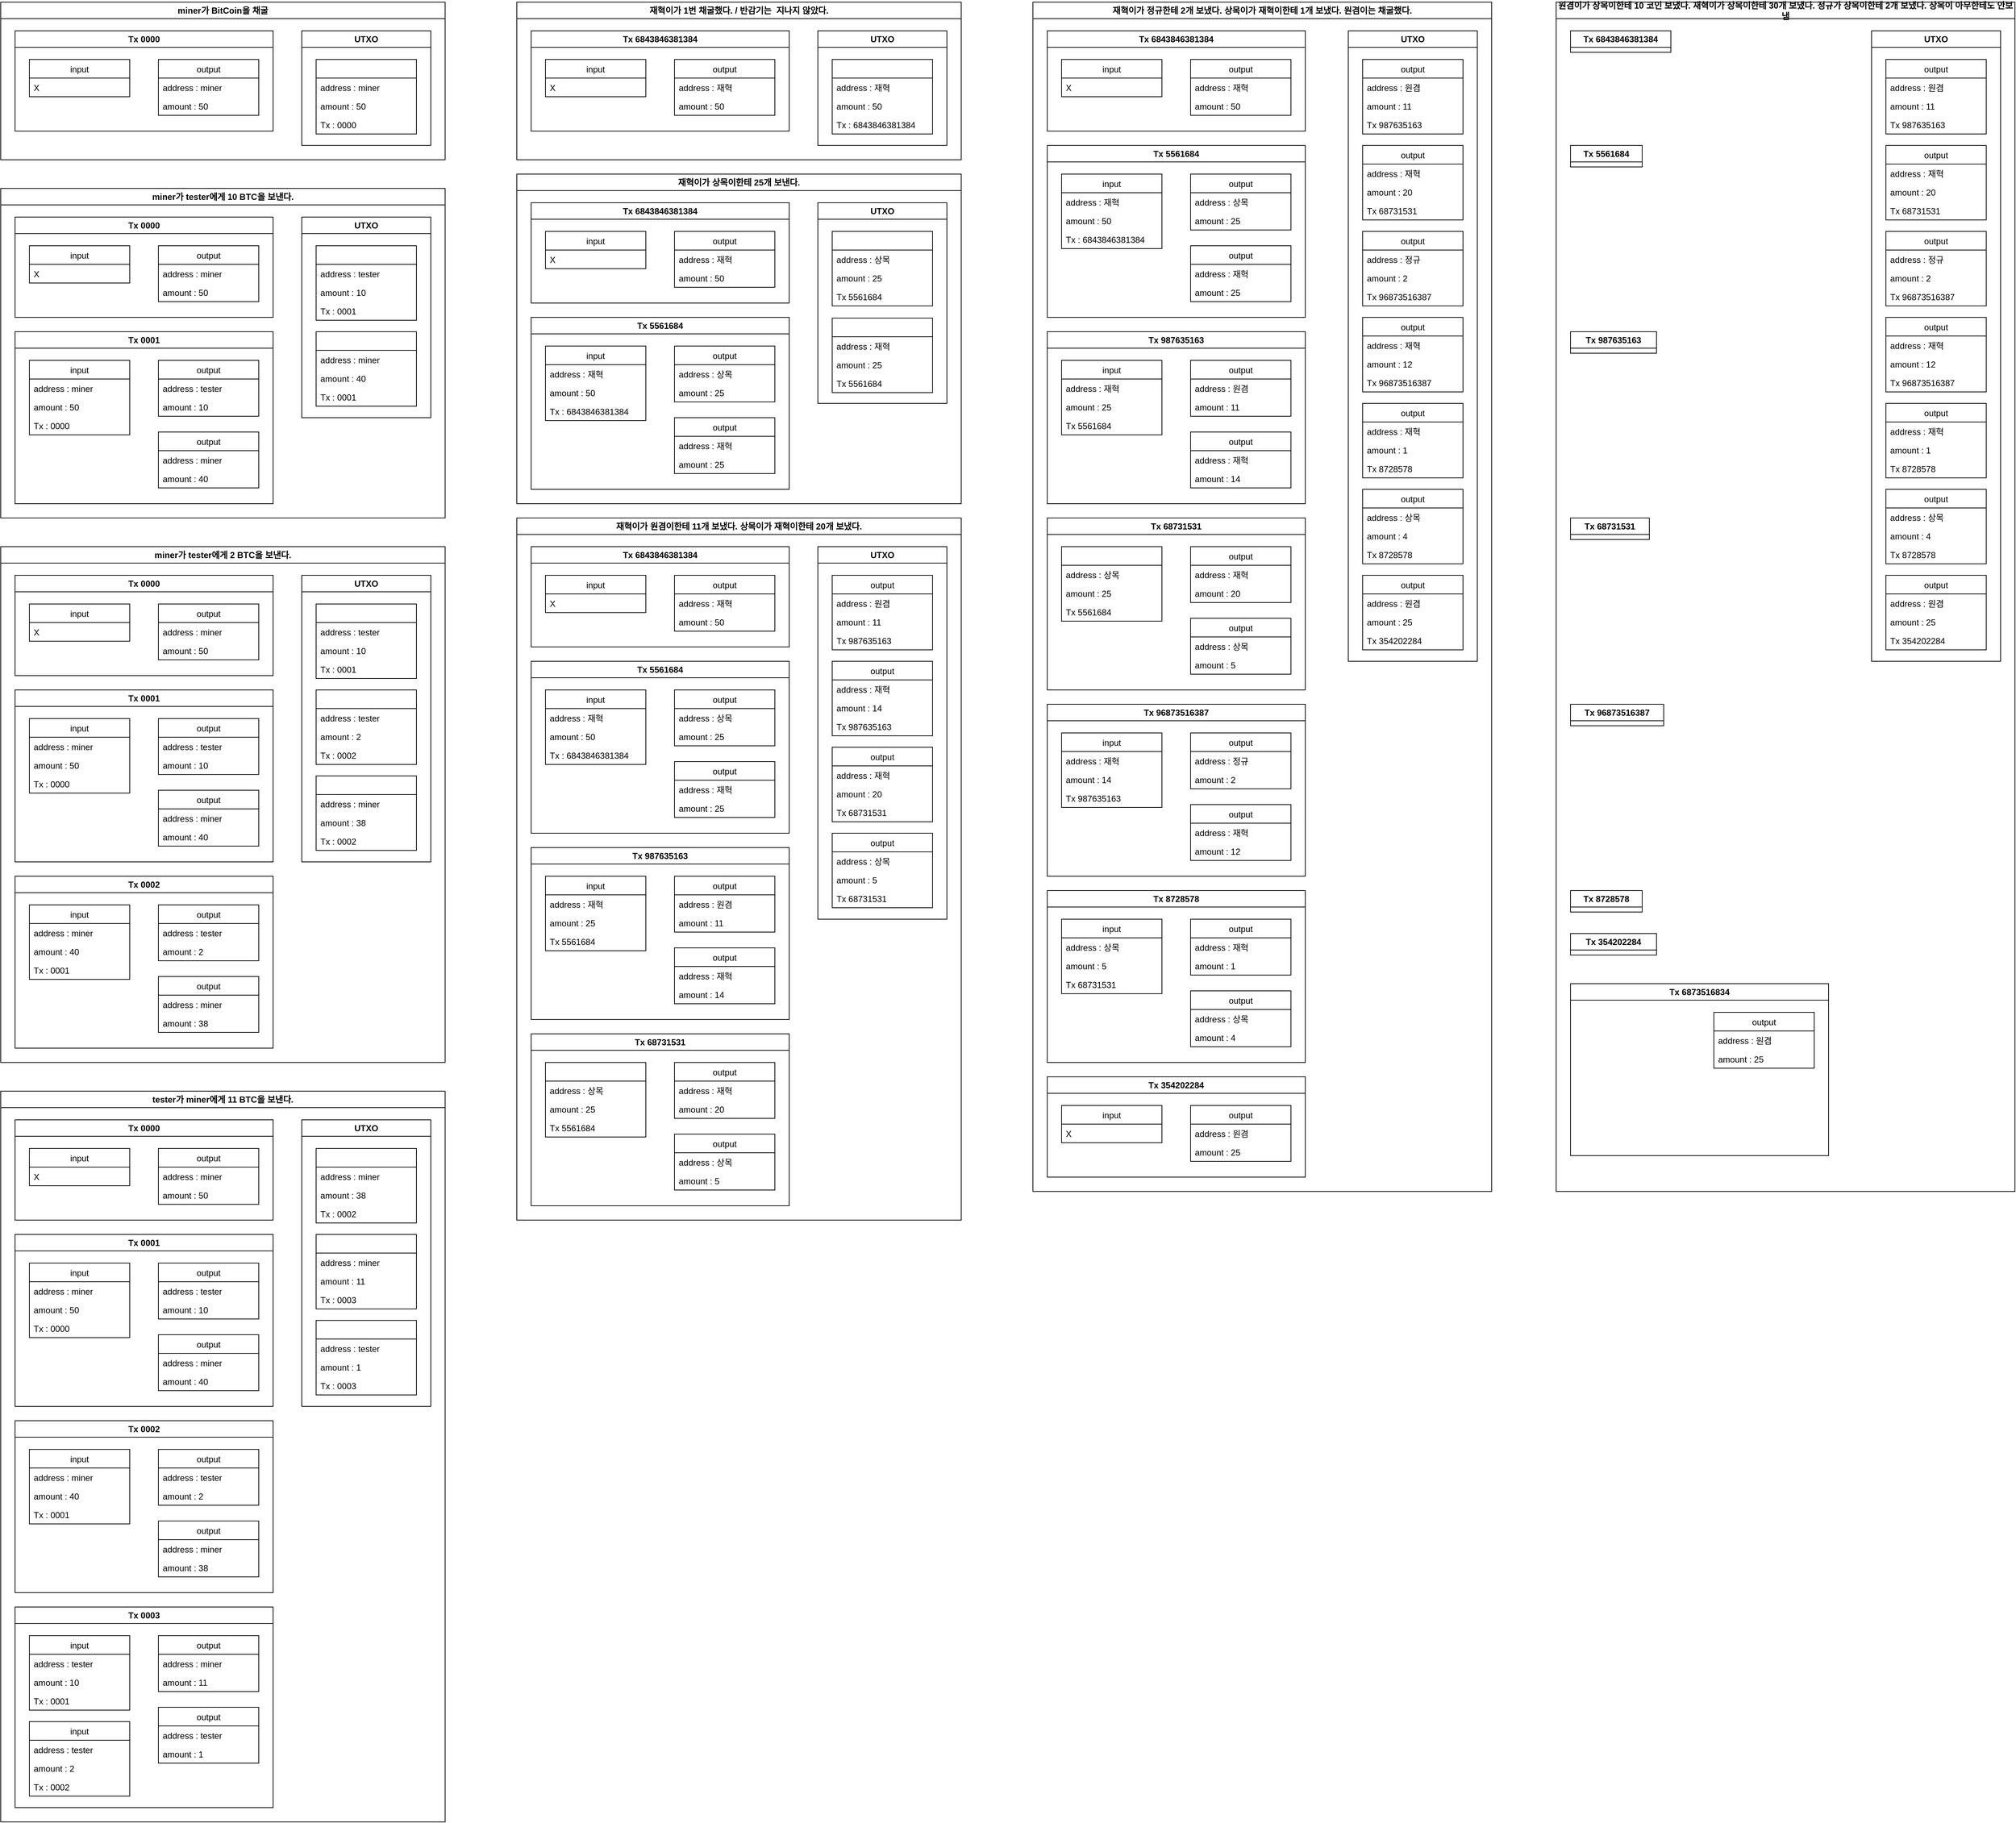 <mxfile version="20.8.14" type="device"><diagram name="페이지-1" id="bECiqOnp19PxFy0f1OLx"><mxGraphModel dx="1147" dy="642" grid="1" gridSize="10" guides="1" tooltips="1" connect="1" arrows="1" fold="1" page="1" pageScale="1" pageWidth="827" pageHeight="1169" math="0" shadow="0"><root><mxCell id="0"/><mxCell id="1" parent="0"/><mxCell id="Dd5iodx8a4I44ChmHp-f-1" value="miner가 BitCoin을 채굴" style="swimlane;whiteSpace=wrap;html=1;" parent="1" vertex="1"><mxGeometry x="60" y="40" width="620" height="220" as="geometry"/></mxCell><mxCell id="Dd5iodx8a4I44ChmHp-f-2" value="Tx 0000" style="swimlane;whiteSpace=wrap;html=1;" parent="Dd5iodx8a4I44ChmHp-f-1" vertex="1"><mxGeometry x="20" y="40" width="360" height="140" as="geometry"/></mxCell><mxCell id="Dd5iodx8a4I44ChmHp-f-3" value="input" style="swimlane;fontStyle=0;childLayout=stackLayout;horizontal=1;startSize=26;fillColor=none;horizontalStack=0;resizeParent=1;resizeParentMax=0;resizeLast=0;collapsible=1;marginBottom=0;" parent="Dd5iodx8a4I44ChmHp-f-2" vertex="1"><mxGeometry x="20" y="40" width="140" height="52" as="geometry"/></mxCell><mxCell id="Dd5iodx8a4I44ChmHp-f-4" value="X" style="text;strokeColor=none;fillColor=none;align=left;verticalAlign=top;spacingLeft=4;spacingRight=4;overflow=hidden;rotatable=0;points=[[0,0.5],[1,0.5]];portConstraint=eastwest;" parent="Dd5iodx8a4I44ChmHp-f-3" vertex="1"><mxGeometry y="26" width="140" height="26" as="geometry"/></mxCell><mxCell id="Dd5iodx8a4I44ChmHp-f-7" value="output" style="swimlane;fontStyle=0;childLayout=stackLayout;horizontal=1;startSize=26;fillColor=none;horizontalStack=0;resizeParent=1;resizeParentMax=0;resizeLast=0;collapsible=1;marginBottom=0;" parent="Dd5iodx8a4I44ChmHp-f-2" vertex="1"><mxGeometry x="200" y="40" width="140" height="78" as="geometry"/></mxCell><mxCell id="Dd5iodx8a4I44ChmHp-f-8" value="address : miner" style="text;strokeColor=none;fillColor=none;align=left;verticalAlign=top;spacingLeft=4;spacingRight=4;overflow=hidden;rotatable=0;points=[[0,0.5],[1,0.5]];portConstraint=eastwest;" parent="Dd5iodx8a4I44ChmHp-f-7" vertex="1"><mxGeometry y="26" width="140" height="26" as="geometry"/></mxCell><mxCell id="Dd5iodx8a4I44ChmHp-f-9" value="amount : 50" style="text;strokeColor=none;fillColor=none;align=left;verticalAlign=top;spacingLeft=4;spacingRight=4;overflow=hidden;rotatable=0;points=[[0,0.5],[1,0.5]];portConstraint=eastwest;" parent="Dd5iodx8a4I44ChmHp-f-7" vertex="1"><mxGeometry y="52" width="140" height="26" as="geometry"/></mxCell><mxCell id="Dd5iodx8a4I44ChmHp-f-11" value="UTXO" style="swimlane;whiteSpace=wrap;html=1;" parent="Dd5iodx8a4I44ChmHp-f-1" vertex="1"><mxGeometry x="420" y="40" width="180" height="160" as="geometry"/></mxCell><mxCell id="Dd5iodx8a4I44ChmHp-f-14" value="" style="swimlane;fontStyle=0;childLayout=stackLayout;horizontal=1;startSize=26;fillColor=none;horizontalStack=0;resizeParent=1;resizeParentMax=0;resizeLast=0;collapsible=1;marginBottom=0;" parent="Dd5iodx8a4I44ChmHp-f-11" vertex="1"><mxGeometry x="20" y="40" width="140" height="104" as="geometry"/></mxCell><mxCell id="Dd5iodx8a4I44ChmHp-f-15" value="address : miner" style="text;strokeColor=none;fillColor=none;align=left;verticalAlign=top;spacingLeft=4;spacingRight=4;overflow=hidden;rotatable=0;points=[[0,0.5],[1,0.5]];portConstraint=eastwest;" parent="Dd5iodx8a4I44ChmHp-f-14" vertex="1"><mxGeometry y="26" width="140" height="26" as="geometry"/></mxCell><mxCell id="Dd5iodx8a4I44ChmHp-f-17" value="amount : 50" style="text;strokeColor=none;fillColor=none;align=left;verticalAlign=top;spacingLeft=4;spacingRight=4;overflow=hidden;rotatable=0;points=[[0,0.5],[1,0.5]];portConstraint=eastwest;" parent="Dd5iodx8a4I44ChmHp-f-14" vertex="1"><mxGeometry y="52" width="140" height="26" as="geometry"/></mxCell><mxCell id="Dd5iodx8a4I44ChmHp-f-16" value="Tx : 0000" style="text;strokeColor=none;fillColor=none;align=left;verticalAlign=top;spacingLeft=4;spacingRight=4;overflow=hidden;rotatable=0;points=[[0,0.5],[1,0.5]];portConstraint=eastwest;" parent="Dd5iodx8a4I44ChmHp-f-14" vertex="1"><mxGeometry y="78" width="140" height="26" as="geometry"/></mxCell><mxCell id="Dd5iodx8a4I44ChmHp-f-18" value="miner가 tester에게 10 BTC을 보낸다." style="swimlane;whiteSpace=wrap;html=1;" parent="1" vertex="1"><mxGeometry x="60" y="300" width="620" height="460" as="geometry"/></mxCell><mxCell id="Dd5iodx8a4I44ChmHp-f-19" value="Tx 0000" style="swimlane;whiteSpace=wrap;html=1;" parent="Dd5iodx8a4I44ChmHp-f-18" vertex="1"><mxGeometry x="20" y="40" width="360" height="140" as="geometry"/></mxCell><mxCell id="Dd5iodx8a4I44ChmHp-f-20" value="input" style="swimlane;fontStyle=0;childLayout=stackLayout;horizontal=1;startSize=26;fillColor=none;horizontalStack=0;resizeParent=1;resizeParentMax=0;resizeLast=0;collapsible=1;marginBottom=0;" parent="Dd5iodx8a4I44ChmHp-f-19" vertex="1"><mxGeometry x="20" y="40" width="140" height="52" as="geometry"/></mxCell><mxCell id="Dd5iodx8a4I44ChmHp-f-21" value="X" style="text;strokeColor=none;fillColor=none;align=left;verticalAlign=top;spacingLeft=4;spacingRight=4;overflow=hidden;rotatable=0;points=[[0,0.5],[1,0.5]];portConstraint=eastwest;" parent="Dd5iodx8a4I44ChmHp-f-20" vertex="1"><mxGeometry y="26" width="140" height="26" as="geometry"/></mxCell><mxCell id="Dd5iodx8a4I44ChmHp-f-22" value="output" style="swimlane;fontStyle=0;childLayout=stackLayout;horizontal=1;startSize=26;fillColor=none;horizontalStack=0;resizeParent=1;resizeParentMax=0;resizeLast=0;collapsible=1;marginBottom=0;" parent="Dd5iodx8a4I44ChmHp-f-19" vertex="1"><mxGeometry x="200" y="40" width="140" height="78" as="geometry"/></mxCell><mxCell id="Dd5iodx8a4I44ChmHp-f-23" value="address : miner" style="text;strokeColor=none;fillColor=none;align=left;verticalAlign=top;spacingLeft=4;spacingRight=4;overflow=hidden;rotatable=0;points=[[0,0.5],[1,0.5]];portConstraint=eastwest;" parent="Dd5iodx8a4I44ChmHp-f-22" vertex="1"><mxGeometry y="26" width="140" height="26" as="geometry"/></mxCell><mxCell id="Dd5iodx8a4I44ChmHp-f-24" value="amount : 50" style="text;strokeColor=none;fillColor=none;align=left;verticalAlign=top;spacingLeft=4;spacingRight=4;overflow=hidden;rotatable=0;points=[[0,0.5],[1,0.5]];portConstraint=eastwest;" parent="Dd5iodx8a4I44ChmHp-f-22" vertex="1"><mxGeometry y="52" width="140" height="26" as="geometry"/></mxCell><mxCell id="Dd5iodx8a4I44ChmHp-f-25" value="UTXO" style="swimlane;whiteSpace=wrap;html=1;" parent="Dd5iodx8a4I44ChmHp-f-18" vertex="1"><mxGeometry x="420" y="40" width="180" height="280" as="geometry"/></mxCell><mxCell id="Dd5iodx8a4I44ChmHp-f-39" value="" style="swimlane;fontStyle=0;childLayout=stackLayout;horizontal=1;startSize=26;fillColor=none;horizontalStack=0;resizeParent=1;resizeParentMax=0;resizeLast=0;collapsible=1;marginBottom=0;" parent="Dd5iodx8a4I44ChmHp-f-25" vertex="1"><mxGeometry x="20" y="40" width="140" height="104" as="geometry"/></mxCell><mxCell id="Dd5iodx8a4I44ChmHp-f-40" value="address : tester" style="text;strokeColor=none;fillColor=none;align=left;verticalAlign=top;spacingLeft=4;spacingRight=4;overflow=hidden;rotatable=0;points=[[0,0.5],[1,0.5]];portConstraint=eastwest;" parent="Dd5iodx8a4I44ChmHp-f-39" vertex="1"><mxGeometry y="26" width="140" height="26" as="geometry"/></mxCell><mxCell id="Dd5iodx8a4I44ChmHp-f-45" value="amount : 10" style="text;strokeColor=none;fillColor=none;align=left;verticalAlign=top;spacingLeft=4;spacingRight=4;overflow=hidden;rotatable=0;points=[[0,0.5],[1,0.5]];portConstraint=eastwest;" parent="Dd5iodx8a4I44ChmHp-f-39" vertex="1"><mxGeometry y="52" width="140" height="26" as="geometry"/></mxCell><mxCell id="Dd5iodx8a4I44ChmHp-f-41" value="Tx : 0001" style="text;strokeColor=none;fillColor=none;align=left;verticalAlign=top;spacingLeft=4;spacingRight=4;overflow=hidden;rotatable=0;points=[[0,0.5],[1,0.5]];portConstraint=eastwest;" parent="Dd5iodx8a4I44ChmHp-f-39" vertex="1"><mxGeometry y="78" width="140" height="26" as="geometry"/></mxCell><mxCell id="Dd5iodx8a4I44ChmHp-f-42" value="" style="swimlane;fontStyle=0;childLayout=stackLayout;horizontal=1;startSize=26;fillColor=none;horizontalStack=0;resizeParent=1;resizeParentMax=0;resizeLast=0;collapsible=1;marginBottom=0;" parent="Dd5iodx8a4I44ChmHp-f-25" vertex="1"><mxGeometry x="20" y="160" width="140" height="104" as="geometry"/></mxCell><mxCell id="Dd5iodx8a4I44ChmHp-f-43" value="address : miner" style="text;strokeColor=none;fillColor=none;align=left;verticalAlign=top;spacingLeft=4;spacingRight=4;overflow=hidden;rotatable=0;points=[[0,0.5],[1,0.5]];portConstraint=eastwest;" parent="Dd5iodx8a4I44ChmHp-f-42" vertex="1"><mxGeometry y="26" width="140" height="26" as="geometry"/></mxCell><mxCell id="Dd5iodx8a4I44ChmHp-f-46" value="amount : 40" style="text;strokeColor=none;fillColor=none;align=left;verticalAlign=top;spacingLeft=4;spacingRight=4;overflow=hidden;rotatable=0;points=[[0,0.5],[1,0.5]];portConstraint=eastwest;" parent="Dd5iodx8a4I44ChmHp-f-42" vertex="1"><mxGeometry y="52" width="140" height="26" as="geometry"/></mxCell><mxCell id="Dd5iodx8a4I44ChmHp-f-44" value="Tx : 0001" style="text;strokeColor=none;fillColor=none;align=left;verticalAlign=top;spacingLeft=4;spacingRight=4;overflow=hidden;rotatable=0;points=[[0,0.5],[1,0.5]];portConstraint=eastwest;" parent="Dd5iodx8a4I44ChmHp-f-42" vertex="1"><mxGeometry y="78" width="140" height="26" as="geometry"/></mxCell><mxCell id="Dd5iodx8a4I44ChmHp-f-30" value="Tx 0001" style="swimlane;whiteSpace=wrap;html=1;" parent="Dd5iodx8a4I44ChmHp-f-18" vertex="1"><mxGeometry x="20" y="200" width="360" height="240" as="geometry"/></mxCell><mxCell id="Dd5iodx8a4I44ChmHp-f-33" value="output" style="swimlane;fontStyle=0;childLayout=stackLayout;horizontal=1;startSize=26;fillColor=none;horizontalStack=0;resizeParent=1;resizeParentMax=0;resizeLast=0;collapsible=1;marginBottom=0;" parent="Dd5iodx8a4I44ChmHp-f-30" vertex="1"><mxGeometry x="200" y="40" width="140" height="78" as="geometry"/></mxCell><mxCell id="Dd5iodx8a4I44ChmHp-f-34" value="address : tester" style="text;strokeColor=none;fillColor=none;align=left;verticalAlign=top;spacingLeft=4;spacingRight=4;overflow=hidden;rotatable=0;points=[[0,0.5],[1,0.5]];portConstraint=eastwest;" parent="Dd5iodx8a4I44ChmHp-f-33" vertex="1"><mxGeometry y="26" width="140" height="26" as="geometry"/></mxCell><mxCell id="Dd5iodx8a4I44ChmHp-f-35" value="amount : 10" style="text;strokeColor=none;fillColor=none;align=left;verticalAlign=top;spacingLeft=4;spacingRight=4;overflow=hidden;rotatable=0;points=[[0,0.5],[1,0.5]];portConstraint=eastwest;" parent="Dd5iodx8a4I44ChmHp-f-33" vertex="1"><mxGeometry y="52" width="140" height="26" as="geometry"/></mxCell><mxCell id="Dd5iodx8a4I44ChmHp-f-26" value="input" style="swimlane;fontStyle=0;childLayout=stackLayout;horizontal=1;startSize=26;fillColor=none;horizontalStack=0;resizeParent=1;resizeParentMax=0;resizeLast=0;collapsible=1;marginBottom=0;" parent="Dd5iodx8a4I44ChmHp-f-30" vertex="1"><mxGeometry x="20" y="40" width="140" height="104" as="geometry"/></mxCell><mxCell id="Dd5iodx8a4I44ChmHp-f-27" value="address : miner" style="text;strokeColor=none;fillColor=none;align=left;verticalAlign=top;spacingLeft=4;spacingRight=4;overflow=hidden;rotatable=0;points=[[0,0.5],[1,0.5]];portConstraint=eastwest;" parent="Dd5iodx8a4I44ChmHp-f-26" vertex="1"><mxGeometry y="26" width="140" height="26" as="geometry"/></mxCell><mxCell id="Dd5iodx8a4I44ChmHp-f-28" value="amount : 50" style="text;strokeColor=none;fillColor=none;align=left;verticalAlign=top;spacingLeft=4;spacingRight=4;overflow=hidden;rotatable=0;points=[[0,0.5],[1,0.5]];portConstraint=eastwest;" parent="Dd5iodx8a4I44ChmHp-f-26" vertex="1"><mxGeometry y="52" width="140" height="26" as="geometry"/></mxCell><mxCell id="Dd5iodx8a4I44ChmHp-f-29" value="Tx : 0000" style="text;strokeColor=none;fillColor=none;align=left;verticalAlign=top;spacingLeft=4;spacingRight=4;overflow=hidden;rotatable=0;points=[[0,0.5],[1,0.5]];portConstraint=eastwest;" parent="Dd5iodx8a4I44ChmHp-f-26" vertex="1"><mxGeometry y="78" width="140" height="26" as="geometry"/></mxCell><mxCell id="Dd5iodx8a4I44ChmHp-f-36" value="output" style="swimlane;fontStyle=0;childLayout=stackLayout;horizontal=1;startSize=26;fillColor=none;horizontalStack=0;resizeParent=1;resizeParentMax=0;resizeLast=0;collapsible=1;marginBottom=0;" parent="Dd5iodx8a4I44ChmHp-f-30" vertex="1"><mxGeometry x="200" y="140" width="140" height="78" as="geometry"/></mxCell><mxCell id="Dd5iodx8a4I44ChmHp-f-37" value="address : miner" style="text;strokeColor=none;fillColor=none;align=left;verticalAlign=top;spacingLeft=4;spacingRight=4;overflow=hidden;rotatable=0;points=[[0,0.5],[1,0.5]];portConstraint=eastwest;" parent="Dd5iodx8a4I44ChmHp-f-36" vertex="1"><mxGeometry y="26" width="140" height="26" as="geometry"/></mxCell><mxCell id="Dd5iodx8a4I44ChmHp-f-38" value="amount : 40" style="text;strokeColor=none;fillColor=none;align=left;verticalAlign=top;spacingLeft=4;spacingRight=4;overflow=hidden;rotatable=0;points=[[0,0.5],[1,0.5]];portConstraint=eastwest;" parent="Dd5iodx8a4I44ChmHp-f-36" vertex="1"><mxGeometry y="52" width="140" height="26" as="geometry"/></mxCell><mxCell id="Dd5iodx8a4I44ChmHp-f-47" value="miner가 tester에게 2 BTC을 보낸다." style="swimlane;whiteSpace=wrap;html=1;" parent="1" vertex="1"><mxGeometry x="60" y="800" width="620" height="720" as="geometry"/></mxCell><mxCell id="Dd5iodx8a4I44ChmHp-f-48" value="Tx 0000" style="swimlane;whiteSpace=wrap;html=1;" parent="Dd5iodx8a4I44ChmHp-f-47" vertex="1"><mxGeometry x="20" y="40" width="360" height="140" as="geometry"/></mxCell><mxCell id="Dd5iodx8a4I44ChmHp-f-49" value="input" style="swimlane;fontStyle=0;childLayout=stackLayout;horizontal=1;startSize=26;fillColor=none;horizontalStack=0;resizeParent=1;resizeParentMax=0;resizeLast=0;collapsible=1;marginBottom=0;" parent="Dd5iodx8a4I44ChmHp-f-48" vertex="1"><mxGeometry x="20" y="40" width="140" height="52" as="geometry"/></mxCell><mxCell id="Dd5iodx8a4I44ChmHp-f-50" value="X" style="text;strokeColor=none;fillColor=none;align=left;verticalAlign=top;spacingLeft=4;spacingRight=4;overflow=hidden;rotatable=0;points=[[0,0.5],[1,0.5]];portConstraint=eastwest;" parent="Dd5iodx8a4I44ChmHp-f-49" vertex="1"><mxGeometry y="26" width="140" height="26" as="geometry"/></mxCell><mxCell id="Dd5iodx8a4I44ChmHp-f-51" value="output" style="swimlane;fontStyle=0;childLayout=stackLayout;horizontal=1;startSize=26;fillColor=none;horizontalStack=0;resizeParent=1;resizeParentMax=0;resizeLast=0;collapsible=1;marginBottom=0;" parent="Dd5iodx8a4I44ChmHp-f-48" vertex="1"><mxGeometry x="200" y="40" width="140" height="78" as="geometry"/></mxCell><mxCell id="Dd5iodx8a4I44ChmHp-f-52" value="address : miner" style="text;strokeColor=none;fillColor=none;align=left;verticalAlign=top;spacingLeft=4;spacingRight=4;overflow=hidden;rotatable=0;points=[[0,0.5],[1,0.5]];portConstraint=eastwest;" parent="Dd5iodx8a4I44ChmHp-f-51" vertex="1"><mxGeometry y="26" width="140" height="26" as="geometry"/></mxCell><mxCell id="Dd5iodx8a4I44ChmHp-f-53" value="amount : 50" style="text;strokeColor=none;fillColor=none;align=left;verticalAlign=top;spacingLeft=4;spacingRight=4;overflow=hidden;rotatable=0;points=[[0,0.5],[1,0.5]];portConstraint=eastwest;" parent="Dd5iodx8a4I44ChmHp-f-51" vertex="1"><mxGeometry y="52" width="140" height="26" as="geometry"/></mxCell><mxCell id="Dd5iodx8a4I44ChmHp-f-54" value="UTXO" style="swimlane;whiteSpace=wrap;html=1;" parent="Dd5iodx8a4I44ChmHp-f-47" vertex="1"><mxGeometry x="420" y="40" width="180" height="400" as="geometry"/></mxCell><mxCell id="Dd5iodx8a4I44ChmHp-f-55" value="" style="swimlane;fontStyle=0;childLayout=stackLayout;horizontal=1;startSize=26;fillColor=none;horizontalStack=0;resizeParent=1;resizeParentMax=0;resizeLast=0;collapsible=1;marginBottom=0;" parent="Dd5iodx8a4I44ChmHp-f-54" vertex="1"><mxGeometry x="20" y="40" width="140" height="104" as="geometry"/></mxCell><mxCell id="Dd5iodx8a4I44ChmHp-f-56" value="address : tester" style="text;strokeColor=none;fillColor=none;align=left;verticalAlign=top;spacingLeft=4;spacingRight=4;overflow=hidden;rotatable=0;points=[[0,0.5],[1,0.5]];portConstraint=eastwest;" parent="Dd5iodx8a4I44ChmHp-f-55" vertex="1"><mxGeometry y="26" width="140" height="26" as="geometry"/></mxCell><mxCell id="Dd5iodx8a4I44ChmHp-f-57" value="amount : 10" style="text;strokeColor=none;fillColor=none;align=left;verticalAlign=top;spacingLeft=4;spacingRight=4;overflow=hidden;rotatable=0;points=[[0,0.5],[1,0.5]];portConstraint=eastwest;" parent="Dd5iodx8a4I44ChmHp-f-55" vertex="1"><mxGeometry y="52" width="140" height="26" as="geometry"/></mxCell><mxCell id="Dd5iodx8a4I44ChmHp-f-58" value="Tx : 0001" style="text;strokeColor=none;fillColor=none;align=left;verticalAlign=top;spacingLeft=4;spacingRight=4;overflow=hidden;rotatable=0;points=[[0,0.5],[1,0.5]];portConstraint=eastwest;" parent="Dd5iodx8a4I44ChmHp-f-55" vertex="1"><mxGeometry y="78" width="140" height="26" as="geometry"/></mxCell><mxCell id="Dd5iodx8a4I44ChmHp-f-85" value="" style="swimlane;fontStyle=0;childLayout=stackLayout;horizontal=1;startSize=26;fillColor=none;horizontalStack=0;resizeParent=1;resizeParentMax=0;resizeLast=0;collapsible=1;marginBottom=0;" parent="Dd5iodx8a4I44ChmHp-f-54" vertex="1"><mxGeometry x="20" y="160" width="140" height="104" as="geometry"/></mxCell><mxCell id="Dd5iodx8a4I44ChmHp-f-86" value="address : tester" style="text;strokeColor=none;fillColor=none;align=left;verticalAlign=top;spacingLeft=4;spacingRight=4;overflow=hidden;rotatable=0;points=[[0,0.5],[1,0.5]];portConstraint=eastwest;" parent="Dd5iodx8a4I44ChmHp-f-85" vertex="1"><mxGeometry y="26" width="140" height="26" as="geometry"/></mxCell><mxCell id="Dd5iodx8a4I44ChmHp-f-87" value="amount : 2" style="text;strokeColor=none;fillColor=none;align=left;verticalAlign=top;spacingLeft=4;spacingRight=4;overflow=hidden;rotatable=0;points=[[0,0.5],[1,0.5]];portConstraint=eastwest;" parent="Dd5iodx8a4I44ChmHp-f-85" vertex="1"><mxGeometry y="52" width="140" height="26" as="geometry"/></mxCell><mxCell id="Dd5iodx8a4I44ChmHp-f-88" value="Tx : 0002" style="text;strokeColor=none;fillColor=none;align=left;verticalAlign=top;spacingLeft=4;spacingRight=4;overflow=hidden;rotatable=0;points=[[0,0.5],[1,0.5]];portConstraint=eastwest;" parent="Dd5iodx8a4I44ChmHp-f-85" vertex="1"><mxGeometry y="78" width="140" height="26" as="geometry"/></mxCell><mxCell id="Dd5iodx8a4I44ChmHp-f-89" value="" style="swimlane;fontStyle=0;childLayout=stackLayout;horizontal=1;startSize=26;fillColor=none;horizontalStack=0;resizeParent=1;resizeParentMax=0;resizeLast=0;collapsible=1;marginBottom=0;" parent="Dd5iodx8a4I44ChmHp-f-54" vertex="1"><mxGeometry x="20" y="280" width="140" height="104" as="geometry"/></mxCell><mxCell id="Dd5iodx8a4I44ChmHp-f-90" value="address : miner" style="text;strokeColor=none;fillColor=none;align=left;verticalAlign=top;spacingLeft=4;spacingRight=4;overflow=hidden;rotatable=0;points=[[0,0.5],[1,0.5]];portConstraint=eastwest;" parent="Dd5iodx8a4I44ChmHp-f-89" vertex="1"><mxGeometry y="26" width="140" height="26" as="geometry"/></mxCell><mxCell id="Dd5iodx8a4I44ChmHp-f-91" value="amount : 38" style="text;strokeColor=none;fillColor=none;align=left;verticalAlign=top;spacingLeft=4;spacingRight=4;overflow=hidden;rotatable=0;points=[[0,0.5],[1,0.5]];portConstraint=eastwest;" parent="Dd5iodx8a4I44ChmHp-f-89" vertex="1"><mxGeometry y="52" width="140" height="26" as="geometry"/></mxCell><mxCell id="Dd5iodx8a4I44ChmHp-f-92" value="Tx : 0002" style="text;strokeColor=none;fillColor=none;align=left;verticalAlign=top;spacingLeft=4;spacingRight=4;overflow=hidden;rotatable=0;points=[[0,0.5],[1,0.5]];portConstraint=eastwest;" parent="Dd5iodx8a4I44ChmHp-f-89" vertex="1"><mxGeometry y="78" width="140" height="26" as="geometry"/></mxCell><mxCell id="Dd5iodx8a4I44ChmHp-f-63" value="Tx 0001" style="swimlane;whiteSpace=wrap;html=1;" parent="Dd5iodx8a4I44ChmHp-f-47" vertex="1"><mxGeometry x="20" y="200" width="360" height="240" as="geometry"/></mxCell><mxCell id="Dd5iodx8a4I44ChmHp-f-64" value="output" style="swimlane;fontStyle=0;childLayout=stackLayout;horizontal=1;startSize=26;fillColor=none;horizontalStack=0;resizeParent=1;resizeParentMax=0;resizeLast=0;collapsible=1;marginBottom=0;" parent="Dd5iodx8a4I44ChmHp-f-63" vertex="1"><mxGeometry x="200" y="40" width="140" height="78" as="geometry"><mxRectangle x="200" y="40" width="70" height="30" as="alternateBounds"/></mxGeometry></mxCell><mxCell id="Dd5iodx8a4I44ChmHp-f-65" value="address : tester" style="text;strokeColor=none;fillColor=none;align=left;verticalAlign=top;spacingLeft=4;spacingRight=4;overflow=hidden;rotatable=0;points=[[0,0.5],[1,0.5]];portConstraint=eastwest;" parent="Dd5iodx8a4I44ChmHp-f-64" vertex="1"><mxGeometry y="26" width="140" height="26" as="geometry"/></mxCell><mxCell id="Dd5iodx8a4I44ChmHp-f-66" value="amount : 10" style="text;strokeColor=none;fillColor=none;align=left;verticalAlign=top;spacingLeft=4;spacingRight=4;overflow=hidden;rotatable=0;points=[[0,0.5],[1,0.5]];portConstraint=eastwest;" parent="Dd5iodx8a4I44ChmHp-f-64" vertex="1"><mxGeometry y="52" width="140" height="26" as="geometry"/></mxCell><mxCell id="Dd5iodx8a4I44ChmHp-f-67" value="input" style="swimlane;fontStyle=0;childLayout=stackLayout;horizontal=1;startSize=26;fillColor=none;horizontalStack=0;resizeParent=1;resizeParentMax=0;resizeLast=0;collapsible=1;marginBottom=0;" parent="Dd5iodx8a4I44ChmHp-f-63" vertex="1"><mxGeometry x="20" y="40" width="140" height="104" as="geometry"><mxRectangle x="20" y="40" width="70" height="30" as="alternateBounds"/></mxGeometry></mxCell><mxCell id="Dd5iodx8a4I44ChmHp-f-68" value="address : miner" style="text;strokeColor=none;fillColor=none;align=left;verticalAlign=top;spacingLeft=4;spacingRight=4;overflow=hidden;rotatable=0;points=[[0,0.5],[1,0.5]];portConstraint=eastwest;" parent="Dd5iodx8a4I44ChmHp-f-67" vertex="1"><mxGeometry y="26" width="140" height="26" as="geometry"/></mxCell><mxCell id="Dd5iodx8a4I44ChmHp-f-69" value="amount : 50" style="text;strokeColor=none;fillColor=none;align=left;verticalAlign=top;spacingLeft=4;spacingRight=4;overflow=hidden;rotatable=0;points=[[0,0.5],[1,0.5]];portConstraint=eastwest;" parent="Dd5iodx8a4I44ChmHp-f-67" vertex="1"><mxGeometry y="52" width="140" height="26" as="geometry"/></mxCell><mxCell id="Dd5iodx8a4I44ChmHp-f-70" value="Tx : 0000" style="text;strokeColor=none;fillColor=none;align=left;verticalAlign=top;spacingLeft=4;spacingRight=4;overflow=hidden;rotatable=0;points=[[0,0.5],[1,0.5]];portConstraint=eastwest;" parent="Dd5iodx8a4I44ChmHp-f-67" vertex="1"><mxGeometry y="78" width="140" height="26" as="geometry"/></mxCell><mxCell id="Dd5iodx8a4I44ChmHp-f-71" value="output" style="swimlane;fontStyle=0;childLayout=stackLayout;horizontal=1;startSize=26;fillColor=none;horizontalStack=0;resizeParent=1;resizeParentMax=0;resizeLast=0;collapsible=1;marginBottom=0;" parent="Dd5iodx8a4I44ChmHp-f-63" vertex="1"><mxGeometry x="200" y="140" width="140" height="78" as="geometry"/></mxCell><mxCell id="Dd5iodx8a4I44ChmHp-f-72" value="address : miner" style="text;strokeColor=none;fillColor=none;align=left;verticalAlign=top;spacingLeft=4;spacingRight=4;overflow=hidden;rotatable=0;points=[[0,0.5],[1,0.5]];portConstraint=eastwest;" parent="Dd5iodx8a4I44ChmHp-f-71" vertex="1"><mxGeometry y="26" width="140" height="26" as="geometry"/></mxCell><mxCell id="Dd5iodx8a4I44ChmHp-f-73" value="amount : 40" style="text;strokeColor=none;fillColor=none;align=left;verticalAlign=top;spacingLeft=4;spacingRight=4;overflow=hidden;rotatable=0;points=[[0,0.5],[1,0.5]];portConstraint=eastwest;" parent="Dd5iodx8a4I44ChmHp-f-71" vertex="1"><mxGeometry y="52" width="140" height="26" as="geometry"/></mxCell><mxCell id="Dd5iodx8a4I44ChmHp-f-74" value="Tx 0002" style="swimlane;whiteSpace=wrap;html=1;" parent="Dd5iodx8a4I44ChmHp-f-47" vertex="1"><mxGeometry x="20" y="460" width="360" height="240" as="geometry"/></mxCell><mxCell id="Dd5iodx8a4I44ChmHp-f-75" value="output" style="swimlane;fontStyle=0;childLayout=stackLayout;horizontal=1;startSize=26;fillColor=none;horizontalStack=0;resizeParent=1;resizeParentMax=0;resizeLast=0;collapsible=1;marginBottom=0;" parent="Dd5iodx8a4I44ChmHp-f-74" vertex="1"><mxGeometry x="200" y="40" width="140" height="78" as="geometry"/></mxCell><mxCell id="Dd5iodx8a4I44ChmHp-f-76" value="address : tester" style="text;strokeColor=none;fillColor=none;align=left;verticalAlign=top;spacingLeft=4;spacingRight=4;overflow=hidden;rotatable=0;points=[[0,0.5],[1,0.5]];portConstraint=eastwest;" parent="Dd5iodx8a4I44ChmHp-f-75" vertex="1"><mxGeometry y="26" width="140" height="26" as="geometry"/></mxCell><mxCell id="Dd5iodx8a4I44ChmHp-f-77" value="amount : 2" style="text;strokeColor=none;fillColor=none;align=left;verticalAlign=top;spacingLeft=4;spacingRight=4;overflow=hidden;rotatable=0;points=[[0,0.5],[1,0.5]];portConstraint=eastwest;" parent="Dd5iodx8a4I44ChmHp-f-75" vertex="1"><mxGeometry y="52" width="140" height="26" as="geometry"/></mxCell><mxCell id="Dd5iodx8a4I44ChmHp-f-78" value="input" style="swimlane;fontStyle=0;childLayout=stackLayout;horizontal=1;startSize=26;fillColor=none;horizontalStack=0;resizeParent=1;resizeParentMax=0;resizeLast=0;collapsible=1;marginBottom=0;" parent="Dd5iodx8a4I44ChmHp-f-74" vertex="1"><mxGeometry x="20" y="40" width="140" height="104" as="geometry"/></mxCell><mxCell id="Dd5iodx8a4I44ChmHp-f-79" value="address : miner" style="text;strokeColor=none;fillColor=none;align=left;verticalAlign=top;spacingLeft=4;spacingRight=4;overflow=hidden;rotatable=0;points=[[0,0.5],[1,0.5]];portConstraint=eastwest;" parent="Dd5iodx8a4I44ChmHp-f-78" vertex="1"><mxGeometry y="26" width="140" height="26" as="geometry"/></mxCell><mxCell id="Dd5iodx8a4I44ChmHp-f-80" value="amount : 40" style="text;strokeColor=none;fillColor=none;align=left;verticalAlign=top;spacingLeft=4;spacingRight=4;overflow=hidden;rotatable=0;points=[[0,0.5],[1,0.5]];portConstraint=eastwest;" parent="Dd5iodx8a4I44ChmHp-f-78" vertex="1"><mxGeometry y="52" width="140" height="26" as="geometry"/></mxCell><mxCell id="Dd5iodx8a4I44ChmHp-f-81" value="Tx : 0001" style="text;strokeColor=none;fillColor=none;align=left;verticalAlign=top;spacingLeft=4;spacingRight=4;overflow=hidden;rotatable=0;points=[[0,0.5],[1,0.5]];portConstraint=eastwest;" parent="Dd5iodx8a4I44ChmHp-f-78" vertex="1"><mxGeometry y="78" width="140" height="26" as="geometry"/></mxCell><mxCell id="Dd5iodx8a4I44ChmHp-f-82" value="output" style="swimlane;fontStyle=0;childLayout=stackLayout;horizontal=1;startSize=26;fillColor=none;horizontalStack=0;resizeParent=1;resizeParentMax=0;resizeLast=0;collapsible=1;marginBottom=0;" parent="Dd5iodx8a4I44ChmHp-f-74" vertex="1"><mxGeometry x="200" y="140" width="140" height="78" as="geometry"/></mxCell><mxCell id="Dd5iodx8a4I44ChmHp-f-83" value="address : miner" style="text;strokeColor=none;fillColor=none;align=left;verticalAlign=top;spacingLeft=4;spacingRight=4;overflow=hidden;rotatable=0;points=[[0,0.5],[1,0.5]];portConstraint=eastwest;" parent="Dd5iodx8a4I44ChmHp-f-82" vertex="1"><mxGeometry y="26" width="140" height="26" as="geometry"/></mxCell><mxCell id="Dd5iodx8a4I44ChmHp-f-84" value="amount : 38" style="text;strokeColor=none;fillColor=none;align=left;verticalAlign=top;spacingLeft=4;spacingRight=4;overflow=hidden;rotatable=0;points=[[0,0.5],[1,0.5]];portConstraint=eastwest;" parent="Dd5iodx8a4I44ChmHp-f-82" vertex="1"><mxGeometry y="52" width="140" height="26" as="geometry"/></mxCell><mxCell id="Dd5iodx8a4I44ChmHp-f-93" value="tester가 miner에게 11 BTC을 보낸다." style="swimlane;whiteSpace=wrap;html=1;" parent="1" vertex="1"><mxGeometry x="60" y="1560" width="620" height="1020" as="geometry"/></mxCell><mxCell id="Dd5iodx8a4I44ChmHp-f-94" value="Tx 0000" style="swimlane;whiteSpace=wrap;html=1;" parent="Dd5iodx8a4I44ChmHp-f-93" vertex="1"><mxGeometry x="20" y="40" width="360" height="140" as="geometry"/></mxCell><mxCell id="Dd5iodx8a4I44ChmHp-f-95" value="input" style="swimlane;fontStyle=0;childLayout=stackLayout;horizontal=1;startSize=26;fillColor=none;horizontalStack=0;resizeParent=1;resizeParentMax=0;resizeLast=0;collapsible=1;marginBottom=0;" parent="Dd5iodx8a4I44ChmHp-f-94" vertex="1"><mxGeometry x="20" y="40" width="140" height="52" as="geometry"/></mxCell><mxCell id="Dd5iodx8a4I44ChmHp-f-96" value="X" style="text;strokeColor=none;fillColor=none;align=left;verticalAlign=top;spacingLeft=4;spacingRight=4;overflow=hidden;rotatable=0;points=[[0,0.5],[1,0.5]];portConstraint=eastwest;" parent="Dd5iodx8a4I44ChmHp-f-95" vertex="1"><mxGeometry y="26" width="140" height="26" as="geometry"/></mxCell><mxCell id="Dd5iodx8a4I44ChmHp-f-97" value="output" style="swimlane;fontStyle=0;childLayout=stackLayout;horizontal=1;startSize=26;fillColor=none;horizontalStack=0;resizeParent=1;resizeParentMax=0;resizeLast=0;collapsible=1;marginBottom=0;" parent="Dd5iodx8a4I44ChmHp-f-94" vertex="1"><mxGeometry x="200" y="40" width="140" height="78" as="geometry"/></mxCell><mxCell id="Dd5iodx8a4I44ChmHp-f-98" value="address : miner" style="text;strokeColor=none;fillColor=none;align=left;verticalAlign=top;spacingLeft=4;spacingRight=4;overflow=hidden;rotatable=0;points=[[0,0.5],[1,0.5]];portConstraint=eastwest;" parent="Dd5iodx8a4I44ChmHp-f-97" vertex="1"><mxGeometry y="26" width="140" height="26" as="geometry"/></mxCell><mxCell id="Dd5iodx8a4I44ChmHp-f-99" value="amount : 50" style="text;strokeColor=none;fillColor=none;align=left;verticalAlign=top;spacingLeft=4;spacingRight=4;overflow=hidden;rotatable=0;points=[[0,0.5],[1,0.5]];portConstraint=eastwest;" parent="Dd5iodx8a4I44ChmHp-f-97" vertex="1"><mxGeometry y="52" width="140" height="26" as="geometry"/></mxCell><mxCell id="Dd5iodx8a4I44ChmHp-f-100" value="UTXO" style="swimlane;whiteSpace=wrap;html=1;" parent="Dd5iodx8a4I44ChmHp-f-93" vertex="1"><mxGeometry x="420" y="40" width="180" height="400" as="geometry"/></mxCell><mxCell id="Dd5iodx8a4I44ChmHp-f-109" value="" style="swimlane;fontStyle=0;childLayout=stackLayout;horizontal=1;startSize=26;fillColor=none;horizontalStack=0;resizeParent=1;resizeParentMax=0;resizeLast=0;collapsible=1;marginBottom=0;" parent="Dd5iodx8a4I44ChmHp-f-100" vertex="1"><mxGeometry x="20" y="40" width="140" height="104" as="geometry"/></mxCell><mxCell id="Dd5iodx8a4I44ChmHp-f-110" value="address : miner" style="text;strokeColor=none;fillColor=none;align=left;verticalAlign=top;spacingLeft=4;spacingRight=4;overflow=hidden;rotatable=0;points=[[0,0.5],[1,0.5]];portConstraint=eastwest;" parent="Dd5iodx8a4I44ChmHp-f-109" vertex="1"><mxGeometry y="26" width="140" height="26" as="geometry"/></mxCell><mxCell id="Dd5iodx8a4I44ChmHp-f-111" value="amount : 38" style="text;strokeColor=none;fillColor=none;align=left;verticalAlign=top;spacingLeft=4;spacingRight=4;overflow=hidden;rotatable=0;points=[[0,0.5],[1,0.5]];portConstraint=eastwest;" parent="Dd5iodx8a4I44ChmHp-f-109" vertex="1"><mxGeometry y="52" width="140" height="26" as="geometry"/></mxCell><mxCell id="Dd5iodx8a4I44ChmHp-f-112" value="Tx : 0002" style="text;strokeColor=none;fillColor=none;align=left;verticalAlign=top;spacingLeft=4;spacingRight=4;overflow=hidden;rotatable=0;points=[[0,0.5],[1,0.5]];portConstraint=eastwest;" parent="Dd5iodx8a4I44ChmHp-f-109" vertex="1"><mxGeometry y="78" width="140" height="26" as="geometry"/></mxCell><mxCell id="Dd5iodx8a4I44ChmHp-f-146" value="" style="swimlane;fontStyle=0;childLayout=stackLayout;horizontal=1;startSize=26;fillColor=none;horizontalStack=0;resizeParent=1;resizeParentMax=0;resizeLast=0;collapsible=1;marginBottom=0;" parent="Dd5iodx8a4I44ChmHp-f-100" vertex="1"><mxGeometry x="20" y="160" width="140" height="104" as="geometry"/></mxCell><mxCell id="Dd5iodx8a4I44ChmHp-f-147" value="address : miner" style="text;strokeColor=none;fillColor=none;align=left;verticalAlign=top;spacingLeft=4;spacingRight=4;overflow=hidden;rotatable=0;points=[[0,0.5],[1,0.5]];portConstraint=eastwest;" parent="Dd5iodx8a4I44ChmHp-f-146" vertex="1"><mxGeometry y="26" width="140" height="26" as="geometry"/></mxCell><mxCell id="Dd5iodx8a4I44ChmHp-f-152" value="amount : 11" style="text;strokeColor=none;fillColor=none;align=left;verticalAlign=top;spacingLeft=4;spacingRight=4;overflow=hidden;rotatable=0;points=[[0,0.5],[1,0.5]];portConstraint=eastwest;" parent="Dd5iodx8a4I44ChmHp-f-146" vertex="1"><mxGeometry y="52" width="140" height="26" as="geometry"/></mxCell><mxCell id="Dd5iodx8a4I44ChmHp-f-148" value="Tx : 0003" style="text;strokeColor=none;fillColor=none;align=left;verticalAlign=top;spacingLeft=4;spacingRight=4;overflow=hidden;rotatable=0;points=[[0,0.5],[1,0.5]];portConstraint=eastwest;" parent="Dd5iodx8a4I44ChmHp-f-146" vertex="1"><mxGeometry y="78" width="140" height="26" as="geometry"/></mxCell><mxCell id="Dd5iodx8a4I44ChmHp-f-149" value="" style="swimlane;fontStyle=0;childLayout=stackLayout;horizontal=1;startSize=26;fillColor=none;horizontalStack=0;resizeParent=1;resizeParentMax=0;resizeLast=0;collapsible=1;marginBottom=0;" parent="Dd5iodx8a4I44ChmHp-f-100" vertex="1"><mxGeometry x="20" y="280" width="140" height="104" as="geometry"/></mxCell><mxCell id="Dd5iodx8a4I44ChmHp-f-150" value="address : tester" style="text;strokeColor=none;fillColor=none;align=left;verticalAlign=top;spacingLeft=4;spacingRight=4;overflow=hidden;rotatable=0;points=[[0,0.5],[1,0.5]];portConstraint=eastwest;" parent="Dd5iodx8a4I44ChmHp-f-149" vertex="1"><mxGeometry y="26" width="140" height="26" as="geometry"/></mxCell><mxCell id="Dd5iodx8a4I44ChmHp-f-153" value="amount : 1" style="text;strokeColor=none;fillColor=none;align=left;verticalAlign=top;spacingLeft=4;spacingRight=4;overflow=hidden;rotatable=0;points=[[0,0.5],[1,0.5]];portConstraint=eastwest;" parent="Dd5iodx8a4I44ChmHp-f-149" vertex="1"><mxGeometry y="52" width="140" height="26" as="geometry"/></mxCell><mxCell id="Dd5iodx8a4I44ChmHp-f-151" value="Tx : 0003" style="text;strokeColor=none;fillColor=none;align=left;verticalAlign=top;spacingLeft=4;spacingRight=4;overflow=hidden;rotatable=0;points=[[0,0.5],[1,0.5]];portConstraint=eastwest;" parent="Dd5iodx8a4I44ChmHp-f-149" vertex="1"><mxGeometry y="78" width="140" height="26" as="geometry"/></mxCell><mxCell id="Dd5iodx8a4I44ChmHp-f-113" value="Tx 0001" style="swimlane;whiteSpace=wrap;html=1;" parent="Dd5iodx8a4I44ChmHp-f-93" vertex="1"><mxGeometry x="20" y="200" width="360" height="240" as="geometry"/></mxCell><mxCell id="Dd5iodx8a4I44ChmHp-f-114" value="output" style="swimlane;fontStyle=0;childLayout=stackLayout;horizontal=1;startSize=26;fillColor=none;horizontalStack=0;resizeParent=1;resizeParentMax=0;resizeLast=0;collapsible=1;marginBottom=0;" parent="Dd5iodx8a4I44ChmHp-f-113" vertex="1"><mxGeometry x="200" y="40" width="140" height="78" as="geometry"/></mxCell><mxCell id="Dd5iodx8a4I44ChmHp-f-115" value="address : tester" style="text;strokeColor=none;fillColor=none;align=left;verticalAlign=top;spacingLeft=4;spacingRight=4;overflow=hidden;rotatable=0;points=[[0,0.5],[1,0.5]];portConstraint=eastwest;" parent="Dd5iodx8a4I44ChmHp-f-114" vertex="1"><mxGeometry y="26" width="140" height="26" as="geometry"/></mxCell><mxCell id="Dd5iodx8a4I44ChmHp-f-116" value="amount : 10" style="text;strokeColor=none;fillColor=none;align=left;verticalAlign=top;spacingLeft=4;spacingRight=4;overflow=hidden;rotatable=0;points=[[0,0.5],[1,0.5]];portConstraint=eastwest;" parent="Dd5iodx8a4I44ChmHp-f-114" vertex="1"><mxGeometry y="52" width="140" height="26" as="geometry"/></mxCell><mxCell id="Dd5iodx8a4I44ChmHp-f-117" value="input" style="swimlane;fontStyle=0;childLayout=stackLayout;horizontal=1;startSize=26;fillColor=none;horizontalStack=0;resizeParent=1;resizeParentMax=0;resizeLast=0;collapsible=1;marginBottom=0;" parent="Dd5iodx8a4I44ChmHp-f-113" vertex="1"><mxGeometry x="20" y="40" width="140" height="104" as="geometry"/></mxCell><mxCell id="Dd5iodx8a4I44ChmHp-f-118" value="address : miner" style="text;strokeColor=none;fillColor=none;align=left;verticalAlign=top;spacingLeft=4;spacingRight=4;overflow=hidden;rotatable=0;points=[[0,0.5],[1,0.5]];portConstraint=eastwest;" parent="Dd5iodx8a4I44ChmHp-f-117" vertex="1"><mxGeometry y="26" width="140" height="26" as="geometry"/></mxCell><mxCell id="Dd5iodx8a4I44ChmHp-f-119" value="amount : 50" style="text;strokeColor=none;fillColor=none;align=left;verticalAlign=top;spacingLeft=4;spacingRight=4;overflow=hidden;rotatable=0;points=[[0,0.5],[1,0.5]];portConstraint=eastwest;" parent="Dd5iodx8a4I44ChmHp-f-117" vertex="1"><mxGeometry y="52" width="140" height="26" as="geometry"/></mxCell><mxCell id="Dd5iodx8a4I44ChmHp-f-120" value="Tx : 0000" style="text;strokeColor=none;fillColor=none;align=left;verticalAlign=top;spacingLeft=4;spacingRight=4;overflow=hidden;rotatable=0;points=[[0,0.5],[1,0.5]];portConstraint=eastwest;" parent="Dd5iodx8a4I44ChmHp-f-117" vertex="1"><mxGeometry y="78" width="140" height="26" as="geometry"/></mxCell><mxCell id="Dd5iodx8a4I44ChmHp-f-121" value="output" style="swimlane;fontStyle=0;childLayout=stackLayout;horizontal=1;startSize=26;fillColor=none;horizontalStack=0;resizeParent=1;resizeParentMax=0;resizeLast=0;collapsible=1;marginBottom=0;" parent="Dd5iodx8a4I44ChmHp-f-113" vertex="1"><mxGeometry x="200" y="140" width="140" height="78" as="geometry"/></mxCell><mxCell id="Dd5iodx8a4I44ChmHp-f-122" value="address : miner" style="text;strokeColor=none;fillColor=none;align=left;verticalAlign=top;spacingLeft=4;spacingRight=4;overflow=hidden;rotatable=0;points=[[0,0.5],[1,0.5]];portConstraint=eastwest;" parent="Dd5iodx8a4I44ChmHp-f-121" vertex="1"><mxGeometry y="26" width="140" height="26" as="geometry"/></mxCell><mxCell id="Dd5iodx8a4I44ChmHp-f-123" value="amount : 40" style="text;strokeColor=none;fillColor=none;align=left;verticalAlign=top;spacingLeft=4;spacingRight=4;overflow=hidden;rotatable=0;points=[[0,0.5],[1,0.5]];portConstraint=eastwest;" parent="Dd5iodx8a4I44ChmHp-f-121" vertex="1"><mxGeometry y="52" width="140" height="26" as="geometry"/></mxCell><mxCell id="Dd5iodx8a4I44ChmHp-f-124" value="Tx 0002" style="swimlane;whiteSpace=wrap;html=1;" parent="Dd5iodx8a4I44ChmHp-f-93" vertex="1"><mxGeometry x="20" y="460" width="360" height="240" as="geometry"/></mxCell><mxCell id="Dd5iodx8a4I44ChmHp-f-125" value="output" style="swimlane;fontStyle=0;childLayout=stackLayout;horizontal=1;startSize=26;fillColor=none;horizontalStack=0;resizeParent=1;resizeParentMax=0;resizeLast=0;collapsible=1;marginBottom=0;" parent="Dd5iodx8a4I44ChmHp-f-124" vertex="1"><mxGeometry x="200" y="40" width="140" height="78" as="geometry"/></mxCell><mxCell id="Dd5iodx8a4I44ChmHp-f-126" value="address : tester" style="text;strokeColor=none;fillColor=none;align=left;verticalAlign=top;spacingLeft=4;spacingRight=4;overflow=hidden;rotatable=0;points=[[0,0.5],[1,0.5]];portConstraint=eastwest;" parent="Dd5iodx8a4I44ChmHp-f-125" vertex="1"><mxGeometry y="26" width="140" height="26" as="geometry"/></mxCell><mxCell id="Dd5iodx8a4I44ChmHp-f-127" value="amount : 2" style="text;strokeColor=none;fillColor=none;align=left;verticalAlign=top;spacingLeft=4;spacingRight=4;overflow=hidden;rotatable=0;points=[[0,0.5],[1,0.5]];portConstraint=eastwest;" parent="Dd5iodx8a4I44ChmHp-f-125" vertex="1"><mxGeometry y="52" width="140" height="26" as="geometry"/></mxCell><mxCell id="Dd5iodx8a4I44ChmHp-f-128" value="input" style="swimlane;fontStyle=0;childLayout=stackLayout;horizontal=1;startSize=26;fillColor=none;horizontalStack=0;resizeParent=1;resizeParentMax=0;resizeLast=0;collapsible=1;marginBottom=0;" parent="Dd5iodx8a4I44ChmHp-f-124" vertex="1"><mxGeometry x="20" y="40" width="140" height="104" as="geometry"/></mxCell><mxCell id="Dd5iodx8a4I44ChmHp-f-129" value="address : miner" style="text;strokeColor=none;fillColor=none;align=left;verticalAlign=top;spacingLeft=4;spacingRight=4;overflow=hidden;rotatable=0;points=[[0,0.5],[1,0.5]];portConstraint=eastwest;" parent="Dd5iodx8a4I44ChmHp-f-128" vertex="1"><mxGeometry y="26" width="140" height="26" as="geometry"/></mxCell><mxCell id="Dd5iodx8a4I44ChmHp-f-130" value="amount : 40" style="text;strokeColor=none;fillColor=none;align=left;verticalAlign=top;spacingLeft=4;spacingRight=4;overflow=hidden;rotatable=0;points=[[0,0.5],[1,0.5]];portConstraint=eastwest;" parent="Dd5iodx8a4I44ChmHp-f-128" vertex="1"><mxGeometry y="52" width="140" height="26" as="geometry"/></mxCell><mxCell id="Dd5iodx8a4I44ChmHp-f-131" value="Tx : 0001" style="text;strokeColor=none;fillColor=none;align=left;verticalAlign=top;spacingLeft=4;spacingRight=4;overflow=hidden;rotatable=0;points=[[0,0.5],[1,0.5]];portConstraint=eastwest;" parent="Dd5iodx8a4I44ChmHp-f-128" vertex="1"><mxGeometry y="78" width="140" height="26" as="geometry"/></mxCell><mxCell id="Dd5iodx8a4I44ChmHp-f-132" value="output" style="swimlane;fontStyle=0;childLayout=stackLayout;horizontal=1;startSize=26;fillColor=none;horizontalStack=0;resizeParent=1;resizeParentMax=0;resizeLast=0;collapsible=1;marginBottom=0;" parent="Dd5iodx8a4I44ChmHp-f-124" vertex="1"><mxGeometry x="200" y="140" width="140" height="78" as="geometry"/></mxCell><mxCell id="Dd5iodx8a4I44ChmHp-f-133" value="address : miner" style="text;strokeColor=none;fillColor=none;align=left;verticalAlign=top;spacingLeft=4;spacingRight=4;overflow=hidden;rotatable=0;points=[[0,0.5],[1,0.5]];portConstraint=eastwest;" parent="Dd5iodx8a4I44ChmHp-f-132" vertex="1"><mxGeometry y="26" width="140" height="26" as="geometry"/></mxCell><mxCell id="Dd5iodx8a4I44ChmHp-f-134" value="amount : 38" style="text;strokeColor=none;fillColor=none;align=left;verticalAlign=top;spacingLeft=4;spacingRight=4;overflow=hidden;rotatable=0;points=[[0,0.5],[1,0.5]];portConstraint=eastwest;" parent="Dd5iodx8a4I44ChmHp-f-132" vertex="1"><mxGeometry y="52" width="140" height="26" as="geometry"/></mxCell><mxCell id="Dd5iodx8a4I44ChmHp-f-135" value="Tx 0003" style="swimlane;whiteSpace=wrap;html=1;" parent="Dd5iodx8a4I44ChmHp-f-93" vertex="1"><mxGeometry x="20" y="720" width="360" height="280" as="geometry"/></mxCell><mxCell id="Dd5iodx8a4I44ChmHp-f-136" value="output" style="swimlane;fontStyle=0;childLayout=stackLayout;horizontal=1;startSize=26;fillColor=none;horizontalStack=0;resizeParent=1;resizeParentMax=0;resizeLast=0;collapsible=1;marginBottom=0;" parent="Dd5iodx8a4I44ChmHp-f-135" vertex="1"><mxGeometry x="200" y="40" width="140" height="78" as="geometry"/></mxCell><mxCell id="Dd5iodx8a4I44ChmHp-f-137" value="address : miner" style="text;strokeColor=none;fillColor=none;align=left;verticalAlign=top;spacingLeft=4;spacingRight=4;overflow=hidden;rotatable=0;points=[[0,0.5],[1,0.5]];portConstraint=eastwest;" parent="Dd5iodx8a4I44ChmHp-f-136" vertex="1"><mxGeometry y="26" width="140" height="26" as="geometry"/></mxCell><mxCell id="Dd5iodx8a4I44ChmHp-f-138" value="amount : 11" style="text;strokeColor=none;fillColor=none;align=left;verticalAlign=top;spacingLeft=4;spacingRight=4;overflow=hidden;rotatable=0;points=[[0,0.5],[1,0.5]];portConstraint=eastwest;" parent="Dd5iodx8a4I44ChmHp-f-136" vertex="1"><mxGeometry y="52" width="140" height="26" as="geometry"/></mxCell><mxCell id="Dd5iodx8a4I44ChmHp-f-143" value="output" style="swimlane;fontStyle=0;childLayout=stackLayout;horizontal=1;startSize=26;fillColor=none;horizontalStack=0;resizeParent=1;resizeParentMax=0;resizeLast=0;collapsible=1;marginBottom=0;" parent="Dd5iodx8a4I44ChmHp-f-135" vertex="1"><mxGeometry x="200" y="140" width="140" height="78" as="geometry"/></mxCell><mxCell id="Dd5iodx8a4I44ChmHp-f-144" value="address : tester" style="text;strokeColor=none;fillColor=none;align=left;verticalAlign=top;spacingLeft=4;spacingRight=4;overflow=hidden;rotatable=0;points=[[0,0.5],[1,0.5]];portConstraint=eastwest;" parent="Dd5iodx8a4I44ChmHp-f-143" vertex="1"><mxGeometry y="26" width="140" height="26" as="geometry"/></mxCell><mxCell id="Dd5iodx8a4I44ChmHp-f-145" value="amount : 1" style="text;strokeColor=none;fillColor=none;align=left;verticalAlign=top;spacingLeft=4;spacingRight=4;overflow=hidden;rotatable=0;points=[[0,0.5],[1,0.5]];portConstraint=eastwest;" parent="Dd5iodx8a4I44ChmHp-f-143" vertex="1"><mxGeometry y="52" width="140" height="26" as="geometry"/></mxCell><mxCell id="Dd5iodx8a4I44ChmHp-f-101" value="input" style="swimlane;fontStyle=0;childLayout=stackLayout;horizontal=1;startSize=26;fillColor=none;horizontalStack=0;resizeParent=1;resizeParentMax=0;resizeLast=0;collapsible=1;marginBottom=0;" parent="Dd5iodx8a4I44ChmHp-f-135" vertex="1"><mxGeometry x="20" y="40" width="140" height="104" as="geometry"/></mxCell><mxCell id="Dd5iodx8a4I44ChmHp-f-102" value="address : tester" style="text;strokeColor=none;fillColor=none;align=left;verticalAlign=top;spacingLeft=4;spacingRight=4;overflow=hidden;rotatable=0;points=[[0,0.5],[1,0.5]];portConstraint=eastwest;" parent="Dd5iodx8a4I44ChmHp-f-101" vertex="1"><mxGeometry y="26" width="140" height="26" as="geometry"/></mxCell><mxCell id="Dd5iodx8a4I44ChmHp-f-103" value="amount : 10" style="text;strokeColor=none;fillColor=none;align=left;verticalAlign=top;spacingLeft=4;spacingRight=4;overflow=hidden;rotatable=0;points=[[0,0.5],[1,0.5]];portConstraint=eastwest;" parent="Dd5iodx8a4I44ChmHp-f-101" vertex="1"><mxGeometry y="52" width="140" height="26" as="geometry"/></mxCell><mxCell id="Dd5iodx8a4I44ChmHp-f-104" value="Tx : 0001" style="text;strokeColor=none;fillColor=none;align=left;verticalAlign=top;spacingLeft=4;spacingRight=4;overflow=hidden;rotatable=0;points=[[0,0.5],[1,0.5]];portConstraint=eastwest;" parent="Dd5iodx8a4I44ChmHp-f-101" vertex="1"><mxGeometry y="78" width="140" height="26" as="geometry"/></mxCell><mxCell id="Dd5iodx8a4I44ChmHp-f-105" value="input" style="swimlane;fontStyle=0;childLayout=stackLayout;horizontal=1;startSize=26;fillColor=none;horizontalStack=0;resizeParent=1;resizeParentMax=0;resizeLast=0;collapsible=1;marginBottom=0;" parent="Dd5iodx8a4I44ChmHp-f-135" vertex="1"><mxGeometry x="20" y="160" width="140" height="104" as="geometry"/></mxCell><mxCell id="Dd5iodx8a4I44ChmHp-f-106" value="address : tester" style="text;strokeColor=none;fillColor=none;align=left;verticalAlign=top;spacingLeft=4;spacingRight=4;overflow=hidden;rotatable=0;points=[[0,0.5],[1,0.5]];portConstraint=eastwest;" parent="Dd5iodx8a4I44ChmHp-f-105" vertex="1"><mxGeometry y="26" width="140" height="26" as="geometry"/></mxCell><mxCell id="Dd5iodx8a4I44ChmHp-f-107" value="amount : 2" style="text;strokeColor=none;fillColor=none;align=left;verticalAlign=top;spacingLeft=4;spacingRight=4;overflow=hidden;rotatable=0;points=[[0,0.5],[1,0.5]];portConstraint=eastwest;" parent="Dd5iodx8a4I44ChmHp-f-105" vertex="1"><mxGeometry y="52" width="140" height="26" as="geometry"/></mxCell><mxCell id="Dd5iodx8a4I44ChmHp-f-108" value="Tx : 0002" style="text;strokeColor=none;fillColor=none;align=left;verticalAlign=top;spacingLeft=4;spacingRight=4;overflow=hidden;rotatable=0;points=[[0,0.5],[1,0.5]];portConstraint=eastwest;" parent="Dd5iodx8a4I44ChmHp-f-105" vertex="1"><mxGeometry y="78" width="140" height="26" as="geometry"/></mxCell><mxCell id="JzKH-8VownRYCe4NZPBF-2" value="재혁이가 1번 채굴했다. / 반감기는&amp;nbsp; 지나지 않았다." style="swimlane;whiteSpace=wrap;html=1;" parent="1" vertex="1"><mxGeometry x="780" y="40" width="620" height="220" as="geometry"/></mxCell><mxCell id="JzKH-8VownRYCe4NZPBF-3" value="Tx 6843846381384" style="swimlane;whiteSpace=wrap;html=1;" parent="JzKH-8VownRYCe4NZPBF-2" vertex="1"><mxGeometry x="20" y="40" width="360" height="140" as="geometry"/></mxCell><mxCell id="JzKH-8VownRYCe4NZPBF-4" value="input" style="swimlane;fontStyle=0;childLayout=stackLayout;horizontal=1;startSize=26;fillColor=none;horizontalStack=0;resizeParent=1;resizeParentMax=0;resizeLast=0;collapsible=1;marginBottom=0;" parent="JzKH-8VownRYCe4NZPBF-3" vertex="1"><mxGeometry x="20" y="40" width="140" height="52" as="geometry"/></mxCell><mxCell id="JzKH-8VownRYCe4NZPBF-5" value="X" style="text;strokeColor=none;fillColor=none;align=left;verticalAlign=top;spacingLeft=4;spacingRight=4;overflow=hidden;rotatable=0;points=[[0,0.5],[1,0.5]];portConstraint=eastwest;" parent="JzKH-8VownRYCe4NZPBF-4" vertex="1"><mxGeometry y="26" width="140" height="26" as="geometry"/></mxCell><mxCell id="JzKH-8VownRYCe4NZPBF-6" value="output" style="swimlane;fontStyle=0;childLayout=stackLayout;horizontal=1;startSize=26;fillColor=none;horizontalStack=0;resizeParent=1;resizeParentMax=0;resizeLast=0;collapsible=1;marginBottom=0;" parent="JzKH-8VownRYCe4NZPBF-3" vertex="1"><mxGeometry x="200" y="40" width="140" height="78" as="geometry"/></mxCell><mxCell id="JzKH-8VownRYCe4NZPBF-7" value="address : 재혁" style="text;strokeColor=none;fillColor=none;align=left;verticalAlign=top;spacingLeft=4;spacingRight=4;overflow=hidden;rotatable=0;points=[[0,0.5],[1,0.5]];portConstraint=eastwest;" parent="JzKH-8VownRYCe4NZPBF-6" vertex="1"><mxGeometry y="26" width="140" height="26" as="geometry"/></mxCell><mxCell id="JzKH-8VownRYCe4NZPBF-8" value="amount : 50" style="text;strokeColor=none;fillColor=none;align=left;verticalAlign=top;spacingLeft=4;spacingRight=4;overflow=hidden;rotatable=0;points=[[0,0.5],[1,0.5]];portConstraint=eastwest;" parent="JzKH-8VownRYCe4NZPBF-6" vertex="1"><mxGeometry y="52" width="140" height="26" as="geometry"/></mxCell><mxCell id="JzKH-8VownRYCe4NZPBF-9" value="UTXO" style="swimlane;whiteSpace=wrap;html=1;" parent="JzKH-8VownRYCe4NZPBF-2" vertex="1"><mxGeometry x="420" y="40" width="180" height="160" as="geometry"/></mxCell><mxCell id="JzKH-8VownRYCe4NZPBF-10" value="" style="swimlane;fontStyle=0;childLayout=stackLayout;horizontal=1;startSize=26;fillColor=none;horizontalStack=0;resizeParent=1;resizeParentMax=0;resizeLast=0;collapsible=1;marginBottom=0;" parent="JzKH-8VownRYCe4NZPBF-9" vertex="1"><mxGeometry x="20" y="40" width="140" height="104" as="geometry"/></mxCell><mxCell id="JzKH-8VownRYCe4NZPBF-11" value="address : 재혁" style="text;strokeColor=none;fillColor=none;align=left;verticalAlign=top;spacingLeft=4;spacingRight=4;overflow=hidden;rotatable=0;points=[[0,0.5],[1,0.5]];portConstraint=eastwest;" parent="JzKH-8VownRYCe4NZPBF-10" vertex="1"><mxGeometry y="26" width="140" height="26" as="geometry"/></mxCell><mxCell id="JzKH-8VownRYCe4NZPBF-12" value="amount : 50" style="text;strokeColor=none;fillColor=none;align=left;verticalAlign=top;spacingLeft=4;spacingRight=4;overflow=hidden;rotatable=0;points=[[0,0.5],[1,0.5]];portConstraint=eastwest;" parent="JzKH-8VownRYCe4NZPBF-10" vertex="1"><mxGeometry y="52" width="140" height="26" as="geometry"/></mxCell><mxCell id="JzKH-8VownRYCe4NZPBF-13" value="Tx : 6843846381384" style="text;strokeColor=none;fillColor=none;align=left;verticalAlign=top;spacingLeft=4;spacingRight=4;overflow=hidden;rotatable=0;points=[[0,0.5],[1,0.5]];portConstraint=eastwest;" parent="JzKH-8VownRYCe4NZPBF-10" vertex="1"><mxGeometry y="78" width="140" height="26" as="geometry"/></mxCell><mxCell id="JzKH-8VownRYCe4NZPBF-14" value="재혁이가 상목이한테 25개 보낸다." style="swimlane;whiteSpace=wrap;html=1;" parent="1" vertex="1"><mxGeometry x="780" y="280" width="620" height="460" as="geometry"/></mxCell><mxCell id="JzKH-8VownRYCe4NZPBF-15" value="Tx 6843846381384" style="swimlane;whiteSpace=wrap;html=1;" parent="JzKH-8VownRYCe4NZPBF-14" vertex="1"><mxGeometry x="20" y="40" width="360" height="140" as="geometry"/></mxCell><mxCell id="JzKH-8VownRYCe4NZPBF-16" value="input" style="swimlane;fontStyle=0;childLayout=stackLayout;horizontal=1;startSize=26;fillColor=none;horizontalStack=0;resizeParent=1;resizeParentMax=0;resizeLast=0;collapsible=1;marginBottom=0;" parent="JzKH-8VownRYCe4NZPBF-15" vertex="1"><mxGeometry x="20" y="40" width="140" height="52" as="geometry"/></mxCell><mxCell id="JzKH-8VownRYCe4NZPBF-17" value="X" style="text;strokeColor=none;fillColor=none;align=left;verticalAlign=top;spacingLeft=4;spacingRight=4;overflow=hidden;rotatable=0;points=[[0,0.5],[1,0.5]];portConstraint=eastwest;" parent="JzKH-8VownRYCe4NZPBF-16" vertex="1"><mxGeometry y="26" width="140" height="26" as="geometry"/></mxCell><mxCell id="JzKH-8VownRYCe4NZPBF-18" value="output" style="swimlane;fontStyle=0;childLayout=stackLayout;horizontal=1;startSize=26;fillColor=none;horizontalStack=0;resizeParent=1;resizeParentMax=0;resizeLast=0;collapsible=1;marginBottom=0;" parent="JzKH-8VownRYCe4NZPBF-15" vertex="1"><mxGeometry x="200" y="40" width="140" height="78" as="geometry"/></mxCell><mxCell id="JzKH-8VownRYCe4NZPBF-19" value="address : 재혁" style="text;strokeColor=none;fillColor=none;align=left;verticalAlign=top;spacingLeft=4;spacingRight=4;overflow=hidden;rotatable=0;points=[[0,0.5],[1,0.5]];portConstraint=eastwest;" parent="JzKH-8VownRYCe4NZPBF-18" vertex="1"><mxGeometry y="26" width="140" height="26" as="geometry"/></mxCell><mxCell id="JzKH-8VownRYCe4NZPBF-20" value="amount : 50" style="text;strokeColor=none;fillColor=none;align=left;verticalAlign=top;spacingLeft=4;spacingRight=4;overflow=hidden;rotatable=0;points=[[0,0.5],[1,0.5]];portConstraint=eastwest;" parent="JzKH-8VownRYCe4NZPBF-18" vertex="1"><mxGeometry y="52" width="140" height="26" as="geometry"/></mxCell><mxCell id="JzKH-8VownRYCe4NZPBF-21" value="UTXO" style="swimlane;whiteSpace=wrap;html=1;" parent="JzKH-8VownRYCe4NZPBF-14" vertex="1"><mxGeometry x="420" y="40" width="180" height="280" as="geometry"/></mxCell><mxCell id="JzKH-8VownRYCe4NZPBF-35" value="" style="swimlane;fontStyle=0;childLayout=stackLayout;horizontal=1;startSize=26;fillColor=none;horizontalStack=0;resizeParent=1;resizeParentMax=0;resizeLast=0;collapsible=1;marginBottom=0;" parent="JzKH-8VownRYCe4NZPBF-21" vertex="1"><mxGeometry x="20" y="40" width="140" height="104" as="geometry"/></mxCell><mxCell id="JzKH-8VownRYCe4NZPBF-36" value="address : 상목" style="text;strokeColor=none;fillColor=none;align=left;verticalAlign=top;spacingLeft=4;spacingRight=4;overflow=hidden;rotatable=0;points=[[0,0.5],[1,0.5]];portConstraint=eastwest;" parent="JzKH-8VownRYCe4NZPBF-35" vertex="1"><mxGeometry y="26" width="140" height="26" as="geometry"/></mxCell><mxCell id="JzKH-8VownRYCe4NZPBF-41" value="amount : 25" style="text;strokeColor=none;fillColor=none;align=left;verticalAlign=top;spacingLeft=4;spacingRight=4;overflow=hidden;rotatable=0;points=[[0,0.5],[1,0.5]];portConstraint=eastwest;" parent="JzKH-8VownRYCe4NZPBF-35" vertex="1"><mxGeometry y="52" width="140" height="26" as="geometry"/></mxCell><mxCell id="JzKH-8VownRYCe4NZPBF-37" value="Tx 5561684" style="text;strokeColor=none;fillColor=none;align=left;verticalAlign=top;spacingLeft=4;spacingRight=4;overflow=hidden;rotatable=0;points=[[0,0.5],[1,0.5]];portConstraint=eastwest;" parent="JzKH-8VownRYCe4NZPBF-35" vertex="1"><mxGeometry y="78" width="140" height="26" as="geometry"/></mxCell><mxCell id="JzKH-8VownRYCe4NZPBF-38" value="" style="swimlane;fontStyle=0;childLayout=stackLayout;horizontal=1;startSize=26;fillColor=none;horizontalStack=0;resizeParent=1;resizeParentMax=0;resizeLast=0;collapsible=1;marginBottom=0;" parent="JzKH-8VownRYCe4NZPBF-21" vertex="1"><mxGeometry x="20" y="161" width="140" height="104" as="geometry"/></mxCell><mxCell id="JzKH-8VownRYCe4NZPBF-39" value="address : 재혁" style="text;strokeColor=none;fillColor=none;align=left;verticalAlign=top;spacingLeft=4;spacingRight=4;overflow=hidden;rotatable=0;points=[[0,0.5],[1,0.5]];portConstraint=eastwest;" parent="JzKH-8VownRYCe4NZPBF-38" vertex="1"><mxGeometry y="26" width="140" height="26" as="geometry"/></mxCell><mxCell id="JzKH-8VownRYCe4NZPBF-42" value="amount : 25" style="text;strokeColor=none;fillColor=none;align=left;verticalAlign=top;spacingLeft=4;spacingRight=4;overflow=hidden;rotatable=0;points=[[0,0.5],[1,0.5]];portConstraint=eastwest;" parent="JzKH-8VownRYCe4NZPBF-38" vertex="1"><mxGeometry y="52" width="140" height="26" as="geometry"/></mxCell><mxCell id="JzKH-8VownRYCe4NZPBF-40" value="Tx 5561684" style="text;strokeColor=none;fillColor=none;align=left;verticalAlign=top;spacingLeft=4;spacingRight=4;overflow=hidden;rotatable=0;points=[[0,0.5],[1,0.5]];portConstraint=eastwest;" parent="JzKH-8VownRYCe4NZPBF-38" vertex="1"><mxGeometry y="78" width="140" height="26" as="geometry"/></mxCell><mxCell id="JzKH-8VownRYCe4NZPBF-26" value="Tx 5561684" style="swimlane;whiteSpace=wrap;html=1;" parent="JzKH-8VownRYCe4NZPBF-14" vertex="1"><mxGeometry x="20" y="200" width="360" height="240" as="geometry"/></mxCell><mxCell id="JzKH-8VownRYCe4NZPBF-29" value="output" style="swimlane;fontStyle=0;childLayout=stackLayout;horizontal=1;startSize=26;fillColor=none;horizontalStack=0;resizeParent=1;resizeParentMax=0;resizeLast=0;collapsible=1;marginBottom=0;" parent="JzKH-8VownRYCe4NZPBF-26" vertex="1"><mxGeometry x="200" y="40" width="140" height="78" as="geometry"/></mxCell><mxCell id="JzKH-8VownRYCe4NZPBF-30" value="address : 상목" style="text;strokeColor=none;fillColor=none;align=left;verticalAlign=top;spacingLeft=4;spacingRight=4;overflow=hidden;rotatable=0;points=[[0,0.5],[1,0.5]];portConstraint=eastwest;" parent="JzKH-8VownRYCe4NZPBF-29" vertex="1"><mxGeometry y="26" width="140" height="26" as="geometry"/></mxCell><mxCell id="JzKH-8VownRYCe4NZPBF-31" value="amount : 25" style="text;strokeColor=none;fillColor=none;align=left;verticalAlign=top;spacingLeft=4;spacingRight=4;overflow=hidden;rotatable=0;points=[[0,0.5],[1,0.5]];portConstraint=eastwest;" parent="JzKH-8VownRYCe4NZPBF-29" vertex="1"><mxGeometry y="52" width="140" height="26" as="geometry"/></mxCell><mxCell id="JzKH-8VownRYCe4NZPBF-22" value="input" style="swimlane;fontStyle=0;childLayout=stackLayout;horizontal=1;startSize=26;fillColor=none;horizontalStack=0;resizeParent=1;resizeParentMax=0;resizeLast=0;collapsible=1;marginBottom=0;" parent="JzKH-8VownRYCe4NZPBF-26" vertex="1"><mxGeometry x="20" y="40" width="140" height="104" as="geometry"/></mxCell><mxCell id="JzKH-8VownRYCe4NZPBF-23" value="address : 재혁" style="text;strokeColor=none;fillColor=none;align=left;verticalAlign=top;spacingLeft=4;spacingRight=4;overflow=hidden;rotatable=0;points=[[0,0.5],[1,0.5]];portConstraint=eastwest;" parent="JzKH-8VownRYCe4NZPBF-22" vertex="1"><mxGeometry y="26" width="140" height="26" as="geometry"/></mxCell><mxCell id="JzKH-8VownRYCe4NZPBF-24" value="amount : 50" style="text;strokeColor=none;fillColor=none;align=left;verticalAlign=top;spacingLeft=4;spacingRight=4;overflow=hidden;rotatable=0;points=[[0,0.5],[1,0.5]];portConstraint=eastwest;" parent="JzKH-8VownRYCe4NZPBF-22" vertex="1"><mxGeometry y="52" width="140" height="26" as="geometry"/></mxCell><mxCell id="JzKH-8VownRYCe4NZPBF-25" value="Tx : 6843846381384" style="text;strokeColor=none;fillColor=none;align=left;verticalAlign=top;spacingLeft=4;spacingRight=4;overflow=hidden;rotatable=0;points=[[0,0.5],[1,0.5]];portConstraint=eastwest;" parent="JzKH-8VownRYCe4NZPBF-22" vertex="1"><mxGeometry y="78" width="140" height="26" as="geometry"/></mxCell><mxCell id="JzKH-8VownRYCe4NZPBF-32" value="output" style="swimlane;fontStyle=0;childLayout=stackLayout;horizontal=1;startSize=26;fillColor=none;horizontalStack=0;resizeParent=1;resizeParentMax=0;resizeLast=0;collapsible=1;marginBottom=0;" parent="JzKH-8VownRYCe4NZPBF-26" vertex="1"><mxGeometry x="200" y="140" width="140" height="78" as="geometry"/></mxCell><mxCell id="JzKH-8VownRYCe4NZPBF-33" value="address : 재혁" style="text;strokeColor=none;fillColor=none;align=left;verticalAlign=top;spacingLeft=4;spacingRight=4;overflow=hidden;rotatable=0;points=[[0,0.5],[1,0.5]];portConstraint=eastwest;" parent="JzKH-8VownRYCe4NZPBF-32" vertex="1"><mxGeometry y="26" width="140" height="26" as="geometry"/></mxCell><mxCell id="JzKH-8VownRYCe4NZPBF-34" value="amount : 25" style="text;strokeColor=none;fillColor=none;align=left;verticalAlign=top;spacingLeft=4;spacingRight=4;overflow=hidden;rotatable=0;points=[[0,0.5],[1,0.5]];portConstraint=eastwest;" parent="JzKH-8VownRYCe4NZPBF-32" vertex="1"><mxGeometry y="52" width="140" height="26" as="geometry"/></mxCell><mxCell id="JzKH-8VownRYCe4NZPBF-43" value="재혁이가 원겸이한테 11개 보냈다. 상목이가 재혁이한테 20개 보냈다." style="swimlane;whiteSpace=wrap;html=1;" parent="1" vertex="1"><mxGeometry x="780" y="760" width="620" height="980" as="geometry"/></mxCell><mxCell id="JzKH-8VownRYCe4NZPBF-44" value="Tx 6843846381384" style="swimlane;whiteSpace=wrap;html=1;" parent="JzKH-8VownRYCe4NZPBF-43" vertex="1"><mxGeometry x="20" y="40" width="360" height="140" as="geometry"/></mxCell><mxCell id="JzKH-8VownRYCe4NZPBF-45" value="input" style="swimlane;fontStyle=0;childLayout=stackLayout;horizontal=1;startSize=26;fillColor=none;horizontalStack=0;resizeParent=1;resizeParentMax=0;resizeLast=0;collapsible=1;marginBottom=0;" parent="JzKH-8VownRYCe4NZPBF-44" vertex="1"><mxGeometry x="20" y="40" width="140" height="52" as="geometry"/></mxCell><mxCell id="JzKH-8VownRYCe4NZPBF-46" value="X" style="text;strokeColor=none;fillColor=none;align=left;verticalAlign=top;spacingLeft=4;spacingRight=4;overflow=hidden;rotatable=0;points=[[0,0.5],[1,0.5]];portConstraint=eastwest;" parent="JzKH-8VownRYCe4NZPBF-45" vertex="1"><mxGeometry y="26" width="140" height="26" as="geometry"/></mxCell><mxCell id="JzKH-8VownRYCe4NZPBF-47" value="output" style="swimlane;fontStyle=0;childLayout=stackLayout;horizontal=1;startSize=26;fillColor=none;horizontalStack=0;resizeParent=1;resizeParentMax=0;resizeLast=0;collapsible=1;marginBottom=0;" parent="JzKH-8VownRYCe4NZPBF-44" vertex="1"><mxGeometry x="200" y="40" width="140" height="78" as="geometry"/></mxCell><mxCell id="JzKH-8VownRYCe4NZPBF-48" value="address : 재혁" style="text;strokeColor=none;fillColor=none;align=left;verticalAlign=top;spacingLeft=4;spacingRight=4;overflow=hidden;rotatable=0;points=[[0,0.5],[1,0.5]];portConstraint=eastwest;" parent="JzKH-8VownRYCe4NZPBF-47" vertex="1"><mxGeometry y="26" width="140" height="26" as="geometry"/></mxCell><mxCell id="JzKH-8VownRYCe4NZPBF-49" value="amount : 50" style="text;strokeColor=none;fillColor=none;align=left;verticalAlign=top;spacingLeft=4;spacingRight=4;overflow=hidden;rotatable=0;points=[[0,0.5],[1,0.5]];portConstraint=eastwest;" parent="JzKH-8VownRYCe4NZPBF-47" vertex="1"><mxGeometry y="52" width="140" height="26" as="geometry"/></mxCell><mxCell id="JzKH-8VownRYCe4NZPBF-50" value="UTXO" style="swimlane;whiteSpace=wrap;html=1;" parent="JzKH-8VownRYCe4NZPBF-43" vertex="1"><mxGeometry x="420" y="40" width="180" height="520" as="geometry"/></mxCell><mxCell id="JzKH-8VownRYCe4NZPBF-92" value="output" style="swimlane;fontStyle=0;childLayout=stackLayout;horizontal=1;startSize=26;fillColor=none;horizontalStack=0;resizeParent=1;resizeParentMax=0;resizeLast=0;collapsible=1;marginBottom=0;" parent="JzKH-8VownRYCe4NZPBF-50" vertex="1"><mxGeometry x="20" y="40" width="140" height="104" as="geometry"/></mxCell><mxCell id="JzKH-8VownRYCe4NZPBF-93" value="address : 원겸" style="text;strokeColor=none;fillColor=none;align=left;verticalAlign=top;spacingLeft=4;spacingRight=4;overflow=hidden;rotatable=0;points=[[0,0.5],[1,0.5]];portConstraint=eastwest;" parent="JzKH-8VownRYCe4NZPBF-92" vertex="1"><mxGeometry y="26" width="140" height="26" as="geometry"/></mxCell><mxCell id="JzKH-8VownRYCe4NZPBF-94" value="amount : 11" style="text;strokeColor=none;fillColor=none;align=left;verticalAlign=top;spacingLeft=4;spacingRight=4;overflow=hidden;rotatable=0;points=[[0,0.5],[1,0.5]];portConstraint=eastwest;" parent="JzKH-8VownRYCe4NZPBF-92" vertex="1"><mxGeometry y="52" width="140" height="26" as="geometry"/></mxCell><mxCell id="JzKH-8VownRYCe4NZPBF-104" value="Tx 987635163" style="text;strokeColor=none;fillColor=none;align=left;verticalAlign=top;spacingLeft=4;spacingRight=4;overflow=hidden;rotatable=0;points=[[0,0.5],[1,0.5]];portConstraint=eastwest;" parent="JzKH-8VownRYCe4NZPBF-92" vertex="1"><mxGeometry y="78" width="140" height="26" as="geometry"/></mxCell><mxCell id="JzKH-8VownRYCe4NZPBF-95" value="output" style="swimlane;fontStyle=0;childLayout=stackLayout;horizontal=1;startSize=26;fillColor=none;horizontalStack=0;resizeParent=1;resizeParentMax=0;resizeLast=0;collapsible=1;marginBottom=0;" parent="JzKH-8VownRYCe4NZPBF-50" vertex="1"><mxGeometry x="20" y="160" width="140" height="104" as="geometry"/></mxCell><mxCell id="JzKH-8VownRYCe4NZPBF-96" value="address : 재혁" style="text;strokeColor=none;fillColor=none;align=left;verticalAlign=top;spacingLeft=4;spacingRight=4;overflow=hidden;rotatable=0;points=[[0,0.5],[1,0.5]];portConstraint=eastwest;" parent="JzKH-8VownRYCe4NZPBF-95" vertex="1"><mxGeometry y="26" width="140" height="26" as="geometry"/></mxCell><mxCell id="JzKH-8VownRYCe4NZPBF-97" value="amount : 14" style="text;strokeColor=none;fillColor=none;align=left;verticalAlign=top;spacingLeft=4;spacingRight=4;overflow=hidden;rotatable=0;points=[[0,0.5],[1,0.5]];portConstraint=eastwest;" parent="JzKH-8VownRYCe4NZPBF-95" vertex="1"><mxGeometry y="52" width="140" height="26" as="geometry"/></mxCell><mxCell id="JzKH-8VownRYCe4NZPBF-105" value="Tx 987635163" style="text;strokeColor=none;fillColor=none;align=left;verticalAlign=top;spacingLeft=4;spacingRight=4;overflow=hidden;rotatable=0;points=[[0,0.5],[1,0.5]];portConstraint=eastwest;" parent="JzKH-8VownRYCe4NZPBF-95" vertex="1"><mxGeometry y="78" width="140" height="26" as="geometry"/></mxCell><mxCell id="JzKH-8VownRYCe4NZPBF-98" value="output" style="swimlane;fontStyle=0;childLayout=stackLayout;horizontal=1;startSize=26;fillColor=none;horizontalStack=0;resizeParent=1;resizeParentMax=0;resizeLast=0;collapsible=1;marginBottom=0;" parent="JzKH-8VownRYCe4NZPBF-50" vertex="1"><mxGeometry x="20" y="280" width="140" height="104" as="geometry"/></mxCell><mxCell id="JzKH-8VownRYCe4NZPBF-99" value="address : 재혁" style="text;strokeColor=none;fillColor=none;align=left;verticalAlign=top;spacingLeft=4;spacingRight=4;overflow=hidden;rotatable=0;points=[[0,0.5],[1,0.5]];portConstraint=eastwest;" parent="JzKH-8VownRYCe4NZPBF-98" vertex="1"><mxGeometry y="26" width="140" height="26" as="geometry"/></mxCell><mxCell id="JzKH-8VownRYCe4NZPBF-106" value="amount : 20" style="text;strokeColor=none;fillColor=none;align=left;verticalAlign=top;spacingLeft=4;spacingRight=4;overflow=hidden;rotatable=0;points=[[0,0.5],[1,0.5]];portConstraint=eastwest;" parent="JzKH-8VownRYCe4NZPBF-98" vertex="1"><mxGeometry y="52" width="140" height="26" as="geometry"/></mxCell><mxCell id="JzKH-8VownRYCe4NZPBF-100" value="Tx 68731531" style="text;strokeColor=none;fillColor=none;align=left;verticalAlign=top;spacingLeft=4;spacingRight=4;overflow=hidden;rotatable=0;points=[[0,0.5],[1,0.5]];portConstraint=eastwest;" parent="JzKH-8VownRYCe4NZPBF-98" vertex="1"><mxGeometry y="78" width="140" height="26" as="geometry"/></mxCell><mxCell id="JzKH-8VownRYCe4NZPBF-101" value="output" style="swimlane;fontStyle=0;childLayout=stackLayout;horizontal=1;startSize=26;fillColor=none;horizontalStack=0;resizeParent=1;resizeParentMax=0;resizeLast=0;collapsible=1;marginBottom=0;" parent="JzKH-8VownRYCe4NZPBF-50" vertex="1"><mxGeometry x="20" y="400" width="140" height="104" as="geometry"/></mxCell><mxCell id="JzKH-8VownRYCe4NZPBF-102" value="address : 상목" style="text;strokeColor=none;fillColor=none;align=left;verticalAlign=top;spacingLeft=4;spacingRight=4;overflow=hidden;rotatable=0;points=[[0,0.5],[1,0.5]];portConstraint=eastwest;" parent="JzKH-8VownRYCe4NZPBF-101" vertex="1"><mxGeometry y="26" width="140" height="26" as="geometry"/></mxCell><mxCell id="JzKH-8VownRYCe4NZPBF-103" value="amount : 5" style="text;strokeColor=none;fillColor=none;align=left;verticalAlign=top;spacingLeft=4;spacingRight=4;overflow=hidden;rotatable=0;points=[[0,0.5],[1,0.5]];portConstraint=eastwest;" parent="JzKH-8VownRYCe4NZPBF-101" vertex="1"><mxGeometry y="52" width="140" height="26" as="geometry"/></mxCell><mxCell id="JzKH-8VownRYCe4NZPBF-107" value="Tx 68731531" style="text;strokeColor=none;fillColor=none;align=left;verticalAlign=top;spacingLeft=4;spacingRight=4;overflow=hidden;rotatable=0;points=[[0,0.5],[1,0.5]];portConstraint=eastwest;" parent="JzKH-8VownRYCe4NZPBF-101" vertex="1"><mxGeometry y="78" width="140" height="26" as="geometry"/></mxCell><mxCell id="JzKH-8VownRYCe4NZPBF-59" value="Tx 5561684" style="swimlane;whiteSpace=wrap;html=1;" parent="JzKH-8VownRYCe4NZPBF-43" vertex="1"><mxGeometry x="20" y="200" width="360" height="240" as="geometry"/></mxCell><mxCell id="JzKH-8VownRYCe4NZPBF-60" value="output" style="swimlane;fontStyle=0;childLayout=stackLayout;horizontal=1;startSize=26;fillColor=none;horizontalStack=0;resizeParent=1;resizeParentMax=0;resizeLast=0;collapsible=1;marginBottom=0;" parent="JzKH-8VownRYCe4NZPBF-59" vertex="1"><mxGeometry x="200" y="40" width="140" height="78" as="geometry"/></mxCell><mxCell id="JzKH-8VownRYCe4NZPBF-61" value="address : 상목" style="text;strokeColor=none;fillColor=none;align=left;verticalAlign=top;spacingLeft=4;spacingRight=4;overflow=hidden;rotatable=0;points=[[0,0.5],[1,0.5]];portConstraint=eastwest;" parent="JzKH-8VownRYCe4NZPBF-60" vertex="1"><mxGeometry y="26" width="140" height="26" as="geometry"/></mxCell><mxCell id="JzKH-8VownRYCe4NZPBF-62" value="amount : 25" style="text;strokeColor=none;fillColor=none;align=left;verticalAlign=top;spacingLeft=4;spacingRight=4;overflow=hidden;rotatable=0;points=[[0,0.5],[1,0.5]];portConstraint=eastwest;" parent="JzKH-8VownRYCe4NZPBF-60" vertex="1"><mxGeometry y="52" width="140" height="26" as="geometry"/></mxCell><mxCell id="JzKH-8VownRYCe4NZPBF-63" value="input" style="swimlane;fontStyle=0;childLayout=stackLayout;horizontal=1;startSize=26;fillColor=none;horizontalStack=0;resizeParent=1;resizeParentMax=0;resizeLast=0;collapsible=1;marginBottom=0;" parent="JzKH-8VownRYCe4NZPBF-59" vertex="1"><mxGeometry x="20" y="40" width="140" height="104" as="geometry"/></mxCell><mxCell id="JzKH-8VownRYCe4NZPBF-64" value="address : 재혁" style="text;strokeColor=none;fillColor=none;align=left;verticalAlign=top;spacingLeft=4;spacingRight=4;overflow=hidden;rotatable=0;points=[[0,0.5],[1,0.5]];portConstraint=eastwest;" parent="JzKH-8VownRYCe4NZPBF-63" vertex="1"><mxGeometry y="26" width="140" height="26" as="geometry"/></mxCell><mxCell id="JzKH-8VownRYCe4NZPBF-65" value="amount : 50" style="text;strokeColor=none;fillColor=none;align=left;verticalAlign=top;spacingLeft=4;spacingRight=4;overflow=hidden;rotatable=0;points=[[0,0.5],[1,0.5]];portConstraint=eastwest;" parent="JzKH-8VownRYCe4NZPBF-63" vertex="1"><mxGeometry y="52" width="140" height="26" as="geometry"/></mxCell><mxCell id="JzKH-8VownRYCe4NZPBF-66" value="Tx : 6843846381384" style="text;strokeColor=none;fillColor=none;align=left;verticalAlign=top;spacingLeft=4;spacingRight=4;overflow=hidden;rotatable=0;points=[[0,0.5],[1,0.5]];portConstraint=eastwest;" parent="JzKH-8VownRYCe4NZPBF-63" vertex="1"><mxGeometry y="78" width="140" height="26" as="geometry"/></mxCell><mxCell id="JzKH-8VownRYCe4NZPBF-67" value="output" style="swimlane;fontStyle=0;childLayout=stackLayout;horizontal=1;startSize=26;fillColor=none;horizontalStack=0;resizeParent=1;resizeParentMax=0;resizeLast=0;collapsible=1;marginBottom=0;" parent="JzKH-8VownRYCe4NZPBF-59" vertex="1"><mxGeometry x="200" y="140" width="140" height="78" as="geometry"/></mxCell><mxCell id="JzKH-8VownRYCe4NZPBF-68" value="address : 재혁" style="text;strokeColor=none;fillColor=none;align=left;verticalAlign=top;spacingLeft=4;spacingRight=4;overflow=hidden;rotatable=0;points=[[0,0.5],[1,0.5]];portConstraint=eastwest;" parent="JzKH-8VownRYCe4NZPBF-67" vertex="1"><mxGeometry y="26" width="140" height="26" as="geometry"/></mxCell><mxCell id="JzKH-8VownRYCe4NZPBF-69" value="amount : 25" style="text;strokeColor=none;fillColor=none;align=left;verticalAlign=top;spacingLeft=4;spacingRight=4;overflow=hidden;rotatable=0;points=[[0,0.5],[1,0.5]];portConstraint=eastwest;" parent="JzKH-8VownRYCe4NZPBF-67" vertex="1"><mxGeometry y="52" width="140" height="26" as="geometry"/></mxCell><mxCell id="JzKH-8VownRYCe4NZPBF-70" value="Tx 987635163" style="swimlane;whiteSpace=wrap;html=1;" parent="JzKH-8VownRYCe4NZPBF-43" vertex="1"><mxGeometry x="20" y="460" width="360" height="240" as="geometry"/></mxCell><mxCell id="JzKH-8VownRYCe4NZPBF-71" value="output" style="swimlane;fontStyle=0;childLayout=stackLayout;horizontal=1;startSize=26;fillColor=none;horizontalStack=0;resizeParent=1;resizeParentMax=0;resizeLast=0;collapsible=1;marginBottom=0;" parent="JzKH-8VownRYCe4NZPBF-70" vertex="1"><mxGeometry x="200" y="40" width="140" height="78" as="geometry"/></mxCell><mxCell id="JzKH-8VownRYCe4NZPBF-72" value="address : 원겸" style="text;strokeColor=none;fillColor=none;align=left;verticalAlign=top;spacingLeft=4;spacingRight=4;overflow=hidden;rotatable=0;points=[[0,0.5],[1,0.5]];portConstraint=eastwest;" parent="JzKH-8VownRYCe4NZPBF-71" vertex="1"><mxGeometry y="26" width="140" height="26" as="geometry"/></mxCell><mxCell id="JzKH-8VownRYCe4NZPBF-73" value="amount : 11" style="text;strokeColor=none;fillColor=none;align=left;verticalAlign=top;spacingLeft=4;spacingRight=4;overflow=hidden;rotatable=0;points=[[0,0.5],[1,0.5]];portConstraint=eastwest;" parent="JzKH-8VownRYCe4NZPBF-71" vertex="1"><mxGeometry y="52" width="140" height="26" as="geometry"/></mxCell><mxCell id="JzKH-8VownRYCe4NZPBF-78" value="output" style="swimlane;fontStyle=0;childLayout=stackLayout;horizontal=1;startSize=26;fillColor=none;horizontalStack=0;resizeParent=1;resizeParentMax=0;resizeLast=0;collapsible=1;marginBottom=0;" parent="JzKH-8VownRYCe4NZPBF-70" vertex="1"><mxGeometry x="200" y="140" width="140" height="78" as="geometry"/></mxCell><mxCell id="JzKH-8VownRYCe4NZPBF-79" value="address : 재혁" style="text;strokeColor=none;fillColor=none;align=left;verticalAlign=top;spacingLeft=4;spacingRight=4;overflow=hidden;rotatable=0;points=[[0,0.5],[1,0.5]];portConstraint=eastwest;" parent="JzKH-8VownRYCe4NZPBF-78" vertex="1"><mxGeometry y="26" width="140" height="26" as="geometry"/></mxCell><mxCell id="JzKH-8VownRYCe4NZPBF-80" value="amount : 14" style="text;strokeColor=none;fillColor=none;align=left;verticalAlign=top;spacingLeft=4;spacingRight=4;overflow=hidden;rotatable=0;points=[[0,0.5],[1,0.5]];portConstraint=eastwest;" parent="JzKH-8VownRYCe4NZPBF-78" vertex="1"><mxGeometry y="52" width="140" height="26" as="geometry"/></mxCell><mxCell id="JzKH-8VownRYCe4NZPBF-55" value="input" style="swimlane;fontStyle=0;childLayout=stackLayout;horizontal=1;startSize=26;fillColor=none;horizontalStack=0;resizeParent=1;resizeParentMax=0;resizeLast=0;collapsible=1;marginBottom=0;" parent="JzKH-8VownRYCe4NZPBF-70" vertex="1"><mxGeometry x="20" y="40" width="140" height="104" as="geometry"/></mxCell><mxCell id="JzKH-8VownRYCe4NZPBF-56" value="address : 재혁" style="text;strokeColor=none;fillColor=none;align=left;verticalAlign=top;spacingLeft=4;spacingRight=4;overflow=hidden;rotatable=0;points=[[0,0.5],[1,0.5]];portConstraint=eastwest;" parent="JzKH-8VownRYCe4NZPBF-55" vertex="1"><mxGeometry y="26" width="140" height="26" as="geometry"/></mxCell><mxCell id="JzKH-8VownRYCe4NZPBF-57" value="amount : 25" style="text;strokeColor=none;fillColor=none;align=left;verticalAlign=top;spacingLeft=4;spacingRight=4;overflow=hidden;rotatable=0;points=[[0,0.5],[1,0.5]];portConstraint=eastwest;" parent="JzKH-8VownRYCe4NZPBF-55" vertex="1"><mxGeometry y="52" width="140" height="26" as="geometry"/></mxCell><mxCell id="JzKH-8VownRYCe4NZPBF-58" value="Tx 5561684" style="text;strokeColor=none;fillColor=none;align=left;verticalAlign=top;spacingLeft=4;spacingRight=4;overflow=hidden;rotatable=0;points=[[0,0.5],[1,0.5]];portConstraint=eastwest;" parent="JzKH-8VownRYCe4NZPBF-55" vertex="1"><mxGeometry y="78" width="140" height="26" as="geometry"/></mxCell><mxCell id="JzKH-8VownRYCe4NZPBF-81" value="Tx 68731531" style="swimlane;whiteSpace=wrap;html=1;" parent="JzKH-8VownRYCe4NZPBF-43" vertex="1"><mxGeometry x="20" y="720" width="360" height="240" as="geometry"/></mxCell><mxCell id="JzKH-8VownRYCe4NZPBF-82" value="output" style="swimlane;fontStyle=0;childLayout=stackLayout;horizontal=1;startSize=26;fillColor=none;horizontalStack=0;resizeParent=1;resizeParentMax=0;resizeLast=0;collapsible=1;marginBottom=0;" parent="JzKH-8VownRYCe4NZPBF-81" vertex="1"><mxGeometry x="200" y="40" width="140" height="78" as="geometry"/></mxCell><mxCell id="JzKH-8VownRYCe4NZPBF-83" value="address : 재혁" style="text;strokeColor=none;fillColor=none;align=left;verticalAlign=top;spacingLeft=4;spacingRight=4;overflow=hidden;rotatable=0;points=[[0,0.5],[1,0.5]];portConstraint=eastwest;" parent="JzKH-8VownRYCe4NZPBF-82" vertex="1"><mxGeometry y="26" width="140" height="26" as="geometry"/></mxCell><mxCell id="JzKH-8VownRYCe4NZPBF-84" value="amount : 20" style="text;strokeColor=none;fillColor=none;align=left;verticalAlign=top;spacingLeft=4;spacingRight=4;overflow=hidden;rotatable=0;points=[[0,0.5],[1,0.5]];portConstraint=eastwest;" parent="JzKH-8VownRYCe4NZPBF-82" vertex="1"><mxGeometry y="52" width="140" height="26" as="geometry"/></mxCell><mxCell id="JzKH-8VownRYCe4NZPBF-89" value="output" style="swimlane;fontStyle=0;childLayout=stackLayout;horizontal=1;startSize=26;fillColor=none;horizontalStack=0;resizeParent=1;resizeParentMax=0;resizeLast=0;collapsible=1;marginBottom=0;" parent="JzKH-8VownRYCe4NZPBF-81" vertex="1"><mxGeometry x="200" y="140" width="140" height="78" as="geometry"/></mxCell><mxCell id="JzKH-8VownRYCe4NZPBF-90" value="address : 상목" style="text;strokeColor=none;fillColor=none;align=left;verticalAlign=top;spacingLeft=4;spacingRight=4;overflow=hidden;rotatable=0;points=[[0,0.5],[1,0.5]];portConstraint=eastwest;" parent="JzKH-8VownRYCe4NZPBF-89" vertex="1"><mxGeometry y="26" width="140" height="26" as="geometry"/></mxCell><mxCell id="JzKH-8VownRYCe4NZPBF-91" value="amount : 5" style="text;strokeColor=none;fillColor=none;align=left;verticalAlign=top;spacingLeft=4;spacingRight=4;overflow=hidden;rotatable=0;points=[[0,0.5],[1,0.5]];portConstraint=eastwest;" parent="JzKH-8VownRYCe4NZPBF-89" vertex="1"><mxGeometry y="52" width="140" height="26" as="geometry"/></mxCell><mxCell id="JzKH-8VownRYCe4NZPBF-51" value="" style="swimlane;fontStyle=0;childLayout=stackLayout;horizontal=1;startSize=26;fillColor=none;horizontalStack=0;resizeParent=1;resizeParentMax=0;resizeLast=0;collapsible=1;marginBottom=0;" parent="JzKH-8VownRYCe4NZPBF-81" vertex="1"><mxGeometry x="20" y="40" width="140" height="104" as="geometry"/></mxCell><mxCell id="JzKH-8VownRYCe4NZPBF-52" value="address : 상목" style="text;strokeColor=none;fillColor=none;align=left;verticalAlign=top;spacingLeft=4;spacingRight=4;overflow=hidden;rotatable=0;points=[[0,0.5],[1,0.5]];portConstraint=eastwest;" parent="JzKH-8VownRYCe4NZPBF-51" vertex="1"><mxGeometry y="26" width="140" height="26" as="geometry"/></mxCell><mxCell id="JzKH-8VownRYCe4NZPBF-53" value="amount : 25" style="text;strokeColor=none;fillColor=none;align=left;verticalAlign=top;spacingLeft=4;spacingRight=4;overflow=hidden;rotatable=0;points=[[0,0.5],[1,0.5]];portConstraint=eastwest;" parent="JzKH-8VownRYCe4NZPBF-51" vertex="1"><mxGeometry y="52" width="140" height="26" as="geometry"/></mxCell><mxCell id="JzKH-8VownRYCe4NZPBF-54" value="Tx 5561684" style="text;strokeColor=none;fillColor=none;align=left;verticalAlign=top;spacingLeft=4;spacingRight=4;overflow=hidden;rotatable=0;points=[[0,0.5],[1,0.5]];portConstraint=eastwest;" parent="JzKH-8VownRYCe4NZPBF-51" vertex="1"><mxGeometry y="78" width="140" height="26" as="geometry"/></mxCell><mxCell id="JzKH-8VownRYCe4NZPBF-108" value="재혁이가 정규한테 2개 보냈다. 상목이가 재혁이한테 1개 보냈다. 원겸이는 채굴했다." style="swimlane;whiteSpace=wrap;html=1;" parent="1" vertex="1"><mxGeometry x="1500" y="40" width="640" height="1660" as="geometry"/></mxCell><mxCell id="JzKH-8VownRYCe4NZPBF-109" value="Tx 6843846381384" style="swimlane;whiteSpace=wrap;html=1;" parent="JzKH-8VownRYCe4NZPBF-108" vertex="1"><mxGeometry x="20" y="40" width="360" height="140" as="geometry"/></mxCell><mxCell id="JzKH-8VownRYCe4NZPBF-110" value="input" style="swimlane;fontStyle=0;childLayout=stackLayout;horizontal=1;startSize=26;fillColor=none;horizontalStack=0;resizeParent=1;resizeParentMax=0;resizeLast=0;collapsible=1;marginBottom=0;" parent="JzKH-8VownRYCe4NZPBF-109" vertex="1"><mxGeometry x="20" y="40" width="140" height="52" as="geometry"/></mxCell><mxCell id="JzKH-8VownRYCe4NZPBF-111" value="X" style="text;strokeColor=none;fillColor=none;align=left;verticalAlign=top;spacingLeft=4;spacingRight=4;overflow=hidden;rotatable=0;points=[[0,0.5],[1,0.5]];portConstraint=eastwest;" parent="JzKH-8VownRYCe4NZPBF-110" vertex="1"><mxGeometry y="26" width="140" height="26" as="geometry"/></mxCell><mxCell id="JzKH-8VownRYCe4NZPBF-112" value="output" style="swimlane;fontStyle=0;childLayout=stackLayout;horizontal=1;startSize=26;fillColor=none;horizontalStack=0;resizeParent=1;resizeParentMax=0;resizeLast=0;collapsible=1;marginBottom=0;" parent="JzKH-8VownRYCe4NZPBF-109" vertex="1"><mxGeometry x="200" y="40" width="140" height="78" as="geometry"/></mxCell><mxCell id="JzKH-8VownRYCe4NZPBF-113" value="address : 재혁" style="text;strokeColor=none;fillColor=none;align=left;verticalAlign=top;spacingLeft=4;spacingRight=4;overflow=hidden;rotatable=0;points=[[0,0.5],[1,0.5]];portConstraint=eastwest;" parent="JzKH-8VownRYCe4NZPBF-112" vertex="1"><mxGeometry y="26" width="140" height="26" as="geometry"/></mxCell><mxCell id="JzKH-8VownRYCe4NZPBF-114" value="amount : 50" style="text;strokeColor=none;fillColor=none;align=left;verticalAlign=top;spacingLeft=4;spacingRight=4;overflow=hidden;rotatable=0;points=[[0,0.5],[1,0.5]];portConstraint=eastwest;" parent="JzKH-8VownRYCe4NZPBF-112" vertex="1"><mxGeometry y="52" width="140" height="26" as="geometry"/></mxCell><mxCell id="JzKH-8VownRYCe4NZPBF-115" value="UTXO" style="swimlane;whiteSpace=wrap;html=1;" parent="JzKH-8VownRYCe4NZPBF-108" vertex="1"><mxGeometry x="440" y="40" width="180" height="880" as="geometry"/></mxCell><mxCell id="JzKH-8VownRYCe4NZPBF-116" value="output" style="swimlane;fontStyle=0;childLayout=stackLayout;horizontal=1;startSize=26;fillColor=none;horizontalStack=0;resizeParent=1;resizeParentMax=0;resizeLast=0;collapsible=1;marginBottom=0;" parent="JzKH-8VownRYCe4NZPBF-115" vertex="1"><mxGeometry x="20" y="40" width="140" height="104" as="geometry"/></mxCell><mxCell id="JzKH-8VownRYCe4NZPBF-117" value="address : 원겸" style="text;strokeColor=none;fillColor=none;align=left;verticalAlign=top;spacingLeft=4;spacingRight=4;overflow=hidden;rotatable=0;points=[[0,0.5],[1,0.5]];portConstraint=eastwest;" parent="JzKH-8VownRYCe4NZPBF-116" vertex="1"><mxGeometry y="26" width="140" height="26" as="geometry"/></mxCell><mxCell id="JzKH-8VownRYCe4NZPBF-118" value="amount : 11" style="text;strokeColor=none;fillColor=none;align=left;verticalAlign=top;spacingLeft=4;spacingRight=4;overflow=hidden;rotatable=0;points=[[0,0.5],[1,0.5]];portConstraint=eastwest;" parent="JzKH-8VownRYCe4NZPBF-116" vertex="1"><mxGeometry y="52" width="140" height="26" as="geometry"/></mxCell><mxCell id="JzKH-8VownRYCe4NZPBF-119" value="Tx 987635163" style="text;strokeColor=none;fillColor=none;align=left;verticalAlign=top;spacingLeft=4;spacingRight=4;overflow=hidden;rotatable=0;points=[[0,0.5],[1,0.5]];portConstraint=eastwest;" parent="JzKH-8VownRYCe4NZPBF-116" vertex="1"><mxGeometry y="78" width="140" height="26" as="geometry"/></mxCell><mxCell id="JzKH-8VownRYCe4NZPBF-124" value="output" style="swimlane;fontStyle=0;childLayout=stackLayout;horizontal=1;startSize=26;fillColor=none;horizontalStack=0;resizeParent=1;resizeParentMax=0;resizeLast=0;collapsible=1;marginBottom=0;" parent="JzKH-8VownRYCe4NZPBF-115" vertex="1"><mxGeometry x="20" y="160" width="140" height="104" as="geometry"/></mxCell><mxCell id="JzKH-8VownRYCe4NZPBF-125" value="address : 재혁" style="text;strokeColor=none;fillColor=none;align=left;verticalAlign=top;spacingLeft=4;spacingRight=4;overflow=hidden;rotatable=0;points=[[0,0.5],[1,0.5]];portConstraint=eastwest;" parent="JzKH-8VownRYCe4NZPBF-124" vertex="1"><mxGeometry y="26" width="140" height="26" as="geometry"/></mxCell><mxCell id="JzKH-8VownRYCe4NZPBF-126" value="amount : 20" style="text;strokeColor=none;fillColor=none;align=left;verticalAlign=top;spacingLeft=4;spacingRight=4;overflow=hidden;rotatable=0;points=[[0,0.5],[1,0.5]];portConstraint=eastwest;" parent="JzKH-8VownRYCe4NZPBF-124" vertex="1"><mxGeometry y="52" width="140" height="26" as="geometry"/></mxCell><mxCell id="JzKH-8VownRYCe4NZPBF-127" value="Tx 68731531" style="text;strokeColor=none;fillColor=none;align=left;verticalAlign=top;spacingLeft=4;spacingRight=4;overflow=hidden;rotatable=0;points=[[0,0.5],[1,0.5]];portConstraint=eastwest;" parent="JzKH-8VownRYCe4NZPBF-124" vertex="1"><mxGeometry y="78" width="140" height="26" as="geometry"/></mxCell><mxCell id="JzKH-8VownRYCe4NZPBF-176" value="output" style="swimlane;fontStyle=0;childLayout=stackLayout;horizontal=1;startSize=26;fillColor=none;horizontalStack=0;resizeParent=1;resizeParentMax=0;resizeLast=0;collapsible=1;marginBottom=0;" parent="JzKH-8VownRYCe4NZPBF-115" vertex="1"><mxGeometry x="20" y="280" width="140" height="104" as="geometry"/></mxCell><mxCell id="JzKH-8VownRYCe4NZPBF-177" value="address : 정규" style="text;strokeColor=none;fillColor=none;align=left;verticalAlign=top;spacingLeft=4;spacingRight=4;overflow=hidden;rotatable=0;points=[[0,0.5],[1,0.5]];portConstraint=eastwest;" parent="JzKH-8VownRYCe4NZPBF-176" vertex="1"><mxGeometry y="26" width="140" height="26" as="geometry"/></mxCell><mxCell id="JzKH-8VownRYCe4NZPBF-200" value="amount : 2" style="text;strokeColor=none;fillColor=none;align=left;verticalAlign=top;spacingLeft=4;spacingRight=4;overflow=hidden;rotatable=0;points=[[0,0.5],[1,0.5]];portConstraint=eastwest;" parent="JzKH-8VownRYCe4NZPBF-176" vertex="1"><mxGeometry y="52" width="140" height="26" as="geometry"/></mxCell><mxCell id="JzKH-8VownRYCe4NZPBF-178" value="Tx 96873516387" style="text;strokeColor=none;fillColor=none;align=left;verticalAlign=top;spacingLeft=4;spacingRight=4;overflow=hidden;rotatable=0;points=[[0,0.5],[1,0.5]];portConstraint=eastwest;" parent="JzKH-8VownRYCe4NZPBF-176" vertex="1"><mxGeometry y="78" width="140" height="26" as="geometry"/></mxCell><mxCell id="JzKH-8VownRYCe4NZPBF-179" value="output" style="swimlane;fontStyle=0;childLayout=stackLayout;horizontal=1;startSize=26;fillColor=none;horizontalStack=0;resizeParent=1;resizeParentMax=0;resizeLast=0;collapsible=1;marginBottom=0;" parent="JzKH-8VownRYCe4NZPBF-115" vertex="1"><mxGeometry x="20" y="400" width="140" height="104" as="geometry"/></mxCell><mxCell id="JzKH-8VownRYCe4NZPBF-180" value="address : 재혁" style="text;strokeColor=none;fillColor=none;align=left;verticalAlign=top;spacingLeft=4;spacingRight=4;overflow=hidden;rotatable=0;points=[[0,0.5],[1,0.5]];portConstraint=eastwest;" parent="JzKH-8VownRYCe4NZPBF-179" vertex="1"><mxGeometry y="26" width="140" height="26" as="geometry"/></mxCell><mxCell id="JzKH-8VownRYCe4NZPBF-201" value="amount : 12" style="text;strokeColor=none;fillColor=none;align=left;verticalAlign=top;spacingLeft=4;spacingRight=4;overflow=hidden;rotatable=0;points=[[0,0.5],[1,0.5]];portConstraint=eastwest;" parent="JzKH-8VownRYCe4NZPBF-179" vertex="1"><mxGeometry y="52" width="140" height="26" as="geometry"/></mxCell><mxCell id="JzKH-8VownRYCe4NZPBF-181" value="Tx 96873516387" style="text;strokeColor=none;fillColor=none;align=left;verticalAlign=top;spacingLeft=4;spacingRight=4;overflow=hidden;rotatable=0;points=[[0,0.5],[1,0.5]];portConstraint=eastwest;" parent="JzKH-8VownRYCe4NZPBF-179" vertex="1"><mxGeometry y="78" width="140" height="26" as="geometry"/></mxCell><mxCell id="JzKH-8VownRYCe4NZPBF-194" value="output" style="swimlane;fontStyle=0;childLayout=stackLayout;horizontal=1;startSize=26;fillColor=none;horizontalStack=0;resizeParent=1;resizeParentMax=0;resizeLast=0;collapsible=1;marginBottom=0;" parent="JzKH-8VownRYCe4NZPBF-115" vertex="1"><mxGeometry x="20" y="520" width="140" height="104" as="geometry"/></mxCell><mxCell id="JzKH-8VownRYCe4NZPBF-195" value="address : 재혁" style="text;strokeColor=none;fillColor=none;align=left;verticalAlign=top;spacingLeft=4;spacingRight=4;overflow=hidden;rotatable=0;points=[[0,0.5],[1,0.5]];portConstraint=eastwest;" parent="JzKH-8VownRYCe4NZPBF-194" vertex="1"><mxGeometry y="26" width="140" height="26" as="geometry"/></mxCell><mxCell id="JzKH-8VownRYCe4NZPBF-196" value="amount : 1" style="text;strokeColor=none;fillColor=none;align=left;verticalAlign=top;spacingLeft=4;spacingRight=4;overflow=hidden;rotatable=0;points=[[0,0.5],[1,0.5]];portConstraint=eastwest;" parent="JzKH-8VownRYCe4NZPBF-194" vertex="1"><mxGeometry y="52" width="140" height="26" as="geometry"/></mxCell><mxCell id="JzKH-8VownRYCe4NZPBF-202" value="Tx 8728578" style="text;strokeColor=none;fillColor=none;align=left;verticalAlign=top;spacingLeft=4;spacingRight=4;overflow=hidden;rotatable=0;points=[[0,0.5],[1,0.5]];portConstraint=eastwest;" parent="JzKH-8VownRYCe4NZPBF-194" vertex="1"><mxGeometry y="78" width="140" height="26" as="geometry"/></mxCell><mxCell id="JzKH-8VownRYCe4NZPBF-197" value="output" style="swimlane;fontStyle=0;childLayout=stackLayout;horizontal=1;startSize=26;fillColor=none;horizontalStack=0;resizeParent=1;resizeParentMax=0;resizeLast=0;collapsible=1;marginBottom=0;" parent="JzKH-8VownRYCe4NZPBF-115" vertex="1"><mxGeometry x="20" y="640" width="140" height="104" as="geometry"/></mxCell><mxCell id="JzKH-8VownRYCe4NZPBF-198" value="address : 상목" style="text;strokeColor=none;fillColor=none;align=left;verticalAlign=top;spacingLeft=4;spacingRight=4;overflow=hidden;rotatable=0;points=[[0,0.5],[1,0.5]];portConstraint=eastwest;" parent="JzKH-8VownRYCe4NZPBF-197" vertex="1"><mxGeometry y="26" width="140" height="26" as="geometry"/></mxCell><mxCell id="JzKH-8VownRYCe4NZPBF-199" value="amount : 4" style="text;strokeColor=none;fillColor=none;align=left;verticalAlign=top;spacingLeft=4;spacingRight=4;overflow=hidden;rotatable=0;points=[[0,0.5],[1,0.5]];portConstraint=eastwest;" parent="JzKH-8VownRYCe4NZPBF-197" vertex="1"><mxGeometry y="52" width="140" height="26" as="geometry"/></mxCell><mxCell id="JzKH-8VownRYCe4NZPBF-203" value="Tx 8728578" style="text;strokeColor=none;fillColor=none;align=left;verticalAlign=top;spacingLeft=4;spacingRight=4;overflow=hidden;rotatable=0;points=[[0,0.5],[1,0.5]];portConstraint=eastwest;" parent="JzKH-8VownRYCe4NZPBF-197" vertex="1"><mxGeometry y="78" width="140" height="26" as="geometry"/></mxCell><mxCell id="JzKH-8VownRYCe4NZPBF-220" value="output" style="swimlane;fontStyle=0;childLayout=stackLayout;horizontal=1;startSize=26;fillColor=none;horizontalStack=0;resizeParent=1;resizeParentMax=0;resizeLast=0;collapsible=1;marginBottom=0;" parent="JzKH-8VownRYCe4NZPBF-115" vertex="1"><mxGeometry x="20" y="760" width="140" height="104" as="geometry"/></mxCell><mxCell id="JzKH-8VownRYCe4NZPBF-221" value="address : 원겸" style="text;strokeColor=none;fillColor=none;align=left;verticalAlign=top;spacingLeft=4;spacingRight=4;overflow=hidden;rotatable=0;points=[[0,0.5],[1,0.5]];portConstraint=eastwest;" parent="JzKH-8VownRYCe4NZPBF-220" vertex="1"><mxGeometry y="26" width="140" height="26" as="geometry"/></mxCell><mxCell id="JzKH-8VownRYCe4NZPBF-222" value="amount : 25" style="text;strokeColor=none;fillColor=none;align=left;verticalAlign=top;spacingLeft=4;spacingRight=4;overflow=hidden;rotatable=0;points=[[0,0.5],[1,0.5]];portConstraint=eastwest;" parent="JzKH-8VownRYCe4NZPBF-220" vertex="1"><mxGeometry y="52" width="140" height="26" as="geometry"/></mxCell><mxCell id="JzKH-8VownRYCe4NZPBF-223" value="Tx 354202284" style="text;strokeColor=none;fillColor=none;align=left;verticalAlign=top;spacingLeft=4;spacingRight=4;overflow=hidden;rotatable=0;points=[[0,0.5],[1,0.5]];portConstraint=eastwest;" parent="JzKH-8VownRYCe4NZPBF-220" vertex="1"><mxGeometry y="78" width="140" height="26" as="geometry"/></mxCell><mxCell id="JzKH-8VownRYCe4NZPBF-132" value="Tx 5561684" style="swimlane;whiteSpace=wrap;html=1;" parent="JzKH-8VownRYCe4NZPBF-108" vertex="1"><mxGeometry x="20" y="200" width="360" height="240" as="geometry"/></mxCell><mxCell id="JzKH-8VownRYCe4NZPBF-133" value="output" style="swimlane;fontStyle=0;childLayout=stackLayout;horizontal=1;startSize=26;fillColor=none;horizontalStack=0;resizeParent=1;resizeParentMax=0;resizeLast=0;collapsible=1;marginBottom=0;" parent="JzKH-8VownRYCe4NZPBF-132" vertex="1"><mxGeometry x="200" y="40" width="140" height="78" as="geometry"/></mxCell><mxCell id="JzKH-8VownRYCe4NZPBF-134" value="address : 상목" style="text;strokeColor=none;fillColor=none;align=left;verticalAlign=top;spacingLeft=4;spacingRight=4;overflow=hidden;rotatable=0;points=[[0,0.5],[1,0.5]];portConstraint=eastwest;" parent="JzKH-8VownRYCe4NZPBF-133" vertex="1"><mxGeometry y="26" width="140" height="26" as="geometry"/></mxCell><mxCell id="JzKH-8VownRYCe4NZPBF-135" value="amount : 25" style="text;strokeColor=none;fillColor=none;align=left;verticalAlign=top;spacingLeft=4;spacingRight=4;overflow=hidden;rotatable=0;points=[[0,0.5],[1,0.5]];portConstraint=eastwest;" parent="JzKH-8VownRYCe4NZPBF-133" vertex="1"><mxGeometry y="52" width="140" height="26" as="geometry"/></mxCell><mxCell id="JzKH-8VownRYCe4NZPBF-136" value="input" style="swimlane;fontStyle=0;childLayout=stackLayout;horizontal=1;startSize=26;fillColor=none;horizontalStack=0;resizeParent=1;resizeParentMax=0;resizeLast=0;collapsible=1;marginBottom=0;" parent="JzKH-8VownRYCe4NZPBF-132" vertex="1"><mxGeometry x="20" y="40" width="140" height="104" as="geometry"/></mxCell><mxCell id="JzKH-8VownRYCe4NZPBF-137" value="address : 재혁" style="text;strokeColor=none;fillColor=none;align=left;verticalAlign=top;spacingLeft=4;spacingRight=4;overflow=hidden;rotatable=0;points=[[0,0.5],[1,0.5]];portConstraint=eastwest;" parent="JzKH-8VownRYCe4NZPBF-136" vertex="1"><mxGeometry y="26" width="140" height="26" as="geometry"/></mxCell><mxCell id="JzKH-8VownRYCe4NZPBF-138" value="amount : 50" style="text;strokeColor=none;fillColor=none;align=left;verticalAlign=top;spacingLeft=4;spacingRight=4;overflow=hidden;rotatable=0;points=[[0,0.5],[1,0.5]];portConstraint=eastwest;" parent="JzKH-8VownRYCe4NZPBF-136" vertex="1"><mxGeometry y="52" width="140" height="26" as="geometry"/></mxCell><mxCell id="JzKH-8VownRYCe4NZPBF-139" value="Tx : 6843846381384" style="text;strokeColor=none;fillColor=none;align=left;verticalAlign=top;spacingLeft=4;spacingRight=4;overflow=hidden;rotatable=0;points=[[0,0.5],[1,0.5]];portConstraint=eastwest;" parent="JzKH-8VownRYCe4NZPBF-136" vertex="1"><mxGeometry y="78" width="140" height="26" as="geometry"/></mxCell><mxCell id="JzKH-8VownRYCe4NZPBF-140" value="output" style="swimlane;fontStyle=0;childLayout=stackLayout;horizontal=1;startSize=26;fillColor=none;horizontalStack=0;resizeParent=1;resizeParentMax=0;resizeLast=0;collapsible=1;marginBottom=0;" parent="JzKH-8VownRYCe4NZPBF-132" vertex="1"><mxGeometry x="200" y="140" width="140" height="78" as="geometry"/></mxCell><mxCell id="JzKH-8VownRYCe4NZPBF-141" value="address : 재혁" style="text;strokeColor=none;fillColor=none;align=left;verticalAlign=top;spacingLeft=4;spacingRight=4;overflow=hidden;rotatable=0;points=[[0,0.5],[1,0.5]];portConstraint=eastwest;" parent="JzKH-8VownRYCe4NZPBF-140" vertex="1"><mxGeometry y="26" width="140" height="26" as="geometry"/></mxCell><mxCell id="JzKH-8VownRYCe4NZPBF-142" value="amount : 25" style="text;strokeColor=none;fillColor=none;align=left;verticalAlign=top;spacingLeft=4;spacingRight=4;overflow=hidden;rotatable=0;points=[[0,0.5],[1,0.5]];portConstraint=eastwest;" parent="JzKH-8VownRYCe4NZPBF-140" vertex="1"><mxGeometry y="52" width="140" height="26" as="geometry"/></mxCell><mxCell id="JzKH-8VownRYCe4NZPBF-143" value="Tx 987635163" style="swimlane;whiteSpace=wrap;html=1;" parent="JzKH-8VownRYCe4NZPBF-108" vertex="1"><mxGeometry x="20" y="460" width="360" height="240" as="geometry"/></mxCell><mxCell id="JzKH-8VownRYCe4NZPBF-144" value="output" style="swimlane;fontStyle=0;childLayout=stackLayout;horizontal=1;startSize=26;fillColor=none;horizontalStack=0;resizeParent=1;resizeParentMax=0;resizeLast=0;collapsible=1;marginBottom=0;" parent="JzKH-8VownRYCe4NZPBF-143" vertex="1"><mxGeometry x="200" y="40" width="140" height="78" as="geometry"/></mxCell><mxCell id="JzKH-8VownRYCe4NZPBF-145" value="address : 원겸" style="text;strokeColor=none;fillColor=none;align=left;verticalAlign=top;spacingLeft=4;spacingRight=4;overflow=hidden;rotatable=0;points=[[0,0.5],[1,0.5]];portConstraint=eastwest;" parent="JzKH-8VownRYCe4NZPBF-144" vertex="1"><mxGeometry y="26" width="140" height="26" as="geometry"/></mxCell><mxCell id="JzKH-8VownRYCe4NZPBF-146" value="amount : 11" style="text;strokeColor=none;fillColor=none;align=left;verticalAlign=top;spacingLeft=4;spacingRight=4;overflow=hidden;rotatable=0;points=[[0,0.5],[1,0.5]];portConstraint=eastwest;" parent="JzKH-8VownRYCe4NZPBF-144" vertex="1"><mxGeometry y="52" width="140" height="26" as="geometry"/></mxCell><mxCell id="JzKH-8VownRYCe4NZPBF-147" value="output" style="swimlane;fontStyle=0;childLayout=stackLayout;horizontal=1;startSize=26;fillColor=none;horizontalStack=0;resizeParent=1;resizeParentMax=0;resizeLast=0;collapsible=1;marginBottom=0;" parent="JzKH-8VownRYCe4NZPBF-143" vertex="1"><mxGeometry x="200" y="140" width="140" height="78" as="geometry"/></mxCell><mxCell id="JzKH-8VownRYCe4NZPBF-148" value="address : 재혁" style="text;strokeColor=none;fillColor=none;align=left;verticalAlign=top;spacingLeft=4;spacingRight=4;overflow=hidden;rotatable=0;points=[[0,0.5],[1,0.5]];portConstraint=eastwest;" parent="JzKH-8VownRYCe4NZPBF-147" vertex="1"><mxGeometry y="26" width="140" height="26" as="geometry"/></mxCell><mxCell id="JzKH-8VownRYCe4NZPBF-149" value="amount : 14" style="text;strokeColor=none;fillColor=none;align=left;verticalAlign=top;spacingLeft=4;spacingRight=4;overflow=hidden;rotatable=0;points=[[0,0.5],[1,0.5]];portConstraint=eastwest;" parent="JzKH-8VownRYCe4NZPBF-147" vertex="1"><mxGeometry y="52" width="140" height="26" as="geometry"/></mxCell><mxCell id="JzKH-8VownRYCe4NZPBF-150" value="input" style="swimlane;fontStyle=0;childLayout=stackLayout;horizontal=1;startSize=26;fillColor=none;horizontalStack=0;resizeParent=1;resizeParentMax=0;resizeLast=0;collapsible=1;marginBottom=0;" parent="JzKH-8VownRYCe4NZPBF-143" vertex="1"><mxGeometry x="20" y="40" width="140" height="104" as="geometry"/></mxCell><mxCell id="JzKH-8VownRYCe4NZPBF-151" value="address : 재혁" style="text;strokeColor=none;fillColor=none;align=left;verticalAlign=top;spacingLeft=4;spacingRight=4;overflow=hidden;rotatable=0;points=[[0,0.5],[1,0.5]];portConstraint=eastwest;" parent="JzKH-8VownRYCe4NZPBF-150" vertex="1"><mxGeometry y="26" width="140" height="26" as="geometry"/></mxCell><mxCell id="JzKH-8VownRYCe4NZPBF-152" value="amount : 25" style="text;strokeColor=none;fillColor=none;align=left;verticalAlign=top;spacingLeft=4;spacingRight=4;overflow=hidden;rotatable=0;points=[[0,0.5],[1,0.5]];portConstraint=eastwest;" parent="JzKH-8VownRYCe4NZPBF-150" vertex="1"><mxGeometry y="52" width="140" height="26" as="geometry"/></mxCell><mxCell id="JzKH-8VownRYCe4NZPBF-153" value="Tx 5561684" style="text;strokeColor=none;fillColor=none;align=left;verticalAlign=top;spacingLeft=4;spacingRight=4;overflow=hidden;rotatable=0;points=[[0,0.5],[1,0.5]];portConstraint=eastwest;" parent="JzKH-8VownRYCe4NZPBF-150" vertex="1"><mxGeometry y="78" width="140" height="26" as="geometry"/></mxCell><mxCell id="JzKH-8VownRYCe4NZPBF-154" value="Tx 68731531" style="swimlane;whiteSpace=wrap;html=1;" parent="JzKH-8VownRYCe4NZPBF-108" vertex="1"><mxGeometry x="20" y="720" width="360" height="240" as="geometry"/></mxCell><mxCell id="JzKH-8VownRYCe4NZPBF-155" value="output" style="swimlane;fontStyle=0;childLayout=stackLayout;horizontal=1;startSize=26;fillColor=none;horizontalStack=0;resizeParent=1;resizeParentMax=0;resizeLast=0;collapsible=1;marginBottom=0;" parent="JzKH-8VownRYCe4NZPBF-154" vertex="1"><mxGeometry x="200" y="40" width="140" height="78" as="geometry"/></mxCell><mxCell id="JzKH-8VownRYCe4NZPBF-156" value="address : 재혁" style="text;strokeColor=none;fillColor=none;align=left;verticalAlign=top;spacingLeft=4;spacingRight=4;overflow=hidden;rotatable=0;points=[[0,0.5],[1,0.5]];portConstraint=eastwest;" parent="JzKH-8VownRYCe4NZPBF-155" vertex="1"><mxGeometry y="26" width="140" height="26" as="geometry"/></mxCell><mxCell id="JzKH-8VownRYCe4NZPBF-157" value="amount : 20" style="text;strokeColor=none;fillColor=none;align=left;verticalAlign=top;spacingLeft=4;spacingRight=4;overflow=hidden;rotatable=0;points=[[0,0.5],[1,0.5]];portConstraint=eastwest;" parent="JzKH-8VownRYCe4NZPBF-155" vertex="1"><mxGeometry y="52" width="140" height="26" as="geometry"/></mxCell><mxCell id="JzKH-8VownRYCe4NZPBF-158" value="output" style="swimlane;fontStyle=0;childLayout=stackLayout;horizontal=1;startSize=26;fillColor=none;horizontalStack=0;resizeParent=1;resizeParentMax=0;resizeLast=0;collapsible=1;marginBottom=0;" parent="JzKH-8VownRYCe4NZPBF-154" vertex="1"><mxGeometry x="200" y="140" width="140" height="78" as="geometry"/></mxCell><mxCell id="JzKH-8VownRYCe4NZPBF-159" value="address : 상목" style="text;strokeColor=none;fillColor=none;align=left;verticalAlign=top;spacingLeft=4;spacingRight=4;overflow=hidden;rotatable=0;points=[[0,0.5],[1,0.5]];portConstraint=eastwest;" parent="JzKH-8VownRYCe4NZPBF-158" vertex="1"><mxGeometry y="26" width="140" height="26" as="geometry"/></mxCell><mxCell id="JzKH-8VownRYCe4NZPBF-160" value="amount : 5" style="text;strokeColor=none;fillColor=none;align=left;verticalAlign=top;spacingLeft=4;spacingRight=4;overflow=hidden;rotatable=0;points=[[0,0.5],[1,0.5]];portConstraint=eastwest;" parent="JzKH-8VownRYCe4NZPBF-158" vertex="1"><mxGeometry y="52" width="140" height="26" as="geometry"/></mxCell><mxCell id="JzKH-8VownRYCe4NZPBF-161" value="" style="swimlane;fontStyle=0;childLayout=stackLayout;horizontal=1;startSize=26;fillColor=none;horizontalStack=0;resizeParent=1;resizeParentMax=0;resizeLast=0;collapsible=1;marginBottom=0;" parent="JzKH-8VownRYCe4NZPBF-154" vertex="1"><mxGeometry x="20" y="40" width="140" height="104" as="geometry"/></mxCell><mxCell id="JzKH-8VownRYCe4NZPBF-162" value="address : 상목" style="text;strokeColor=none;fillColor=none;align=left;verticalAlign=top;spacingLeft=4;spacingRight=4;overflow=hidden;rotatable=0;points=[[0,0.5],[1,0.5]];portConstraint=eastwest;" parent="JzKH-8VownRYCe4NZPBF-161" vertex="1"><mxGeometry y="26" width="140" height="26" as="geometry"/></mxCell><mxCell id="JzKH-8VownRYCe4NZPBF-163" value="amount : 25" style="text;strokeColor=none;fillColor=none;align=left;verticalAlign=top;spacingLeft=4;spacingRight=4;overflow=hidden;rotatable=0;points=[[0,0.5],[1,0.5]];portConstraint=eastwest;" parent="JzKH-8VownRYCe4NZPBF-161" vertex="1"><mxGeometry y="52" width="140" height="26" as="geometry"/></mxCell><mxCell id="JzKH-8VownRYCe4NZPBF-164" value="Tx 5561684" style="text;strokeColor=none;fillColor=none;align=left;verticalAlign=top;spacingLeft=4;spacingRight=4;overflow=hidden;rotatable=0;points=[[0,0.5],[1,0.5]];portConstraint=eastwest;" parent="JzKH-8VownRYCe4NZPBF-161" vertex="1"><mxGeometry y="78" width="140" height="26" as="geometry"/></mxCell><mxCell id="JzKH-8VownRYCe4NZPBF-165" value="Tx 96873516387" style="swimlane;whiteSpace=wrap;html=1;" parent="JzKH-8VownRYCe4NZPBF-108" vertex="1"><mxGeometry x="20" y="980" width="360" height="240" as="geometry"/></mxCell><mxCell id="JzKH-8VownRYCe4NZPBF-166" value="output" style="swimlane;fontStyle=0;childLayout=stackLayout;horizontal=1;startSize=26;fillColor=none;horizontalStack=0;resizeParent=1;resizeParentMax=0;resizeLast=0;collapsible=1;marginBottom=0;" parent="JzKH-8VownRYCe4NZPBF-165" vertex="1"><mxGeometry x="200" y="40" width="140" height="78" as="geometry"/></mxCell><mxCell id="JzKH-8VownRYCe4NZPBF-167" value="address : 정규" style="text;strokeColor=none;fillColor=none;align=left;verticalAlign=top;spacingLeft=4;spacingRight=4;overflow=hidden;rotatable=0;points=[[0,0.5],[1,0.5]];portConstraint=eastwest;" parent="JzKH-8VownRYCe4NZPBF-166" vertex="1"><mxGeometry y="26" width="140" height="26" as="geometry"/></mxCell><mxCell id="JzKH-8VownRYCe4NZPBF-168" value="amount : 2" style="text;strokeColor=none;fillColor=none;align=left;verticalAlign=top;spacingLeft=4;spacingRight=4;overflow=hidden;rotatable=0;points=[[0,0.5],[1,0.5]];portConstraint=eastwest;" parent="JzKH-8VownRYCe4NZPBF-166" vertex="1"><mxGeometry y="52" width="140" height="26" as="geometry"/></mxCell><mxCell id="JzKH-8VownRYCe4NZPBF-169" value="output" style="swimlane;fontStyle=0;childLayout=stackLayout;horizontal=1;startSize=26;fillColor=none;horizontalStack=0;resizeParent=1;resizeParentMax=0;resizeLast=0;collapsible=1;marginBottom=0;" parent="JzKH-8VownRYCe4NZPBF-165" vertex="1"><mxGeometry x="200" y="140" width="140" height="78" as="geometry"/></mxCell><mxCell id="JzKH-8VownRYCe4NZPBF-170" value="address : 재혁" style="text;strokeColor=none;fillColor=none;align=left;verticalAlign=top;spacingLeft=4;spacingRight=4;overflow=hidden;rotatable=0;points=[[0,0.5],[1,0.5]];portConstraint=eastwest;" parent="JzKH-8VownRYCe4NZPBF-169" vertex="1"><mxGeometry y="26" width="140" height="26" as="geometry"/></mxCell><mxCell id="JzKH-8VownRYCe4NZPBF-171" value="amount : 12" style="text;strokeColor=none;fillColor=none;align=left;verticalAlign=top;spacingLeft=4;spacingRight=4;overflow=hidden;rotatable=0;points=[[0,0.5],[1,0.5]];portConstraint=eastwest;" parent="JzKH-8VownRYCe4NZPBF-169" vertex="1"><mxGeometry y="52" width="140" height="26" as="geometry"/></mxCell><mxCell id="JzKH-8VownRYCe4NZPBF-120" value="input" style="swimlane;fontStyle=0;childLayout=stackLayout;horizontal=1;startSize=26;fillColor=none;horizontalStack=0;resizeParent=1;resizeParentMax=0;resizeLast=0;collapsible=1;marginBottom=0;" parent="JzKH-8VownRYCe4NZPBF-165" vertex="1"><mxGeometry x="20" y="40" width="140" height="104" as="geometry"/></mxCell><mxCell id="JzKH-8VownRYCe4NZPBF-121" value="address : 재혁" style="text;strokeColor=none;fillColor=none;align=left;verticalAlign=top;spacingLeft=4;spacingRight=4;overflow=hidden;rotatable=0;points=[[0,0.5],[1,0.5]];portConstraint=eastwest;" parent="JzKH-8VownRYCe4NZPBF-120" vertex="1"><mxGeometry y="26" width="140" height="26" as="geometry"/></mxCell><mxCell id="JzKH-8VownRYCe4NZPBF-122" value="amount : 14" style="text;strokeColor=none;fillColor=none;align=left;verticalAlign=top;spacingLeft=4;spacingRight=4;overflow=hidden;rotatable=0;points=[[0,0.5],[1,0.5]];portConstraint=eastwest;" parent="JzKH-8VownRYCe4NZPBF-120" vertex="1"><mxGeometry y="52" width="140" height="26" as="geometry"/></mxCell><mxCell id="JzKH-8VownRYCe4NZPBF-123" value="Tx 987635163" style="text;strokeColor=none;fillColor=none;align=left;verticalAlign=top;spacingLeft=4;spacingRight=4;overflow=hidden;rotatable=0;points=[[0,0.5],[1,0.5]];portConstraint=eastwest;" parent="JzKH-8VownRYCe4NZPBF-120" vertex="1"><mxGeometry y="78" width="140" height="26" as="geometry"/></mxCell><mxCell id="JzKH-8VownRYCe4NZPBF-182" value="Tx 8728578" style="swimlane;whiteSpace=wrap;html=1;" parent="JzKH-8VownRYCe4NZPBF-108" vertex="1"><mxGeometry x="20" y="1240" width="360" height="240" as="geometry"/></mxCell><mxCell id="JzKH-8VownRYCe4NZPBF-183" value="output" style="swimlane;fontStyle=0;childLayout=stackLayout;horizontal=1;startSize=26;fillColor=none;horizontalStack=0;resizeParent=1;resizeParentMax=0;resizeLast=0;collapsible=1;marginBottom=0;" parent="JzKH-8VownRYCe4NZPBF-182" vertex="1"><mxGeometry x="200" y="40" width="140" height="78" as="geometry"/></mxCell><mxCell id="JzKH-8VownRYCe4NZPBF-184" value="address : 재혁" style="text;strokeColor=none;fillColor=none;align=left;verticalAlign=top;spacingLeft=4;spacingRight=4;overflow=hidden;rotatable=0;points=[[0,0.5],[1,0.5]];portConstraint=eastwest;" parent="JzKH-8VownRYCe4NZPBF-183" vertex="1"><mxGeometry y="26" width="140" height="26" as="geometry"/></mxCell><mxCell id="JzKH-8VownRYCe4NZPBF-185" value="amount : 1" style="text;strokeColor=none;fillColor=none;align=left;verticalAlign=top;spacingLeft=4;spacingRight=4;overflow=hidden;rotatable=0;points=[[0,0.5],[1,0.5]];portConstraint=eastwest;" parent="JzKH-8VownRYCe4NZPBF-183" vertex="1"><mxGeometry y="52" width="140" height="26" as="geometry"/></mxCell><mxCell id="JzKH-8VownRYCe4NZPBF-186" value="output" style="swimlane;fontStyle=0;childLayout=stackLayout;horizontal=1;startSize=26;fillColor=none;horizontalStack=0;resizeParent=1;resizeParentMax=0;resizeLast=0;collapsible=1;marginBottom=0;" parent="JzKH-8VownRYCe4NZPBF-182" vertex="1"><mxGeometry x="200" y="140" width="140" height="78" as="geometry"/></mxCell><mxCell id="JzKH-8VownRYCe4NZPBF-187" value="address : 상목" style="text;strokeColor=none;fillColor=none;align=left;verticalAlign=top;spacingLeft=4;spacingRight=4;overflow=hidden;rotatable=0;points=[[0,0.5],[1,0.5]];portConstraint=eastwest;" parent="JzKH-8VownRYCe4NZPBF-186" vertex="1"><mxGeometry y="26" width="140" height="26" as="geometry"/></mxCell><mxCell id="JzKH-8VownRYCe4NZPBF-188" value="amount : 4" style="text;strokeColor=none;fillColor=none;align=left;verticalAlign=top;spacingLeft=4;spacingRight=4;overflow=hidden;rotatable=0;points=[[0,0.5],[1,0.5]];portConstraint=eastwest;" parent="JzKH-8VownRYCe4NZPBF-186" vertex="1"><mxGeometry y="52" width="140" height="26" as="geometry"/></mxCell><mxCell id="JzKH-8VownRYCe4NZPBF-128" value="input" style="swimlane;fontStyle=0;childLayout=stackLayout;horizontal=1;startSize=26;fillColor=none;horizontalStack=0;resizeParent=1;resizeParentMax=0;resizeLast=0;collapsible=1;marginBottom=0;" parent="JzKH-8VownRYCe4NZPBF-182" vertex="1"><mxGeometry x="20" y="40" width="140" height="104" as="geometry"/></mxCell><mxCell id="JzKH-8VownRYCe4NZPBF-129" value="address : 상목" style="text;strokeColor=none;fillColor=none;align=left;verticalAlign=top;spacingLeft=4;spacingRight=4;overflow=hidden;rotatable=0;points=[[0,0.5],[1,0.5]];portConstraint=eastwest;" parent="JzKH-8VownRYCe4NZPBF-128" vertex="1"><mxGeometry y="26" width="140" height="26" as="geometry"/></mxCell><mxCell id="JzKH-8VownRYCe4NZPBF-130" value="amount : 5" style="text;strokeColor=none;fillColor=none;align=left;verticalAlign=top;spacingLeft=4;spacingRight=4;overflow=hidden;rotatable=0;points=[[0,0.5],[1,0.5]];portConstraint=eastwest;" parent="JzKH-8VownRYCe4NZPBF-128" vertex="1"><mxGeometry y="52" width="140" height="26" as="geometry"/></mxCell><mxCell id="JzKH-8VownRYCe4NZPBF-131" value="Tx 68731531" style="text;strokeColor=none;fillColor=none;align=left;verticalAlign=top;spacingLeft=4;spacingRight=4;overflow=hidden;rotatable=0;points=[[0,0.5],[1,0.5]];portConstraint=eastwest;" parent="JzKH-8VownRYCe4NZPBF-128" vertex="1"><mxGeometry y="78" width="140" height="26" as="geometry"/></mxCell><mxCell id="JzKH-8VownRYCe4NZPBF-205" value="Tx 354202284" style="swimlane;whiteSpace=wrap;html=1;" parent="JzKH-8VownRYCe4NZPBF-108" vertex="1"><mxGeometry x="20" y="1500" width="360" height="140" as="geometry"/></mxCell><mxCell id="JzKH-8VownRYCe4NZPBF-206" value="input" style="swimlane;fontStyle=0;childLayout=stackLayout;horizontal=1;startSize=26;fillColor=none;horizontalStack=0;resizeParent=1;resizeParentMax=0;resizeLast=0;collapsible=1;marginBottom=0;" parent="JzKH-8VownRYCe4NZPBF-205" vertex="1"><mxGeometry x="20" y="40" width="140" height="52" as="geometry"/></mxCell><mxCell id="JzKH-8VownRYCe4NZPBF-207" value="X" style="text;strokeColor=none;fillColor=none;align=left;verticalAlign=top;spacingLeft=4;spacingRight=4;overflow=hidden;rotatable=0;points=[[0,0.5],[1,0.5]];portConstraint=eastwest;" parent="JzKH-8VownRYCe4NZPBF-206" vertex="1"><mxGeometry y="26" width="140" height="26" as="geometry"/></mxCell><mxCell id="JzKH-8VownRYCe4NZPBF-208" value="output" style="swimlane;fontStyle=0;childLayout=stackLayout;horizontal=1;startSize=26;fillColor=none;horizontalStack=0;resizeParent=1;resizeParentMax=0;resizeLast=0;collapsible=1;marginBottom=0;" parent="JzKH-8VownRYCe4NZPBF-205" vertex="1"><mxGeometry x="200" y="40" width="140" height="78" as="geometry"/></mxCell><mxCell id="JzKH-8VownRYCe4NZPBF-209" value="address : 원겸" style="text;strokeColor=none;fillColor=none;align=left;verticalAlign=top;spacingLeft=4;spacingRight=4;overflow=hidden;rotatable=0;points=[[0,0.5],[1,0.5]];portConstraint=eastwest;" parent="JzKH-8VownRYCe4NZPBF-208" vertex="1"><mxGeometry y="26" width="140" height="26" as="geometry"/></mxCell><mxCell id="JzKH-8VownRYCe4NZPBF-210" value="amount : 25" style="text;strokeColor=none;fillColor=none;align=left;verticalAlign=top;spacingLeft=4;spacingRight=4;overflow=hidden;rotatable=0;points=[[0,0.5],[1,0.5]];portConstraint=eastwest;" parent="JzKH-8VownRYCe4NZPBF-208" vertex="1"><mxGeometry y="52" width="140" height="26" as="geometry"/></mxCell><mxCell id="1s8cB9XpP1JrKszszZjw-1" value="원겸이가 상목이한테 10 코인 보냈다. 재혁이가 상목이한테 30개 보냈다. 정규가 상목이한테 2개 보냈다. 상목이 아무한테도 안보냄" style="swimlane;whiteSpace=wrap;html=1;" vertex="1" parent="1"><mxGeometry x="2230" y="40" width="640" height="1660" as="geometry"/></mxCell><mxCell id="1s8cB9XpP1JrKszszZjw-2" value="Tx 6843846381384" style="swimlane;whiteSpace=wrap;html=1;" vertex="1" collapsed="1" parent="1s8cB9XpP1JrKszszZjw-1"><mxGeometry x="20" y="40" width="140" height="30" as="geometry"><mxRectangle x="20" y="40" width="360" height="140" as="alternateBounds"/></mxGeometry></mxCell><mxCell id="1s8cB9XpP1JrKszszZjw-3" value="input" style="swimlane;fontStyle=0;childLayout=stackLayout;horizontal=1;startSize=26;fillColor=none;horizontalStack=0;resizeParent=1;resizeParentMax=0;resizeLast=0;collapsible=1;marginBottom=0;" vertex="1" parent="1s8cB9XpP1JrKszszZjw-2"><mxGeometry x="20" y="40" width="140" height="52" as="geometry"/></mxCell><mxCell id="1s8cB9XpP1JrKszszZjw-4" value="X" style="text;strokeColor=none;fillColor=none;align=left;verticalAlign=top;spacingLeft=4;spacingRight=4;overflow=hidden;rotatable=0;points=[[0,0.5],[1,0.5]];portConstraint=eastwest;" vertex="1" parent="1s8cB9XpP1JrKszszZjw-3"><mxGeometry y="26" width="140" height="26" as="geometry"/></mxCell><mxCell id="1s8cB9XpP1JrKszszZjw-5" value="output" style="swimlane;fontStyle=0;childLayout=stackLayout;horizontal=1;startSize=26;fillColor=none;horizontalStack=0;resizeParent=1;resizeParentMax=0;resizeLast=0;collapsible=1;marginBottom=0;" vertex="1" parent="1s8cB9XpP1JrKszszZjw-2"><mxGeometry x="200" y="40" width="140" height="78" as="geometry"/></mxCell><mxCell id="1s8cB9XpP1JrKszszZjw-6" value="address : 재혁" style="text;strokeColor=none;fillColor=none;align=left;verticalAlign=top;spacingLeft=4;spacingRight=4;overflow=hidden;rotatable=0;points=[[0,0.5],[1,0.5]];portConstraint=eastwest;" vertex="1" parent="1s8cB9XpP1JrKszszZjw-5"><mxGeometry y="26" width="140" height="26" as="geometry"/></mxCell><mxCell id="1s8cB9XpP1JrKszszZjw-7" value="amount : 50" style="text;strokeColor=none;fillColor=none;align=left;verticalAlign=top;spacingLeft=4;spacingRight=4;overflow=hidden;rotatable=0;points=[[0,0.5],[1,0.5]];portConstraint=eastwest;" vertex="1" parent="1s8cB9XpP1JrKszszZjw-5"><mxGeometry y="52" width="140" height="26" as="geometry"/></mxCell><mxCell id="1s8cB9XpP1JrKszszZjw-8" value="UTXO" style="swimlane;whiteSpace=wrap;html=1;" vertex="1" parent="1s8cB9XpP1JrKszszZjw-1"><mxGeometry x="440" y="40" width="180" height="880" as="geometry"/></mxCell><mxCell id="1s8cB9XpP1JrKszszZjw-9" value="output" style="swimlane;fontStyle=0;childLayout=stackLayout;horizontal=1;startSize=26;fillColor=none;horizontalStack=0;resizeParent=1;resizeParentMax=0;resizeLast=0;collapsible=1;marginBottom=0;" vertex="1" parent="1s8cB9XpP1JrKszszZjw-8"><mxGeometry x="20" y="40" width="140" height="104" as="geometry"/></mxCell><mxCell id="1s8cB9XpP1JrKszszZjw-10" value="address : 원겸" style="text;strokeColor=none;fillColor=none;align=left;verticalAlign=top;spacingLeft=4;spacingRight=4;overflow=hidden;rotatable=0;points=[[0,0.5],[1,0.5]];portConstraint=eastwest;" vertex="1" parent="1s8cB9XpP1JrKszszZjw-9"><mxGeometry y="26" width="140" height="26" as="geometry"/></mxCell><mxCell id="1s8cB9XpP1JrKszszZjw-11" value="amount : 11" style="text;strokeColor=none;fillColor=none;align=left;verticalAlign=top;spacingLeft=4;spacingRight=4;overflow=hidden;rotatable=0;points=[[0,0.5],[1,0.5]];portConstraint=eastwest;" vertex="1" parent="1s8cB9XpP1JrKszszZjw-9"><mxGeometry y="52" width="140" height="26" as="geometry"/></mxCell><mxCell id="1s8cB9XpP1JrKszszZjw-12" value="Tx 987635163" style="text;strokeColor=none;fillColor=none;align=left;verticalAlign=top;spacingLeft=4;spacingRight=4;overflow=hidden;rotatable=0;points=[[0,0.5],[1,0.5]];portConstraint=eastwest;" vertex="1" parent="1s8cB9XpP1JrKszszZjw-9"><mxGeometry y="78" width="140" height="26" as="geometry"/></mxCell><mxCell id="1s8cB9XpP1JrKszszZjw-13" value="output" style="swimlane;fontStyle=0;childLayout=stackLayout;horizontal=1;startSize=26;fillColor=none;horizontalStack=0;resizeParent=1;resizeParentMax=0;resizeLast=0;collapsible=1;marginBottom=0;" vertex="1" parent="1s8cB9XpP1JrKszszZjw-8"><mxGeometry x="20" y="160" width="140" height="104" as="geometry"/></mxCell><mxCell id="1s8cB9XpP1JrKszszZjw-14" value="address : 재혁" style="text;strokeColor=none;fillColor=none;align=left;verticalAlign=top;spacingLeft=4;spacingRight=4;overflow=hidden;rotatable=0;points=[[0,0.5],[1,0.5]];portConstraint=eastwest;" vertex="1" parent="1s8cB9XpP1JrKszszZjw-13"><mxGeometry y="26" width="140" height="26" as="geometry"/></mxCell><mxCell id="1s8cB9XpP1JrKszszZjw-15" value="amount : 20" style="text;strokeColor=none;fillColor=none;align=left;verticalAlign=top;spacingLeft=4;spacingRight=4;overflow=hidden;rotatable=0;points=[[0,0.5],[1,0.5]];portConstraint=eastwest;" vertex="1" parent="1s8cB9XpP1JrKszszZjw-13"><mxGeometry y="52" width="140" height="26" as="geometry"/></mxCell><mxCell id="1s8cB9XpP1JrKszszZjw-16" value="Tx 68731531" style="text;strokeColor=none;fillColor=none;align=left;verticalAlign=top;spacingLeft=4;spacingRight=4;overflow=hidden;rotatable=0;points=[[0,0.5],[1,0.5]];portConstraint=eastwest;" vertex="1" parent="1s8cB9XpP1JrKszszZjw-13"><mxGeometry y="78" width="140" height="26" as="geometry"/></mxCell><mxCell id="1s8cB9XpP1JrKszszZjw-17" value="output" style="swimlane;fontStyle=0;childLayout=stackLayout;horizontal=1;startSize=26;fillColor=none;horizontalStack=0;resizeParent=1;resizeParentMax=0;resizeLast=0;collapsible=1;marginBottom=0;" vertex="1" parent="1s8cB9XpP1JrKszszZjw-8"><mxGeometry x="20" y="280" width="140" height="104" as="geometry"/></mxCell><mxCell id="1s8cB9XpP1JrKszszZjw-18" value="address : 정규" style="text;strokeColor=none;fillColor=none;align=left;verticalAlign=top;spacingLeft=4;spacingRight=4;overflow=hidden;rotatable=0;points=[[0,0.5],[1,0.5]];portConstraint=eastwest;" vertex="1" parent="1s8cB9XpP1JrKszszZjw-17"><mxGeometry y="26" width="140" height="26" as="geometry"/></mxCell><mxCell id="1s8cB9XpP1JrKszszZjw-19" value="amount : 2" style="text;strokeColor=none;fillColor=none;align=left;verticalAlign=top;spacingLeft=4;spacingRight=4;overflow=hidden;rotatable=0;points=[[0,0.5],[1,0.5]];portConstraint=eastwest;" vertex="1" parent="1s8cB9XpP1JrKszszZjw-17"><mxGeometry y="52" width="140" height="26" as="geometry"/></mxCell><mxCell id="1s8cB9XpP1JrKszszZjw-20" value="Tx 96873516387" style="text;strokeColor=none;fillColor=none;align=left;verticalAlign=top;spacingLeft=4;spacingRight=4;overflow=hidden;rotatable=0;points=[[0,0.5],[1,0.5]];portConstraint=eastwest;" vertex="1" parent="1s8cB9XpP1JrKszszZjw-17"><mxGeometry y="78" width="140" height="26" as="geometry"/></mxCell><mxCell id="1s8cB9XpP1JrKszszZjw-21" value="output" style="swimlane;fontStyle=0;childLayout=stackLayout;horizontal=1;startSize=26;fillColor=none;horizontalStack=0;resizeParent=1;resizeParentMax=0;resizeLast=0;collapsible=1;marginBottom=0;" vertex="1" parent="1s8cB9XpP1JrKszszZjw-8"><mxGeometry x="20" y="400" width="140" height="104" as="geometry"/></mxCell><mxCell id="1s8cB9XpP1JrKszszZjw-22" value="address : 재혁" style="text;strokeColor=none;fillColor=none;align=left;verticalAlign=top;spacingLeft=4;spacingRight=4;overflow=hidden;rotatable=0;points=[[0,0.5],[1,0.5]];portConstraint=eastwest;" vertex="1" parent="1s8cB9XpP1JrKszszZjw-21"><mxGeometry y="26" width="140" height="26" as="geometry"/></mxCell><mxCell id="1s8cB9XpP1JrKszszZjw-23" value="amount : 12" style="text;strokeColor=none;fillColor=none;align=left;verticalAlign=top;spacingLeft=4;spacingRight=4;overflow=hidden;rotatable=0;points=[[0,0.5],[1,0.5]];portConstraint=eastwest;" vertex="1" parent="1s8cB9XpP1JrKszszZjw-21"><mxGeometry y="52" width="140" height="26" as="geometry"/></mxCell><mxCell id="1s8cB9XpP1JrKszszZjw-24" value="Tx 96873516387" style="text;strokeColor=none;fillColor=none;align=left;verticalAlign=top;spacingLeft=4;spacingRight=4;overflow=hidden;rotatable=0;points=[[0,0.5],[1,0.5]];portConstraint=eastwest;" vertex="1" parent="1s8cB9XpP1JrKszszZjw-21"><mxGeometry y="78" width="140" height="26" as="geometry"/></mxCell><mxCell id="1s8cB9XpP1JrKszszZjw-25" value="output" style="swimlane;fontStyle=0;childLayout=stackLayout;horizontal=1;startSize=26;fillColor=none;horizontalStack=0;resizeParent=1;resizeParentMax=0;resizeLast=0;collapsible=1;marginBottom=0;" vertex="1" parent="1s8cB9XpP1JrKszszZjw-8"><mxGeometry x="20" y="520" width="140" height="104" as="geometry"/></mxCell><mxCell id="1s8cB9XpP1JrKszszZjw-26" value="address : 재혁" style="text;strokeColor=none;fillColor=none;align=left;verticalAlign=top;spacingLeft=4;spacingRight=4;overflow=hidden;rotatable=0;points=[[0,0.5],[1,0.5]];portConstraint=eastwest;" vertex="1" parent="1s8cB9XpP1JrKszszZjw-25"><mxGeometry y="26" width="140" height="26" as="geometry"/></mxCell><mxCell id="1s8cB9XpP1JrKszszZjw-27" value="amount : 1" style="text;strokeColor=none;fillColor=none;align=left;verticalAlign=top;spacingLeft=4;spacingRight=4;overflow=hidden;rotatable=0;points=[[0,0.5],[1,0.5]];portConstraint=eastwest;" vertex="1" parent="1s8cB9XpP1JrKszszZjw-25"><mxGeometry y="52" width="140" height="26" as="geometry"/></mxCell><mxCell id="1s8cB9XpP1JrKszszZjw-28" value="Tx 8728578" style="text;strokeColor=none;fillColor=none;align=left;verticalAlign=top;spacingLeft=4;spacingRight=4;overflow=hidden;rotatable=0;points=[[0,0.5],[1,0.5]];portConstraint=eastwest;" vertex="1" parent="1s8cB9XpP1JrKszszZjw-25"><mxGeometry y="78" width="140" height="26" as="geometry"/></mxCell><mxCell id="1s8cB9XpP1JrKszszZjw-29" value="output" style="swimlane;fontStyle=0;childLayout=stackLayout;horizontal=1;startSize=26;fillColor=none;horizontalStack=0;resizeParent=1;resizeParentMax=0;resizeLast=0;collapsible=1;marginBottom=0;" vertex="1" parent="1s8cB9XpP1JrKszszZjw-8"><mxGeometry x="20" y="640" width="140" height="104" as="geometry"/></mxCell><mxCell id="1s8cB9XpP1JrKszszZjw-30" value="address : 상목" style="text;strokeColor=none;fillColor=none;align=left;verticalAlign=top;spacingLeft=4;spacingRight=4;overflow=hidden;rotatable=0;points=[[0,0.5],[1,0.5]];portConstraint=eastwest;" vertex="1" parent="1s8cB9XpP1JrKszszZjw-29"><mxGeometry y="26" width="140" height="26" as="geometry"/></mxCell><mxCell id="1s8cB9XpP1JrKszszZjw-31" value="amount : 4" style="text;strokeColor=none;fillColor=none;align=left;verticalAlign=top;spacingLeft=4;spacingRight=4;overflow=hidden;rotatable=0;points=[[0,0.5],[1,0.5]];portConstraint=eastwest;" vertex="1" parent="1s8cB9XpP1JrKszszZjw-29"><mxGeometry y="52" width="140" height="26" as="geometry"/></mxCell><mxCell id="1s8cB9XpP1JrKszszZjw-32" value="Tx 8728578" style="text;strokeColor=none;fillColor=none;align=left;verticalAlign=top;spacingLeft=4;spacingRight=4;overflow=hidden;rotatable=0;points=[[0,0.5],[1,0.5]];portConstraint=eastwest;" vertex="1" parent="1s8cB9XpP1JrKszszZjw-29"><mxGeometry y="78" width="140" height="26" as="geometry"/></mxCell><mxCell id="1s8cB9XpP1JrKszszZjw-33" value="output" style="swimlane;fontStyle=0;childLayout=stackLayout;horizontal=1;startSize=26;fillColor=none;horizontalStack=0;resizeParent=1;resizeParentMax=0;resizeLast=0;collapsible=1;marginBottom=0;" vertex="1" parent="1s8cB9XpP1JrKszszZjw-8"><mxGeometry x="20" y="760" width="140" height="104" as="geometry"/></mxCell><mxCell id="1s8cB9XpP1JrKszszZjw-34" value="address : 원겸" style="text;strokeColor=none;fillColor=none;align=left;verticalAlign=top;spacingLeft=4;spacingRight=4;overflow=hidden;rotatable=0;points=[[0,0.5],[1,0.5]];portConstraint=eastwest;" vertex="1" parent="1s8cB9XpP1JrKszszZjw-33"><mxGeometry y="26" width="140" height="26" as="geometry"/></mxCell><mxCell id="1s8cB9XpP1JrKszszZjw-35" value="amount : 25" style="text;strokeColor=none;fillColor=none;align=left;verticalAlign=top;spacingLeft=4;spacingRight=4;overflow=hidden;rotatable=0;points=[[0,0.5],[1,0.5]];portConstraint=eastwest;" vertex="1" parent="1s8cB9XpP1JrKszszZjw-33"><mxGeometry y="52" width="140" height="26" as="geometry"/></mxCell><mxCell id="1s8cB9XpP1JrKszszZjw-36" value="Tx 354202284" style="text;strokeColor=none;fillColor=none;align=left;verticalAlign=top;spacingLeft=4;spacingRight=4;overflow=hidden;rotatable=0;points=[[0,0.5],[1,0.5]];portConstraint=eastwest;" vertex="1" parent="1s8cB9XpP1JrKszszZjw-33"><mxGeometry y="78" width="140" height="26" as="geometry"/></mxCell><mxCell id="1s8cB9XpP1JrKszszZjw-37" value="Tx 5561684" style="swimlane;whiteSpace=wrap;html=1;" vertex="1" collapsed="1" parent="1s8cB9XpP1JrKszszZjw-1"><mxGeometry x="20" y="200" width="100" height="30" as="geometry"><mxRectangle x="20" y="200" width="360" height="240" as="alternateBounds"/></mxGeometry></mxCell><mxCell id="1s8cB9XpP1JrKszszZjw-38" value="output" style="swimlane;fontStyle=0;childLayout=stackLayout;horizontal=1;startSize=26;fillColor=none;horizontalStack=0;resizeParent=1;resizeParentMax=0;resizeLast=0;collapsible=1;marginBottom=0;" vertex="1" parent="1s8cB9XpP1JrKszszZjw-37"><mxGeometry x="200" y="40" width="140" height="78" as="geometry"/></mxCell><mxCell id="1s8cB9XpP1JrKszszZjw-39" value="address : 상목" style="text;strokeColor=none;fillColor=none;align=left;verticalAlign=top;spacingLeft=4;spacingRight=4;overflow=hidden;rotatable=0;points=[[0,0.5],[1,0.5]];portConstraint=eastwest;" vertex="1" parent="1s8cB9XpP1JrKszszZjw-38"><mxGeometry y="26" width="140" height="26" as="geometry"/></mxCell><mxCell id="1s8cB9XpP1JrKszszZjw-40" value="amount : 25" style="text;strokeColor=none;fillColor=none;align=left;verticalAlign=top;spacingLeft=4;spacingRight=4;overflow=hidden;rotatable=0;points=[[0,0.5],[1,0.5]];portConstraint=eastwest;" vertex="1" parent="1s8cB9XpP1JrKszszZjw-38"><mxGeometry y="52" width="140" height="26" as="geometry"/></mxCell><mxCell id="1s8cB9XpP1JrKszszZjw-41" value="input" style="swimlane;fontStyle=0;childLayout=stackLayout;horizontal=1;startSize=26;fillColor=none;horizontalStack=0;resizeParent=1;resizeParentMax=0;resizeLast=0;collapsible=1;marginBottom=0;" vertex="1" parent="1s8cB9XpP1JrKszszZjw-37"><mxGeometry x="20" y="40" width="140" height="104" as="geometry"/></mxCell><mxCell id="1s8cB9XpP1JrKszszZjw-42" value="address : 재혁" style="text;strokeColor=none;fillColor=none;align=left;verticalAlign=top;spacingLeft=4;spacingRight=4;overflow=hidden;rotatable=0;points=[[0,0.5],[1,0.5]];portConstraint=eastwest;" vertex="1" parent="1s8cB9XpP1JrKszszZjw-41"><mxGeometry y="26" width="140" height="26" as="geometry"/></mxCell><mxCell id="1s8cB9XpP1JrKszszZjw-43" value="amount : 50" style="text;strokeColor=none;fillColor=none;align=left;verticalAlign=top;spacingLeft=4;spacingRight=4;overflow=hidden;rotatable=0;points=[[0,0.5],[1,0.5]];portConstraint=eastwest;" vertex="1" parent="1s8cB9XpP1JrKszszZjw-41"><mxGeometry y="52" width="140" height="26" as="geometry"/></mxCell><mxCell id="1s8cB9XpP1JrKszszZjw-44" value="Tx : 6843846381384" style="text;strokeColor=none;fillColor=none;align=left;verticalAlign=top;spacingLeft=4;spacingRight=4;overflow=hidden;rotatable=0;points=[[0,0.5],[1,0.5]];portConstraint=eastwest;" vertex="1" parent="1s8cB9XpP1JrKszszZjw-41"><mxGeometry y="78" width="140" height="26" as="geometry"/></mxCell><mxCell id="1s8cB9XpP1JrKszszZjw-45" value="output" style="swimlane;fontStyle=0;childLayout=stackLayout;horizontal=1;startSize=26;fillColor=none;horizontalStack=0;resizeParent=1;resizeParentMax=0;resizeLast=0;collapsible=1;marginBottom=0;" vertex="1" parent="1s8cB9XpP1JrKszszZjw-37"><mxGeometry x="200" y="140" width="140" height="78" as="geometry"/></mxCell><mxCell id="1s8cB9XpP1JrKszszZjw-46" value="address : 재혁" style="text;strokeColor=none;fillColor=none;align=left;verticalAlign=top;spacingLeft=4;spacingRight=4;overflow=hidden;rotatable=0;points=[[0,0.5],[1,0.5]];portConstraint=eastwest;" vertex="1" parent="1s8cB9XpP1JrKszszZjw-45"><mxGeometry y="26" width="140" height="26" as="geometry"/></mxCell><mxCell id="1s8cB9XpP1JrKszszZjw-47" value="amount : 25" style="text;strokeColor=none;fillColor=none;align=left;verticalAlign=top;spacingLeft=4;spacingRight=4;overflow=hidden;rotatable=0;points=[[0,0.5],[1,0.5]];portConstraint=eastwest;" vertex="1" parent="1s8cB9XpP1JrKszszZjw-45"><mxGeometry y="52" width="140" height="26" as="geometry"/></mxCell><mxCell id="1s8cB9XpP1JrKszszZjw-48" value="Tx 987635163" style="swimlane;whiteSpace=wrap;html=1;" vertex="1" collapsed="1" parent="1s8cB9XpP1JrKszszZjw-1"><mxGeometry x="20" y="460" width="120" height="30" as="geometry"><mxRectangle x="20" y="460" width="360" height="240" as="alternateBounds"/></mxGeometry></mxCell><mxCell id="1s8cB9XpP1JrKszszZjw-49" value="output" style="swimlane;fontStyle=0;childLayout=stackLayout;horizontal=1;startSize=26;fillColor=none;horizontalStack=0;resizeParent=1;resizeParentMax=0;resizeLast=0;collapsible=1;marginBottom=0;" vertex="1" parent="1s8cB9XpP1JrKszszZjw-48"><mxGeometry x="200" y="40" width="140" height="78" as="geometry"/></mxCell><mxCell id="1s8cB9XpP1JrKszszZjw-50" value="address : 원겸" style="text;strokeColor=none;fillColor=none;align=left;verticalAlign=top;spacingLeft=4;spacingRight=4;overflow=hidden;rotatable=0;points=[[0,0.5],[1,0.5]];portConstraint=eastwest;" vertex="1" parent="1s8cB9XpP1JrKszszZjw-49"><mxGeometry y="26" width="140" height="26" as="geometry"/></mxCell><mxCell id="1s8cB9XpP1JrKszszZjw-51" value="amount : 11" style="text;strokeColor=none;fillColor=none;align=left;verticalAlign=top;spacingLeft=4;spacingRight=4;overflow=hidden;rotatable=0;points=[[0,0.5],[1,0.5]];portConstraint=eastwest;" vertex="1" parent="1s8cB9XpP1JrKszszZjw-49"><mxGeometry y="52" width="140" height="26" as="geometry"/></mxCell><mxCell id="1s8cB9XpP1JrKszszZjw-52" value="output" style="swimlane;fontStyle=0;childLayout=stackLayout;horizontal=1;startSize=26;fillColor=none;horizontalStack=0;resizeParent=1;resizeParentMax=0;resizeLast=0;collapsible=1;marginBottom=0;" vertex="1" parent="1s8cB9XpP1JrKszszZjw-48"><mxGeometry x="200" y="140" width="140" height="78" as="geometry"/></mxCell><mxCell id="1s8cB9XpP1JrKszszZjw-53" value="address : 재혁" style="text;strokeColor=none;fillColor=none;align=left;verticalAlign=top;spacingLeft=4;spacingRight=4;overflow=hidden;rotatable=0;points=[[0,0.5],[1,0.5]];portConstraint=eastwest;" vertex="1" parent="1s8cB9XpP1JrKszszZjw-52"><mxGeometry y="26" width="140" height="26" as="geometry"/></mxCell><mxCell id="1s8cB9XpP1JrKszszZjw-54" value="amount : 14" style="text;strokeColor=none;fillColor=none;align=left;verticalAlign=top;spacingLeft=4;spacingRight=4;overflow=hidden;rotatable=0;points=[[0,0.5],[1,0.5]];portConstraint=eastwest;" vertex="1" parent="1s8cB9XpP1JrKszszZjw-52"><mxGeometry y="52" width="140" height="26" as="geometry"/></mxCell><mxCell id="1s8cB9XpP1JrKszszZjw-55" value="input" style="swimlane;fontStyle=0;childLayout=stackLayout;horizontal=1;startSize=26;fillColor=none;horizontalStack=0;resizeParent=1;resizeParentMax=0;resizeLast=0;collapsible=1;marginBottom=0;" vertex="1" parent="1s8cB9XpP1JrKszszZjw-48"><mxGeometry x="20" y="40" width="140" height="104" as="geometry"/></mxCell><mxCell id="1s8cB9XpP1JrKszszZjw-56" value="address : 재혁" style="text;strokeColor=none;fillColor=none;align=left;verticalAlign=top;spacingLeft=4;spacingRight=4;overflow=hidden;rotatable=0;points=[[0,0.5],[1,0.5]];portConstraint=eastwest;" vertex="1" parent="1s8cB9XpP1JrKszszZjw-55"><mxGeometry y="26" width="140" height="26" as="geometry"/></mxCell><mxCell id="1s8cB9XpP1JrKszszZjw-57" value="amount : 25" style="text;strokeColor=none;fillColor=none;align=left;verticalAlign=top;spacingLeft=4;spacingRight=4;overflow=hidden;rotatable=0;points=[[0,0.5],[1,0.5]];portConstraint=eastwest;" vertex="1" parent="1s8cB9XpP1JrKszszZjw-55"><mxGeometry y="52" width="140" height="26" as="geometry"/></mxCell><mxCell id="1s8cB9XpP1JrKszszZjw-58" value="Tx 5561684" style="text;strokeColor=none;fillColor=none;align=left;verticalAlign=top;spacingLeft=4;spacingRight=4;overflow=hidden;rotatable=0;points=[[0,0.5],[1,0.5]];portConstraint=eastwest;" vertex="1" parent="1s8cB9XpP1JrKszszZjw-55"><mxGeometry y="78" width="140" height="26" as="geometry"/></mxCell><mxCell id="1s8cB9XpP1JrKszszZjw-59" value="Tx 68731531" style="swimlane;whiteSpace=wrap;html=1;" vertex="1" collapsed="1" parent="1s8cB9XpP1JrKszszZjw-1"><mxGeometry x="20" y="720" width="110" height="30" as="geometry"><mxRectangle x="20" y="720" width="360" height="240" as="alternateBounds"/></mxGeometry></mxCell><mxCell id="1s8cB9XpP1JrKszszZjw-60" value="output" style="swimlane;fontStyle=0;childLayout=stackLayout;horizontal=1;startSize=26;fillColor=none;horizontalStack=0;resizeParent=1;resizeParentMax=0;resizeLast=0;collapsible=1;marginBottom=0;" vertex="1" parent="1s8cB9XpP1JrKszszZjw-59"><mxGeometry x="200" y="40" width="140" height="78" as="geometry"/></mxCell><mxCell id="1s8cB9XpP1JrKszszZjw-61" value="address : 재혁" style="text;strokeColor=none;fillColor=none;align=left;verticalAlign=top;spacingLeft=4;spacingRight=4;overflow=hidden;rotatable=0;points=[[0,0.5],[1,0.5]];portConstraint=eastwest;" vertex="1" parent="1s8cB9XpP1JrKszszZjw-60"><mxGeometry y="26" width="140" height="26" as="geometry"/></mxCell><mxCell id="1s8cB9XpP1JrKszszZjw-62" value="amount : 20" style="text;strokeColor=none;fillColor=none;align=left;verticalAlign=top;spacingLeft=4;spacingRight=4;overflow=hidden;rotatable=0;points=[[0,0.5],[1,0.5]];portConstraint=eastwest;" vertex="1" parent="1s8cB9XpP1JrKszszZjw-60"><mxGeometry y="52" width="140" height="26" as="geometry"/></mxCell><mxCell id="1s8cB9XpP1JrKszszZjw-63" value="output" style="swimlane;fontStyle=0;childLayout=stackLayout;horizontal=1;startSize=26;fillColor=none;horizontalStack=0;resizeParent=1;resizeParentMax=0;resizeLast=0;collapsible=1;marginBottom=0;" vertex="1" parent="1s8cB9XpP1JrKszszZjw-59"><mxGeometry x="200" y="140" width="140" height="78" as="geometry"/></mxCell><mxCell id="1s8cB9XpP1JrKszszZjw-64" value="address : 상목" style="text;strokeColor=none;fillColor=none;align=left;verticalAlign=top;spacingLeft=4;spacingRight=4;overflow=hidden;rotatable=0;points=[[0,0.5],[1,0.5]];portConstraint=eastwest;" vertex="1" parent="1s8cB9XpP1JrKszszZjw-63"><mxGeometry y="26" width="140" height="26" as="geometry"/></mxCell><mxCell id="1s8cB9XpP1JrKszszZjw-65" value="amount : 5" style="text;strokeColor=none;fillColor=none;align=left;verticalAlign=top;spacingLeft=4;spacingRight=4;overflow=hidden;rotatable=0;points=[[0,0.5],[1,0.5]];portConstraint=eastwest;" vertex="1" parent="1s8cB9XpP1JrKszszZjw-63"><mxGeometry y="52" width="140" height="26" as="geometry"/></mxCell><mxCell id="1s8cB9XpP1JrKszszZjw-66" value="" style="swimlane;fontStyle=0;childLayout=stackLayout;horizontal=1;startSize=26;fillColor=none;horizontalStack=0;resizeParent=1;resizeParentMax=0;resizeLast=0;collapsible=1;marginBottom=0;" vertex="1" parent="1s8cB9XpP1JrKszszZjw-59"><mxGeometry x="20" y="40" width="140" height="104" as="geometry"/></mxCell><mxCell id="1s8cB9XpP1JrKszszZjw-67" value="address : 상목" style="text;strokeColor=none;fillColor=none;align=left;verticalAlign=top;spacingLeft=4;spacingRight=4;overflow=hidden;rotatable=0;points=[[0,0.5],[1,0.5]];portConstraint=eastwest;" vertex="1" parent="1s8cB9XpP1JrKszszZjw-66"><mxGeometry y="26" width="140" height="26" as="geometry"/></mxCell><mxCell id="1s8cB9XpP1JrKszszZjw-68" value="amount : 25" style="text;strokeColor=none;fillColor=none;align=left;verticalAlign=top;spacingLeft=4;spacingRight=4;overflow=hidden;rotatable=0;points=[[0,0.5],[1,0.5]];portConstraint=eastwest;" vertex="1" parent="1s8cB9XpP1JrKszszZjw-66"><mxGeometry y="52" width="140" height="26" as="geometry"/></mxCell><mxCell id="1s8cB9XpP1JrKszszZjw-69" value="Tx 5561684" style="text;strokeColor=none;fillColor=none;align=left;verticalAlign=top;spacingLeft=4;spacingRight=4;overflow=hidden;rotatable=0;points=[[0,0.5],[1,0.5]];portConstraint=eastwest;" vertex="1" parent="1s8cB9XpP1JrKszszZjw-66"><mxGeometry y="78" width="140" height="26" as="geometry"/></mxCell><mxCell id="1s8cB9XpP1JrKszszZjw-70" value="Tx 96873516387" style="swimlane;whiteSpace=wrap;html=1;" vertex="1" collapsed="1" parent="1s8cB9XpP1JrKszszZjw-1"><mxGeometry x="20" y="980" width="130" height="30" as="geometry"><mxRectangle x="20" y="980" width="360" height="240" as="alternateBounds"/></mxGeometry></mxCell><mxCell id="1s8cB9XpP1JrKszszZjw-71" value="output" style="swimlane;fontStyle=0;childLayout=stackLayout;horizontal=1;startSize=26;fillColor=none;horizontalStack=0;resizeParent=1;resizeParentMax=0;resizeLast=0;collapsible=1;marginBottom=0;" vertex="1" parent="1s8cB9XpP1JrKszszZjw-70"><mxGeometry x="200" y="40" width="140" height="78" as="geometry"/></mxCell><mxCell id="1s8cB9XpP1JrKszszZjw-72" value="address : 정규" style="text;strokeColor=none;fillColor=none;align=left;verticalAlign=top;spacingLeft=4;spacingRight=4;overflow=hidden;rotatable=0;points=[[0,0.5],[1,0.5]];portConstraint=eastwest;" vertex="1" parent="1s8cB9XpP1JrKszszZjw-71"><mxGeometry y="26" width="140" height="26" as="geometry"/></mxCell><mxCell id="1s8cB9XpP1JrKszszZjw-73" value="amount : 2" style="text;strokeColor=none;fillColor=none;align=left;verticalAlign=top;spacingLeft=4;spacingRight=4;overflow=hidden;rotatable=0;points=[[0,0.5],[1,0.5]];portConstraint=eastwest;" vertex="1" parent="1s8cB9XpP1JrKszszZjw-71"><mxGeometry y="52" width="140" height="26" as="geometry"/></mxCell><mxCell id="1s8cB9XpP1JrKszszZjw-74" value="output" style="swimlane;fontStyle=0;childLayout=stackLayout;horizontal=1;startSize=26;fillColor=none;horizontalStack=0;resizeParent=1;resizeParentMax=0;resizeLast=0;collapsible=1;marginBottom=0;" vertex="1" parent="1s8cB9XpP1JrKszszZjw-70"><mxGeometry x="200" y="140" width="140" height="78" as="geometry"/></mxCell><mxCell id="1s8cB9XpP1JrKszszZjw-75" value="address : 재혁" style="text;strokeColor=none;fillColor=none;align=left;verticalAlign=top;spacingLeft=4;spacingRight=4;overflow=hidden;rotatable=0;points=[[0,0.5],[1,0.5]];portConstraint=eastwest;" vertex="1" parent="1s8cB9XpP1JrKszszZjw-74"><mxGeometry y="26" width="140" height="26" as="geometry"/></mxCell><mxCell id="1s8cB9XpP1JrKszszZjw-76" value="amount : 12" style="text;strokeColor=none;fillColor=none;align=left;verticalAlign=top;spacingLeft=4;spacingRight=4;overflow=hidden;rotatable=0;points=[[0,0.5],[1,0.5]];portConstraint=eastwest;" vertex="1" parent="1s8cB9XpP1JrKszszZjw-74"><mxGeometry y="52" width="140" height="26" as="geometry"/></mxCell><mxCell id="1s8cB9XpP1JrKszszZjw-77" value="input" style="swimlane;fontStyle=0;childLayout=stackLayout;horizontal=1;startSize=26;fillColor=none;horizontalStack=0;resizeParent=1;resizeParentMax=0;resizeLast=0;collapsible=1;marginBottom=0;" vertex="1" parent="1s8cB9XpP1JrKszszZjw-70"><mxGeometry x="20" y="40" width="140" height="104" as="geometry"/></mxCell><mxCell id="1s8cB9XpP1JrKszszZjw-78" value="address : 재혁" style="text;strokeColor=none;fillColor=none;align=left;verticalAlign=top;spacingLeft=4;spacingRight=4;overflow=hidden;rotatable=0;points=[[0,0.5],[1,0.5]];portConstraint=eastwest;" vertex="1" parent="1s8cB9XpP1JrKszszZjw-77"><mxGeometry y="26" width="140" height="26" as="geometry"/></mxCell><mxCell id="1s8cB9XpP1JrKszszZjw-79" value="amount : 14" style="text;strokeColor=none;fillColor=none;align=left;verticalAlign=top;spacingLeft=4;spacingRight=4;overflow=hidden;rotatable=0;points=[[0,0.5],[1,0.5]];portConstraint=eastwest;" vertex="1" parent="1s8cB9XpP1JrKszszZjw-77"><mxGeometry y="52" width="140" height="26" as="geometry"/></mxCell><mxCell id="1s8cB9XpP1JrKszszZjw-80" value="Tx 987635163" style="text;strokeColor=none;fillColor=none;align=left;verticalAlign=top;spacingLeft=4;spacingRight=4;overflow=hidden;rotatable=0;points=[[0,0.5],[1,0.5]];portConstraint=eastwest;" vertex="1" parent="1s8cB9XpP1JrKszszZjw-77"><mxGeometry y="78" width="140" height="26" as="geometry"/></mxCell><mxCell id="1s8cB9XpP1JrKszszZjw-81" value="Tx 8728578" style="swimlane;whiteSpace=wrap;html=1;" vertex="1" collapsed="1" parent="1s8cB9XpP1JrKszszZjw-1"><mxGeometry x="20" y="1240" width="100" height="30" as="geometry"><mxRectangle x="20" y="1240" width="360" height="240" as="alternateBounds"/></mxGeometry></mxCell><mxCell id="1s8cB9XpP1JrKszszZjw-82" value="output" style="swimlane;fontStyle=0;childLayout=stackLayout;horizontal=1;startSize=26;fillColor=none;horizontalStack=0;resizeParent=1;resizeParentMax=0;resizeLast=0;collapsible=1;marginBottom=0;" vertex="1" parent="1s8cB9XpP1JrKszszZjw-81"><mxGeometry x="200" y="40" width="140" height="78" as="geometry"/></mxCell><mxCell id="1s8cB9XpP1JrKszszZjw-83" value="address : 재혁" style="text;strokeColor=none;fillColor=none;align=left;verticalAlign=top;spacingLeft=4;spacingRight=4;overflow=hidden;rotatable=0;points=[[0,0.5],[1,0.5]];portConstraint=eastwest;" vertex="1" parent="1s8cB9XpP1JrKszszZjw-82"><mxGeometry y="26" width="140" height="26" as="geometry"/></mxCell><mxCell id="1s8cB9XpP1JrKszszZjw-84" value="amount : 1" style="text;strokeColor=none;fillColor=none;align=left;verticalAlign=top;spacingLeft=4;spacingRight=4;overflow=hidden;rotatable=0;points=[[0,0.5],[1,0.5]];portConstraint=eastwest;" vertex="1" parent="1s8cB9XpP1JrKszszZjw-82"><mxGeometry y="52" width="140" height="26" as="geometry"/></mxCell><mxCell id="1s8cB9XpP1JrKszszZjw-85" value="output" style="swimlane;fontStyle=0;childLayout=stackLayout;horizontal=1;startSize=26;fillColor=none;horizontalStack=0;resizeParent=1;resizeParentMax=0;resizeLast=0;collapsible=1;marginBottom=0;" vertex="1" parent="1s8cB9XpP1JrKszszZjw-81"><mxGeometry x="200" y="140" width="140" height="78" as="geometry"/></mxCell><mxCell id="1s8cB9XpP1JrKszszZjw-86" value="address : 상목" style="text;strokeColor=none;fillColor=none;align=left;verticalAlign=top;spacingLeft=4;spacingRight=4;overflow=hidden;rotatable=0;points=[[0,0.5],[1,0.5]];portConstraint=eastwest;" vertex="1" parent="1s8cB9XpP1JrKszszZjw-85"><mxGeometry y="26" width="140" height="26" as="geometry"/></mxCell><mxCell id="1s8cB9XpP1JrKszszZjw-87" value="amount : 4" style="text;strokeColor=none;fillColor=none;align=left;verticalAlign=top;spacingLeft=4;spacingRight=4;overflow=hidden;rotatable=0;points=[[0,0.5],[1,0.5]];portConstraint=eastwest;" vertex="1" parent="1s8cB9XpP1JrKszszZjw-85"><mxGeometry y="52" width="140" height="26" as="geometry"/></mxCell><mxCell id="1s8cB9XpP1JrKszszZjw-88" value="input" style="swimlane;fontStyle=0;childLayout=stackLayout;horizontal=1;startSize=26;fillColor=none;horizontalStack=0;resizeParent=1;resizeParentMax=0;resizeLast=0;collapsible=1;marginBottom=0;" vertex="1" parent="1s8cB9XpP1JrKszszZjw-81"><mxGeometry x="20" y="40" width="140" height="104" as="geometry"/></mxCell><mxCell id="1s8cB9XpP1JrKszszZjw-89" value="address : 상목" style="text;strokeColor=none;fillColor=none;align=left;verticalAlign=top;spacingLeft=4;spacingRight=4;overflow=hidden;rotatable=0;points=[[0,0.5],[1,0.5]];portConstraint=eastwest;" vertex="1" parent="1s8cB9XpP1JrKszszZjw-88"><mxGeometry y="26" width="140" height="26" as="geometry"/></mxCell><mxCell id="1s8cB9XpP1JrKszszZjw-90" value="amount : 5" style="text;strokeColor=none;fillColor=none;align=left;verticalAlign=top;spacingLeft=4;spacingRight=4;overflow=hidden;rotatable=0;points=[[0,0.5],[1,0.5]];portConstraint=eastwest;" vertex="1" parent="1s8cB9XpP1JrKszszZjw-88"><mxGeometry y="52" width="140" height="26" as="geometry"/></mxCell><mxCell id="1s8cB9XpP1JrKszszZjw-91" value="Tx 68731531" style="text;strokeColor=none;fillColor=none;align=left;verticalAlign=top;spacingLeft=4;spacingRight=4;overflow=hidden;rotatable=0;points=[[0,0.5],[1,0.5]];portConstraint=eastwest;" vertex="1" parent="1s8cB9XpP1JrKszszZjw-88"><mxGeometry y="78" width="140" height="26" as="geometry"/></mxCell><mxCell id="1s8cB9XpP1JrKszszZjw-92" value="Tx 354202284" style="swimlane;whiteSpace=wrap;html=1;" vertex="1" collapsed="1" parent="1s8cB9XpP1JrKszszZjw-1"><mxGeometry x="20" y="1300" width="120" height="30" as="geometry"><mxRectangle x="20" y="1500" width="360" height="140" as="alternateBounds"/></mxGeometry></mxCell><mxCell id="1s8cB9XpP1JrKszszZjw-93" value="input" style="swimlane;fontStyle=0;childLayout=stackLayout;horizontal=1;startSize=26;fillColor=none;horizontalStack=0;resizeParent=1;resizeParentMax=0;resizeLast=0;collapsible=1;marginBottom=0;" vertex="1" parent="1s8cB9XpP1JrKszszZjw-92"><mxGeometry x="20" y="40" width="140" height="52" as="geometry"/></mxCell><mxCell id="1s8cB9XpP1JrKszszZjw-94" value="X" style="text;strokeColor=none;fillColor=none;align=left;verticalAlign=top;spacingLeft=4;spacingRight=4;overflow=hidden;rotatable=0;points=[[0,0.5],[1,0.5]];portConstraint=eastwest;" vertex="1" parent="1s8cB9XpP1JrKszszZjw-93"><mxGeometry y="26" width="140" height="26" as="geometry"/></mxCell><mxCell id="1s8cB9XpP1JrKszszZjw-95" value="output" style="swimlane;fontStyle=0;childLayout=stackLayout;horizontal=1;startSize=26;fillColor=none;horizontalStack=0;resizeParent=1;resizeParentMax=0;resizeLast=0;collapsible=1;marginBottom=0;" vertex="1" parent="1s8cB9XpP1JrKszszZjw-92"><mxGeometry x="200" y="40" width="140" height="78" as="geometry"/></mxCell><mxCell id="1s8cB9XpP1JrKszszZjw-96" value="address : 원겸" style="text;strokeColor=none;fillColor=none;align=left;verticalAlign=top;spacingLeft=4;spacingRight=4;overflow=hidden;rotatable=0;points=[[0,0.5],[1,0.5]];portConstraint=eastwest;" vertex="1" parent="1s8cB9XpP1JrKszszZjw-95"><mxGeometry y="26" width="140" height="26" as="geometry"/></mxCell><mxCell id="1s8cB9XpP1JrKszszZjw-97" value="amount : 25" style="text;strokeColor=none;fillColor=none;align=left;verticalAlign=top;spacingLeft=4;spacingRight=4;overflow=hidden;rotatable=0;points=[[0,0.5],[1,0.5]];portConstraint=eastwest;" vertex="1" parent="1s8cB9XpP1JrKszszZjw-95"><mxGeometry y="52" width="140" height="26" as="geometry"/></mxCell><mxCell id="1s8cB9XpP1JrKszszZjw-98" value="Tx 6873516834" style="swimlane;whiteSpace=wrap;html=1;" vertex="1" parent="1s8cB9XpP1JrKszszZjw-1"><mxGeometry x="20" y="1370" width="360" height="240" as="geometry"><mxRectangle x="20" y="1370" width="120" height="30" as="alternateBounds"/></mxGeometry></mxCell><mxCell id="1s8cB9XpP1JrKszszZjw-101" value="output" style="swimlane;fontStyle=0;childLayout=stackLayout;horizontal=1;startSize=26;fillColor=none;horizontalStack=0;resizeParent=1;resizeParentMax=0;resizeLast=0;collapsible=1;marginBottom=0;" vertex="1" parent="1s8cB9XpP1JrKszszZjw-98"><mxGeometry x="200" y="40" width="140" height="78" as="geometry"/></mxCell><mxCell id="1s8cB9XpP1JrKszszZjw-102" value="address : 원겸" style="text;strokeColor=none;fillColor=none;align=left;verticalAlign=top;spacingLeft=4;spacingRight=4;overflow=hidden;rotatable=0;points=[[0,0.5],[1,0.5]];portConstraint=eastwest;" vertex="1" parent="1s8cB9XpP1JrKszszZjw-101"><mxGeometry y="26" width="140" height="26" as="geometry"/></mxCell><mxCell id="1s8cB9XpP1JrKszszZjw-103" value="amount : 25" style="text;strokeColor=none;fillColor=none;align=left;verticalAlign=top;spacingLeft=4;spacingRight=4;overflow=hidden;rotatable=0;points=[[0,0.5],[1,0.5]];portConstraint=eastwest;" vertex="1" parent="1s8cB9XpP1JrKszszZjw-101"><mxGeometry y="52" width="140" height="26" as="geometry"/></mxCell></root></mxGraphModel></diagram></mxfile>